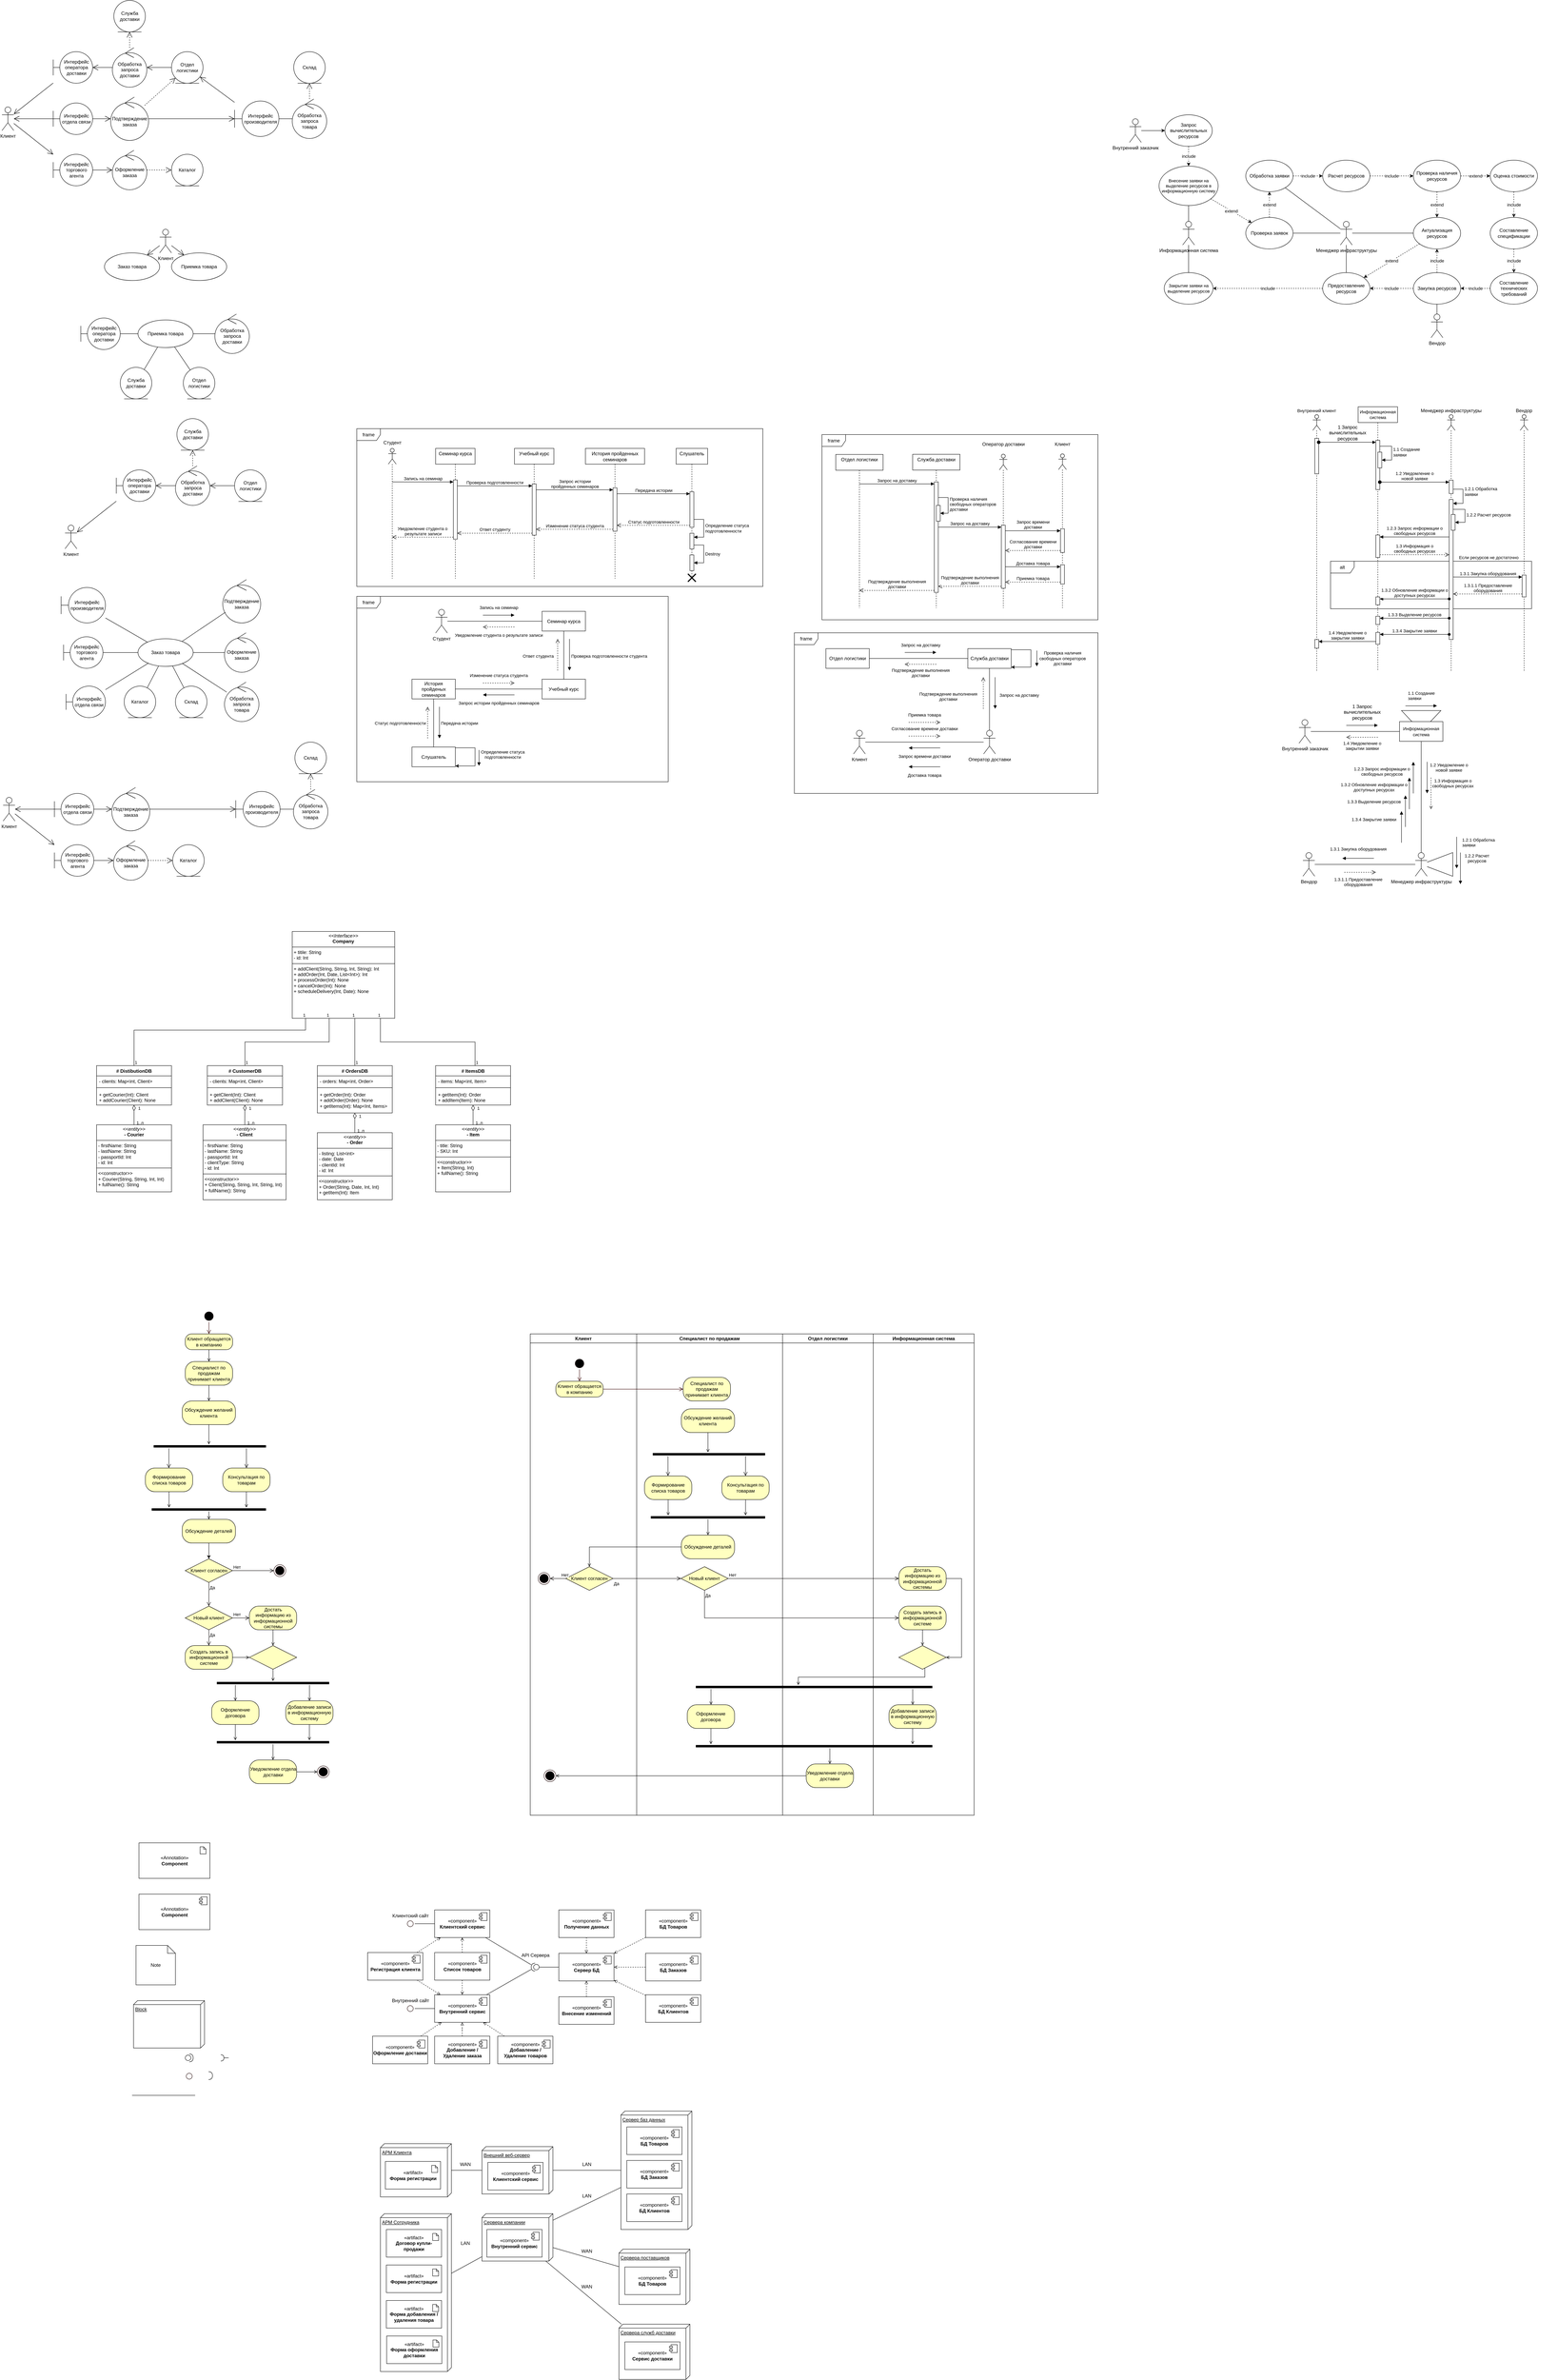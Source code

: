 <mxfile version="24.3.1" type="github">
  <diagram name="Page-1" id="CcjjviD7n0SHSWbUQ4M4">
    <mxGraphModel dx="2420" dy="1465" grid="1" gridSize="10" guides="1" tooltips="1" connect="1" arrows="1" fold="1" page="1" pageScale="1" pageWidth="850" pageHeight="1100" math="0" shadow="0">
      <root>
        <mxCell id="0" />
        <mxCell id="1" parent="0" />
        <mxCell id="SolspKhvzFaGAcxTTi5h-106" value="alt" style="shape=umlFrame;whiteSpace=wrap;html=1;pointerEvents=0;" vertex="1" parent="1">
          <mxGeometry x="3380" y="1421.5" width="510" height="120.5" as="geometry" />
        </mxCell>
        <mxCell id="o7Sh_ZkmPcDzMAhBmwNY-1" value="Клиент" style="shape=umlActor;verticalLabelPosition=bottom;verticalAlign=top;html=1;outlineConnect=0;" parent="1" vertex="1">
          <mxGeometry x="10" y="270" width="30" height="60" as="geometry" />
        </mxCell>
        <mxCell id="o7Sh_ZkmPcDzMAhBmwNY-2" value="Интерфейс производителя" style="shape=umlBoundary;whiteSpace=wrap;html=1;" parent="1" vertex="1">
          <mxGeometry x="600" y="255" width="112.5" height="90" as="geometry" />
        </mxCell>
        <mxCell id="o7Sh_ZkmPcDzMAhBmwNY-3" value="Интерфейс торгового агента" style="shape=umlBoundary;whiteSpace=wrap;html=1;" parent="1" vertex="1">
          <mxGeometry x="140" y="390" width="100" height="80" as="geometry" />
        </mxCell>
        <mxCell id="o7Sh_ZkmPcDzMAhBmwNY-4" value="Интерфейс отдела связи" style="shape=umlBoundary;whiteSpace=wrap;html=1;" parent="1" vertex="1">
          <mxGeometry x="140" y="260" width="100" height="80" as="geometry" />
        </mxCell>
        <mxCell id="o7Sh_ZkmPcDzMAhBmwNY-5" value="Интерфейс оператора доставки" style="shape=umlBoundary;whiteSpace=wrap;html=1;" parent="1" vertex="1">
          <mxGeometry x="140" y="130" width="100" height="80" as="geometry" />
        </mxCell>
        <mxCell id="o7Sh_ZkmPcDzMAhBmwNY-6" value="" style="endArrow=open;endFill=1;endSize=12;html=1;rounded=0;" parent="1" source="o7Sh_ZkmPcDzMAhBmwNY-5" target="o7Sh_ZkmPcDzMAhBmwNY-1" edge="1">
          <mxGeometry width="160" relative="1" as="geometry">
            <mxPoint x="300" y="50" as="sourcePoint" />
            <mxPoint x="460" y="50" as="targetPoint" />
          </mxGeometry>
        </mxCell>
        <mxCell id="o7Sh_ZkmPcDzMAhBmwNY-7" value="" style="endArrow=open;endFill=1;endSize=12;html=1;rounded=0;" parent="1" source="o7Sh_ZkmPcDzMAhBmwNY-1" target="o7Sh_ZkmPcDzMAhBmwNY-3" edge="1">
          <mxGeometry width="160" relative="1" as="geometry">
            <mxPoint x="320" y="103" as="sourcePoint" />
            <mxPoint x="420" y="30" as="targetPoint" />
          </mxGeometry>
        </mxCell>
        <mxCell id="o7Sh_ZkmPcDzMAhBmwNY-8" value="" style="endArrow=open;endFill=1;endSize=12;html=1;rounded=0;" parent="1" source="o7Sh_ZkmPcDzMAhBmwNY-4" target="o7Sh_ZkmPcDzMAhBmwNY-1" edge="1">
          <mxGeometry width="160" relative="1" as="geometry">
            <mxPoint x="160" y="236" as="sourcePoint" />
            <mxPoint x="60" y="309" as="targetPoint" />
          </mxGeometry>
        </mxCell>
        <mxCell id="o7Sh_ZkmPcDzMAhBmwNY-9" value="Обработка запроса товара" style="ellipse;shape=umlControl;whiteSpace=wrap;html=1;" parent="1" vertex="1">
          <mxGeometry x="746.25" y="250" width="87.5" height="100" as="geometry" />
        </mxCell>
        <mxCell id="o7Sh_ZkmPcDzMAhBmwNY-13" value="Каталог" style="ellipse;shape=umlEntity;whiteSpace=wrap;html=1;" parent="1" vertex="1">
          <mxGeometry x="440" y="390" width="80" height="80" as="geometry" />
        </mxCell>
        <mxCell id="o7Sh_ZkmPcDzMAhBmwNY-14" value="Склад" style="ellipse;shape=umlEntity;whiteSpace=wrap;html=1;" parent="1" vertex="1">
          <mxGeometry x="750" y="130" width="80" height="80" as="geometry" />
        </mxCell>
        <mxCell id="o7Sh_ZkmPcDzMAhBmwNY-15" value="Отдел логистики" style="ellipse;shape=umlEntity;whiteSpace=wrap;html=1;" parent="1" vertex="1">
          <mxGeometry x="440" y="130" width="80" height="80" as="geometry" />
        </mxCell>
        <mxCell id="o7Sh_ZkmPcDzMAhBmwNY-16" value="Служба доставки" style="ellipse;shape=umlEntity;whiteSpace=wrap;html=1;" parent="1" vertex="1">
          <mxGeometry x="293.75" width="80" height="80" as="geometry" />
        </mxCell>
        <mxCell id="o7Sh_ZkmPcDzMAhBmwNY-18" value="Обработка запроса доставки" style="ellipse;shape=umlControl;whiteSpace=wrap;html=1;" parent="1" vertex="1">
          <mxGeometry x="290" y="120" width="87.5" height="100" as="geometry" />
        </mxCell>
        <mxCell id="o7Sh_ZkmPcDzMAhBmwNY-19" value="Подтверждение заказа" style="ellipse;shape=umlControl;whiteSpace=wrap;html=1;" parent="1" vertex="1">
          <mxGeometry x="285.63" y="245" width="96.25" height="110" as="geometry" />
        </mxCell>
        <mxCell id="o7Sh_ZkmPcDzMAhBmwNY-20" value="Оформление заказа" style="ellipse;shape=umlControl;whiteSpace=wrap;html=1;" parent="1" vertex="1">
          <mxGeometry x="290" y="380" width="87.5" height="100" as="geometry" />
        </mxCell>
        <mxCell id="o7Sh_ZkmPcDzMAhBmwNY-21" value="" style="endArrow=open;endFill=1;endSize=12;html=1;rounded=0;dashed=1;" parent="1" source="o7Sh_ZkmPcDzMAhBmwNY-9" target="o7Sh_ZkmPcDzMAhBmwNY-14" edge="1">
          <mxGeometry width="160" relative="1" as="geometry">
            <mxPoint x="810" y="355" as="sourcePoint" />
            <mxPoint x="710" y="434" as="targetPoint" />
          </mxGeometry>
        </mxCell>
        <mxCell id="o7Sh_ZkmPcDzMAhBmwNY-22" value="" style="endArrow=open;endFill=1;endSize=12;html=1;rounded=0;dashed=1;" parent="1" source="o7Sh_ZkmPcDzMAhBmwNY-18" target="o7Sh_ZkmPcDzMAhBmwNY-16" edge="1">
          <mxGeometry width="160" relative="1" as="geometry">
            <mxPoint x="560" y="39.5" as="sourcePoint" />
            <mxPoint x="610" y="39.5" as="targetPoint" />
          </mxGeometry>
        </mxCell>
        <mxCell id="o7Sh_ZkmPcDzMAhBmwNY-23" value="" style="endArrow=open;endFill=1;endSize=12;html=1;rounded=0;dashed=1;" parent="1" source="o7Sh_ZkmPcDzMAhBmwNY-20" target="o7Sh_ZkmPcDzMAhBmwNY-13" edge="1">
          <mxGeometry width="160" relative="1" as="geometry">
            <mxPoint x="572.5" y="550" as="sourcePoint" />
            <mxPoint x="672.5" y="380" as="targetPoint" />
          </mxGeometry>
        </mxCell>
        <mxCell id="o7Sh_ZkmPcDzMAhBmwNY-24" value="" style="endArrow=open;endFill=1;endSize=12;html=1;rounded=0;dashed=1;" parent="1" source="o7Sh_ZkmPcDzMAhBmwNY-19" target="o7Sh_ZkmPcDzMAhBmwNY-15" edge="1">
          <mxGeometry width="160" relative="1" as="geometry">
            <mxPoint x="430" y="310" as="sourcePoint" />
            <mxPoint x="492" y="310" as="targetPoint" />
          </mxGeometry>
        </mxCell>
        <mxCell id="o7Sh_ZkmPcDzMAhBmwNY-25" value="" style="endArrow=open;endFill=1;endSize=12;html=1;rounded=0;" parent="1" source="o7Sh_ZkmPcDzMAhBmwNY-3" target="o7Sh_ZkmPcDzMAhBmwNY-20" edge="1">
          <mxGeometry width="160" relative="1" as="geometry">
            <mxPoint x="340" y="530" as="sourcePoint" />
            <mxPoint x="240" y="530" as="targetPoint" />
          </mxGeometry>
        </mxCell>
        <mxCell id="o7Sh_ZkmPcDzMAhBmwNY-26" value="" style="endArrow=open;endFill=1;endSize=12;html=1;rounded=0;" parent="1" source="o7Sh_ZkmPcDzMAhBmwNY-4" target="o7Sh_ZkmPcDzMAhBmwNY-19" edge="1">
          <mxGeometry width="160" relative="1" as="geometry">
            <mxPoint x="240" y="355" as="sourcePoint" />
            <mxPoint x="290" y="355" as="targetPoint" />
          </mxGeometry>
        </mxCell>
        <mxCell id="o7Sh_ZkmPcDzMAhBmwNY-27" value="" style="endArrow=open;endFill=1;endSize=12;html=1;rounded=0;" parent="1" source="o7Sh_ZkmPcDzMAhBmwNY-18" target="o7Sh_ZkmPcDzMAhBmwNY-5" edge="1">
          <mxGeometry width="160" relative="1" as="geometry">
            <mxPoint x="167" y="60" as="sourcePoint" />
            <mxPoint x="213" y="60" as="targetPoint" />
          </mxGeometry>
        </mxCell>
        <mxCell id="o7Sh_ZkmPcDzMAhBmwNY-28" value="" style="endArrow=open;endFill=1;endSize=12;html=1;rounded=0;" parent="1" source="o7Sh_ZkmPcDzMAhBmwNY-19" target="o7Sh_ZkmPcDzMAhBmwNY-2" edge="1">
          <mxGeometry width="160" relative="1" as="geometry">
            <mxPoint x="530" y="299.5" as="sourcePoint" />
            <mxPoint x="560" y="300" as="targetPoint" />
          </mxGeometry>
        </mxCell>
        <mxCell id="o7Sh_ZkmPcDzMAhBmwNY-29" value="" style="endArrow=none;endFill=0;endSize=12;html=1;rounded=0;" parent="1" source="o7Sh_ZkmPcDzMAhBmwNY-2" target="o7Sh_ZkmPcDzMAhBmwNY-9" edge="1">
          <mxGeometry width="160" relative="1" as="geometry">
            <mxPoint x="572" y="360" as="sourcePoint" />
            <mxPoint x="750" y="360" as="targetPoint" />
          </mxGeometry>
        </mxCell>
        <mxCell id="o7Sh_ZkmPcDzMAhBmwNY-30" value="" style="endArrow=open;endFill=1;endSize=12;html=1;rounded=0;" parent="1" source="o7Sh_ZkmPcDzMAhBmwNY-2" target="o7Sh_ZkmPcDzMAhBmwNY-15" edge="1">
          <mxGeometry width="160" relative="1" as="geometry">
            <mxPoint x="572.5" y="170" as="sourcePoint" />
            <mxPoint x="626" y="230" as="targetPoint" />
          </mxGeometry>
        </mxCell>
        <mxCell id="o7Sh_ZkmPcDzMAhBmwNY-31" value="" style="endArrow=open;endFill=1;endSize=12;html=1;rounded=0;" parent="1" source="o7Sh_ZkmPcDzMAhBmwNY-15" target="o7Sh_ZkmPcDzMAhBmwNY-18" edge="1">
          <mxGeometry width="160" relative="1" as="geometry">
            <mxPoint x="583" y="180" as="sourcePoint" />
            <mxPoint x="410" y="180" as="targetPoint" />
          </mxGeometry>
        </mxCell>
        <mxCell id="o7Sh_ZkmPcDzMAhBmwNY-34" value="Клиент" style="shape=umlActor;verticalLabelPosition=bottom;verticalAlign=top;html=1;outlineConnect=0;" parent="1" vertex="1">
          <mxGeometry x="410" y="580" width="30" height="60" as="geometry" />
        </mxCell>
        <mxCell id="o7Sh_ZkmPcDzMAhBmwNY-35" value="Приемка товара" style="ellipse;whiteSpace=wrap;html=1;" parent="1" vertex="1">
          <mxGeometry x="440" y="640" width="140" height="70" as="geometry" />
        </mxCell>
        <mxCell id="o7Sh_ZkmPcDzMAhBmwNY-36" value="Заказ товара" style="ellipse;whiteSpace=wrap;html=1;" parent="1" vertex="1">
          <mxGeometry x="270" y="640" width="140" height="70" as="geometry" />
        </mxCell>
        <mxCell id="o7Sh_ZkmPcDzMAhBmwNY-37" value="" style="endArrow=open;endFill=1;endSize=12;html=1;rounded=0;" parent="1" source="o7Sh_ZkmPcDzMAhBmwNY-34" target="o7Sh_ZkmPcDzMAhBmwNY-35" edge="1">
          <mxGeometry width="160" relative="1" as="geometry">
            <mxPoint x="390" y="650" as="sourcePoint" />
            <mxPoint x="665" y="679" as="targetPoint" />
          </mxGeometry>
        </mxCell>
        <mxCell id="o7Sh_ZkmPcDzMAhBmwNY-38" value="" style="endArrow=open;endFill=1;endSize=12;html=1;rounded=0;" parent="1" source="o7Sh_ZkmPcDzMAhBmwNY-34" target="o7Sh_ZkmPcDzMAhBmwNY-36" edge="1">
          <mxGeometry width="160" relative="1" as="geometry">
            <mxPoint x="390" y="630" as="sourcePoint" />
            <mxPoint x="482" y="584" as="targetPoint" />
          </mxGeometry>
        </mxCell>
        <mxCell id="o7Sh_ZkmPcDzMAhBmwNY-39" value="Заказ товара" style="ellipse;whiteSpace=wrap;html=1;" parent="1" vertex="1">
          <mxGeometry x="355" y="1618" width="140" height="70" as="geometry" />
        </mxCell>
        <mxCell id="o7Sh_ZkmPcDzMAhBmwNY-40" value="Приемка товара" style="ellipse;whiteSpace=wrap;html=1;" parent="1" vertex="1">
          <mxGeometry x="355" y="810" width="140" height="70" as="geometry" />
        </mxCell>
        <mxCell id="o7Sh_ZkmPcDzMAhBmwNY-41" value="Интерфейс оператора доставки" style="shape=umlBoundary;whiteSpace=wrap;html=1;" parent="1" vertex="1">
          <mxGeometry x="210" y="805" width="100" height="80" as="geometry" />
        </mxCell>
        <mxCell id="o7Sh_ZkmPcDzMAhBmwNY-42" value="Отдел логистики" style="ellipse;shape=umlEntity;whiteSpace=wrap;html=1;" parent="1" vertex="1">
          <mxGeometry x="470" y="930" width="80" height="80" as="geometry" />
        </mxCell>
        <mxCell id="o7Sh_ZkmPcDzMAhBmwNY-43" value="Служба доставки" style="ellipse;shape=umlEntity;whiteSpace=wrap;html=1;" parent="1" vertex="1">
          <mxGeometry x="310" y="930" width="80" height="80" as="geometry" />
        </mxCell>
        <mxCell id="o7Sh_ZkmPcDzMAhBmwNY-44" value="Обработка запроса доставки" style="ellipse;shape=umlControl;whiteSpace=wrap;html=1;" parent="1" vertex="1">
          <mxGeometry x="550" y="795" width="87.5" height="100" as="geometry" />
        </mxCell>
        <mxCell id="o7Sh_ZkmPcDzMAhBmwNY-45" value="" style="endArrow=none;endFill=0;endSize=12;html=1;rounded=0;" parent="1" source="o7Sh_ZkmPcDzMAhBmwNY-44" target="o7Sh_ZkmPcDzMAhBmwNY-40" edge="1">
          <mxGeometry width="160" relative="1" as="geometry">
            <mxPoint x="630" y="1060" as="sourcePoint" />
            <mxPoint x="776" y="800" as="targetPoint" />
          </mxGeometry>
        </mxCell>
        <mxCell id="o7Sh_ZkmPcDzMAhBmwNY-46" value="" style="endArrow=none;endFill=0;endSize=12;html=1;rounded=0;" parent="1" source="o7Sh_ZkmPcDzMAhBmwNY-41" target="o7Sh_ZkmPcDzMAhBmwNY-40" edge="1">
          <mxGeometry width="160" relative="1" as="geometry">
            <mxPoint x="560" y="855" as="sourcePoint" />
            <mxPoint x="505" y="855" as="targetPoint" />
            <Array as="points" />
          </mxGeometry>
        </mxCell>
        <mxCell id="o7Sh_ZkmPcDzMAhBmwNY-48" value="" style="endArrow=none;endFill=0;endSize=12;html=1;rounded=0;" parent="1" source="o7Sh_ZkmPcDzMAhBmwNY-40" target="o7Sh_ZkmPcDzMAhBmwNY-42" edge="1">
          <mxGeometry width="160" relative="1" as="geometry">
            <mxPoint x="665" y="969.5" as="sourcePoint" />
            <mxPoint x="610" y="969.5" as="targetPoint" />
          </mxGeometry>
        </mxCell>
        <mxCell id="o7Sh_ZkmPcDzMAhBmwNY-49" value="" style="endArrow=none;endFill=0;endSize=12;html=1;rounded=0;" parent="1" source="o7Sh_ZkmPcDzMAhBmwNY-40" target="o7Sh_ZkmPcDzMAhBmwNY-43" edge="1">
          <mxGeometry width="160" relative="1" as="geometry">
            <mxPoint x="400" y="910" as="sourcePoint" />
            <mxPoint x="440" y="969" as="targetPoint" />
          </mxGeometry>
        </mxCell>
        <mxCell id="o7Sh_ZkmPcDzMAhBmwNY-50" value="Интерфейс производителя" style="shape=umlBoundary;whiteSpace=wrap;html=1;" parent="1" vertex="1">
          <mxGeometry x="160" y="1488" width="112.5" height="90" as="geometry" />
        </mxCell>
        <mxCell id="o7Sh_ZkmPcDzMAhBmwNY-51" value="Интерфейс торгового агента" style="shape=umlBoundary;whiteSpace=wrap;html=1;" parent="1" vertex="1">
          <mxGeometry x="166.25" y="1613" width="100" height="80" as="geometry" />
        </mxCell>
        <mxCell id="o7Sh_ZkmPcDzMAhBmwNY-52" value="Интерфейс отдела связи" style="shape=umlBoundary;whiteSpace=wrap;html=1;" parent="1" vertex="1">
          <mxGeometry x="172.5" y="1738" width="100" height="80" as="geometry" />
        </mxCell>
        <mxCell id="o7Sh_ZkmPcDzMAhBmwNY-53" value="Обработка запроса товара" style="ellipse;shape=umlControl;whiteSpace=wrap;html=1;" parent="1" vertex="1">
          <mxGeometry x="574.38" y="1728" width="87.5" height="100" as="geometry" />
        </mxCell>
        <mxCell id="o7Sh_ZkmPcDzMAhBmwNY-54" value="Каталог" style="ellipse;shape=umlEntity;whiteSpace=wrap;html=1;" parent="1" vertex="1">
          <mxGeometry x="320" y="1738" width="80" height="80" as="geometry" />
        </mxCell>
        <mxCell id="o7Sh_ZkmPcDzMAhBmwNY-55" value="Склад" style="ellipse;shape=umlEntity;whiteSpace=wrap;html=1;" parent="1" vertex="1">
          <mxGeometry x="450" y="1738" width="80" height="80" as="geometry" />
        </mxCell>
        <mxCell id="o7Sh_ZkmPcDzMAhBmwNY-56" value="Подтверждение заказа" style="ellipse;shape=umlControl;whiteSpace=wrap;html=1;" parent="1" vertex="1">
          <mxGeometry x="570.01" y="1468" width="96.25" height="110" as="geometry" />
        </mxCell>
        <mxCell id="o7Sh_ZkmPcDzMAhBmwNY-57" value="Оформление заказа" style="ellipse;shape=umlControl;whiteSpace=wrap;html=1;" parent="1" vertex="1">
          <mxGeometry x="574.38" y="1603" width="87.5" height="100" as="geometry" />
        </mxCell>
        <mxCell id="o7Sh_ZkmPcDzMAhBmwNY-58" value="" style="endArrow=none;endFill=0;endSize=12;html=1;rounded=0;" parent="1" source="o7Sh_ZkmPcDzMAhBmwNY-50" target="o7Sh_ZkmPcDzMAhBmwNY-39" edge="1">
          <mxGeometry width="160" relative="1" as="geometry">
            <mxPoint x="450" y="1448" as="sourcePoint" />
            <mxPoint x="416" y="1505" as="targetPoint" />
          </mxGeometry>
        </mxCell>
        <mxCell id="o7Sh_ZkmPcDzMAhBmwNY-59" value="" style="endArrow=none;endFill=0;endSize=12;html=1;rounded=0;" parent="1" source="o7Sh_ZkmPcDzMAhBmwNY-51" target="o7Sh_ZkmPcDzMAhBmwNY-39" edge="1">
          <mxGeometry width="160" relative="1" as="geometry">
            <mxPoint x="260" y="1648" as="sourcePoint" />
            <mxPoint x="366" y="1710" as="targetPoint" />
          </mxGeometry>
        </mxCell>
        <mxCell id="o7Sh_ZkmPcDzMAhBmwNY-60" value="" style="endArrow=none;endFill=0;endSize=12;html=1;rounded=0;" parent="1" source="o7Sh_ZkmPcDzMAhBmwNY-52" target="o7Sh_ZkmPcDzMAhBmwNY-39" edge="1">
          <mxGeometry width="160" relative="1" as="geometry">
            <mxPoint x="284.75" y="1688" as="sourcePoint" />
            <mxPoint x="373.75" y="1688" as="targetPoint" />
          </mxGeometry>
        </mxCell>
        <mxCell id="o7Sh_ZkmPcDzMAhBmwNY-61" value="" style="endArrow=none;endFill=0;endSize=12;html=1;rounded=0;" parent="1" source="o7Sh_ZkmPcDzMAhBmwNY-54" target="o7Sh_ZkmPcDzMAhBmwNY-39" edge="1">
          <mxGeometry width="160" relative="1" as="geometry">
            <mxPoint x="283" y="1757" as="sourcePoint" />
            <mxPoint x="391" y="1690" as="targetPoint" />
          </mxGeometry>
        </mxCell>
        <mxCell id="o7Sh_ZkmPcDzMAhBmwNY-62" value="" style="endArrow=none;endFill=0;endSize=12;html=1;rounded=0;" parent="1" source="o7Sh_ZkmPcDzMAhBmwNY-55" target="o7Sh_ZkmPcDzMAhBmwNY-39" edge="1">
          <mxGeometry width="160" relative="1" as="geometry">
            <mxPoint x="388" y="1752" as="sourcePoint" />
            <mxPoint x="417" y="1697" as="targetPoint" />
          </mxGeometry>
        </mxCell>
        <mxCell id="o7Sh_ZkmPcDzMAhBmwNY-63" value="" style="endArrow=none;endFill=0;endSize=12;html=1;rounded=0;" parent="1" source="o7Sh_ZkmPcDzMAhBmwNY-53" target="o7Sh_ZkmPcDzMAhBmwNY-39" edge="1">
          <mxGeometry width="160" relative="1" as="geometry">
            <mxPoint x="549" y="1723" as="sourcePoint" />
            <mxPoint x="520" y="1668" as="targetPoint" />
          </mxGeometry>
        </mxCell>
        <mxCell id="o7Sh_ZkmPcDzMAhBmwNY-64" value="" style="endArrow=none;endFill=0;endSize=12;html=1;rounded=0;" parent="1" source="o7Sh_ZkmPcDzMAhBmwNY-57" target="o7Sh_ZkmPcDzMAhBmwNY-39" edge="1">
          <mxGeometry width="160" relative="1" as="geometry">
            <mxPoint x="562" y="1630" as="sourcePoint" />
            <mxPoint x="450" y="1558" as="targetPoint" />
          </mxGeometry>
        </mxCell>
        <mxCell id="o7Sh_ZkmPcDzMAhBmwNY-65" value="" style="endArrow=none;endFill=0;endSize=12;html=1;rounded=0;" parent="1" source="o7Sh_ZkmPcDzMAhBmwNY-56" target="o7Sh_ZkmPcDzMAhBmwNY-39" edge="1">
          <mxGeometry width="160" relative="1" as="geometry">
            <mxPoint x="690" y="1598" as="sourcePoint" />
            <mxPoint x="521" y="1568" as="targetPoint" />
          </mxGeometry>
        </mxCell>
        <mxCell id="o7Sh_ZkmPcDzMAhBmwNY-66" value="Клиент" style="shape=umlActor;verticalLabelPosition=bottom;verticalAlign=top;html=1;outlineConnect=0;" parent="1" vertex="1">
          <mxGeometry x="170" y="1330" width="30" height="60" as="geometry" />
        </mxCell>
        <mxCell id="o7Sh_ZkmPcDzMAhBmwNY-67" value="Интерфейс оператора доставки" style="shape=umlBoundary;whiteSpace=wrap;html=1;" parent="1" vertex="1">
          <mxGeometry x="300" y="1190" width="100" height="80" as="geometry" />
        </mxCell>
        <mxCell id="o7Sh_ZkmPcDzMAhBmwNY-68" value="" style="endArrow=open;endFill=1;endSize=12;html=1;rounded=0;" parent="1" source="o7Sh_ZkmPcDzMAhBmwNY-67" target="o7Sh_ZkmPcDzMAhBmwNY-66" edge="1">
          <mxGeometry width="160" relative="1" as="geometry">
            <mxPoint x="460" y="1110" as="sourcePoint" />
            <mxPoint x="620" y="1110" as="targetPoint" />
          </mxGeometry>
        </mxCell>
        <mxCell id="o7Sh_ZkmPcDzMAhBmwNY-69" value="Отдел логистики" style="ellipse;shape=umlEntity;whiteSpace=wrap;html=1;" parent="1" vertex="1">
          <mxGeometry x="600" y="1190" width="80" height="80" as="geometry" />
        </mxCell>
        <mxCell id="o7Sh_ZkmPcDzMAhBmwNY-70" value="Служба доставки" style="ellipse;shape=umlEntity;whiteSpace=wrap;html=1;" parent="1" vertex="1">
          <mxGeometry x="453.75" y="1060" width="80" height="80" as="geometry" />
        </mxCell>
        <mxCell id="o7Sh_ZkmPcDzMAhBmwNY-71" value="Обработка запроса доставки" style="ellipse;shape=umlControl;whiteSpace=wrap;html=1;" parent="1" vertex="1">
          <mxGeometry x="450" y="1180" width="87.5" height="100" as="geometry" />
        </mxCell>
        <mxCell id="o7Sh_ZkmPcDzMAhBmwNY-72" value="" style="endArrow=open;endFill=1;endSize=12;html=1;rounded=0;dashed=1;" parent="1" source="o7Sh_ZkmPcDzMAhBmwNY-71" target="o7Sh_ZkmPcDzMAhBmwNY-70" edge="1">
          <mxGeometry width="160" relative="1" as="geometry">
            <mxPoint x="720" y="1099.5" as="sourcePoint" />
            <mxPoint x="770" y="1099.5" as="targetPoint" />
          </mxGeometry>
        </mxCell>
        <mxCell id="o7Sh_ZkmPcDzMAhBmwNY-73" value="" style="endArrow=open;endFill=1;endSize=12;html=1;rounded=0;" parent="1" source="o7Sh_ZkmPcDzMAhBmwNY-71" target="o7Sh_ZkmPcDzMAhBmwNY-67" edge="1">
          <mxGeometry width="160" relative="1" as="geometry">
            <mxPoint x="327" y="1120" as="sourcePoint" />
            <mxPoint x="373" y="1120" as="targetPoint" />
          </mxGeometry>
        </mxCell>
        <mxCell id="o7Sh_ZkmPcDzMAhBmwNY-74" value="" style="endArrow=open;endFill=1;endSize=12;html=1;rounded=0;" parent="1" source="o7Sh_ZkmPcDzMAhBmwNY-69" target="o7Sh_ZkmPcDzMAhBmwNY-71" edge="1">
          <mxGeometry width="160" relative="1" as="geometry">
            <mxPoint x="743" y="1240" as="sourcePoint" />
            <mxPoint x="570" y="1240" as="targetPoint" />
          </mxGeometry>
        </mxCell>
        <mxCell id="o7Sh_ZkmPcDzMAhBmwNY-76" value="Клиент" style="shape=umlActor;verticalLabelPosition=bottom;verticalAlign=top;html=1;outlineConnect=0;" parent="1" vertex="1">
          <mxGeometry x="13" y="2020" width="30" height="60" as="geometry" />
        </mxCell>
        <mxCell id="o7Sh_ZkmPcDzMAhBmwNY-77" value="Интерфейс производителя" style="shape=umlBoundary;whiteSpace=wrap;html=1;" parent="1" vertex="1">
          <mxGeometry x="603" y="2005" width="112.5" height="90" as="geometry" />
        </mxCell>
        <mxCell id="o7Sh_ZkmPcDzMAhBmwNY-78" value="Интерфейс торгового агента" style="shape=umlBoundary;whiteSpace=wrap;html=1;" parent="1" vertex="1">
          <mxGeometry x="143" y="2140" width="100" height="80" as="geometry" />
        </mxCell>
        <mxCell id="o7Sh_ZkmPcDzMAhBmwNY-79" value="Интерфейс отдела связи" style="shape=umlBoundary;whiteSpace=wrap;html=1;" parent="1" vertex="1">
          <mxGeometry x="143" y="2010" width="100" height="80" as="geometry" />
        </mxCell>
        <mxCell id="o7Sh_ZkmPcDzMAhBmwNY-80" value="" style="endArrow=open;endFill=1;endSize=12;html=1;rounded=0;" parent="1" source="o7Sh_ZkmPcDzMAhBmwNY-76" target="o7Sh_ZkmPcDzMAhBmwNY-78" edge="1">
          <mxGeometry width="160" relative="1" as="geometry">
            <mxPoint x="323" y="1853" as="sourcePoint" />
            <mxPoint x="423" y="1780" as="targetPoint" />
          </mxGeometry>
        </mxCell>
        <mxCell id="o7Sh_ZkmPcDzMAhBmwNY-81" value="" style="endArrow=open;endFill=1;endSize=12;html=1;rounded=0;" parent="1" source="o7Sh_ZkmPcDzMAhBmwNY-79" target="o7Sh_ZkmPcDzMAhBmwNY-76" edge="1">
          <mxGeometry width="160" relative="1" as="geometry">
            <mxPoint x="163" y="1986" as="sourcePoint" />
            <mxPoint x="63" y="2059" as="targetPoint" />
          </mxGeometry>
        </mxCell>
        <mxCell id="o7Sh_ZkmPcDzMAhBmwNY-82" value="Обработка запроса товара" style="ellipse;shape=umlControl;whiteSpace=wrap;html=1;" parent="1" vertex="1">
          <mxGeometry x="749.25" y="2000" width="87.5" height="100" as="geometry" />
        </mxCell>
        <mxCell id="o7Sh_ZkmPcDzMAhBmwNY-83" value="Каталог" style="ellipse;shape=umlEntity;whiteSpace=wrap;html=1;" parent="1" vertex="1">
          <mxGeometry x="443" y="2140" width="80" height="80" as="geometry" />
        </mxCell>
        <mxCell id="o7Sh_ZkmPcDzMAhBmwNY-84" value="Склад" style="ellipse;shape=umlEntity;whiteSpace=wrap;html=1;" parent="1" vertex="1">
          <mxGeometry x="753" y="1880" width="80" height="80" as="geometry" />
        </mxCell>
        <mxCell id="o7Sh_ZkmPcDzMAhBmwNY-85" value="Подтверждение заказа" style="ellipse;shape=umlControl;whiteSpace=wrap;html=1;" parent="1" vertex="1">
          <mxGeometry x="288.63" y="1995" width="96.25" height="110" as="geometry" />
        </mxCell>
        <mxCell id="o7Sh_ZkmPcDzMAhBmwNY-86" value="Оформление заказа" style="ellipse;shape=umlControl;whiteSpace=wrap;html=1;" parent="1" vertex="1">
          <mxGeometry x="293" y="2130" width="87.5" height="100" as="geometry" />
        </mxCell>
        <mxCell id="o7Sh_ZkmPcDzMAhBmwNY-87" value="" style="endArrow=open;endFill=1;endSize=12;html=1;rounded=0;dashed=1;" parent="1" source="o7Sh_ZkmPcDzMAhBmwNY-82" target="o7Sh_ZkmPcDzMAhBmwNY-84" edge="1">
          <mxGeometry width="160" relative="1" as="geometry">
            <mxPoint x="813" y="2105" as="sourcePoint" />
            <mxPoint x="713" y="2184" as="targetPoint" />
          </mxGeometry>
        </mxCell>
        <mxCell id="o7Sh_ZkmPcDzMAhBmwNY-88" value="" style="endArrow=open;endFill=1;endSize=12;html=1;rounded=0;dashed=1;" parent="1" source="o7Sh_ZkmPcDzMAhBmwNY-86" target="o7Sh_ZkmPcDzMAhBmwNY-83" edge="1">
          <mxGeometry width="160" relative="1" as="geometry">
            <mxPoint x="575.5" y="2300" as="sourcePoint" />
            <mxPoint x="675.5" y="2130" as="targetPoint" />
          </mxGeometry>
        </mxCell>
        <mxCell id="o7Sh_ZkmPcDzMAhBmwNY-89" value="" style="endArrow=open;endFill=1;endSize=12;html=1;rounded=0;" parent="1" source="o7Sh_ZkmPcDzMAhBmwNY-78" target="o7Sh_ZkmPcDzMAhBmwNY-86" edge="1">
          <mxGeometry width="160" relative="1" as="geometry">
            <mxPoint x="343" y="2280" as="sourcePoint" />
            <mxPoint x="243" y="2280" as="targetPoint" />
          </mxGeometry>
        </mxCell>
        <mxCell id="o7Sh_ZkmPcDzMAhBmwNY-90" value="" style="endArrow=open;endFill=1;endSize=12;html=1;rounded=0;" parent="1" source="o7Sh_ZkmPcDzMAhBmwNY-79" target="o7Sh_ZkmPcDzMAhBmwNY-85" edge="1">
          <mxGeometry width="160" relative="1" as="geometry">
            <mxPoint x="243" y="2105" as="sourcePoint" />
            <mxPoint x="293" y="2105" as="targetPoint" />
          </mxGeometry>
        </mxCell>
        <mxCell id="o7Sh_ZkmPcDzMAhBmwNY-91" value="" style="endArrow=open;endFill=1;endSize=12;html=1;rounded=0;" parent="1" source="o7Sh_ZkmPcDzMAhBmwNY-85" target="o7Sh_ZkmPcDzMAhBmwNY-77" edge="1">
          <mxGeometry width="160" relative="1" as="geometry">
            <mxPoint x="533" y="2049.5" as="sourcePoint" />
            <mxPoint x="563" y="2050" as="targetPoint" />
          </mxGeometry>
        </mxCell>
        <mxCell id="o7Sh_ZkmPcDzMAhBmwNY-92" value="" style="endArrow=none;endFill=0;endSize=12;html=1;rounded=0;" parent="1" source="o7Sh_ZkmPcDzMAhBmwNY-77" target="o7Sh_ZkmPcDzMAhBmwNY-82" edge="1">
          <mxGeometry width="160" relative="1" as="geometry">
            <mxPoint x="575" y="2110" as="sourcePoint" />
            <mxPoint x="753" y="2110" as="targetPoint" />
          </mxGeometry>
        </mxCell>
        <mxCell id="dkUESHu5_6093E1BnwJH-1" value="" style="shape=umlLifeline;perimeter=lifelinePerimeter;whiteSpace=wrap;html=1;container=1;dropTarget=0;collapsible=0;recursiveResize=0;outlineConnect=0;portConstraint=eastwest;newEdgeStyle={&quot;curved&quot;:0,&quot;rounded&quot;:0};participant=umlActor;" parent="1" vertex="1">
          <mxGeometry x="990" y="1135.5" width="20" height="330" as="geometry" />
        </mxCell>
        <mxCell id="dkUESHu5_6093E1BnwJH-3" value="&#xa;&lt;span style=&quot;color: rgb(0, 0, 0); font-family: Helvetica; font-size: 12px; font-style: normal; font-variant-ligatures: normal; font-variant-caps: normal; font-weight: 400; letter-spacing: normal; orphans: 2; text-align: center; text-indent: 0px; text-transform: none; widows: 2; word-spacing: 0px; -webkit-text-stroke-width: 0px; white-space: nowrap; background-color: rgb(251, 251, 251); text-decoration-thickness: initial; text-decoration-style: initial; text-decoration-color: initial; display: inline !important; float: none;&quot;&gt;Слушатель&lt;/span&gt;&#xa;&#xa;" style="shape=umlLifeline;perimeter=lifelinePerimeter;whiteSpace=wrap;html=1;container=1;dropTarget=0;collapsible=0;recursiveResize=0;outlineConnect=0;portConstraint=eastwest;newEdgeStyle={&quot;curved&quot;:0,&quot;rounded&quot;:0};" parent="1" vertex="1">
          <mxGeometry x="1720" y="1135.5" width="80" height="330" as="geometry" />
        </mxCell>
        <mxCell id="dkUESHu5_6093E1BnwJH-29" value="" style="html=1;points=[[0,0,0,0,5],[0,1,0,0,-5],[1,0,0,0,5],[1,1,0,0,-5]];perimeter=orthogonalPerimeter;outlineConnect=0;targetShapes=umlLifeline;portConstraint=eastwest;newEdgeStyle={&quot;curved&quot;:0,&quot;rounded&quot;:0};" parent="dkUESHu5_6093E1BnwJH-3" vertex="1">
          <mxGeometry x="35" y="215" width="10" height="40" as="geometry" />
        </mxCell>
        <mxCell id="dkUESHu5_6093E1BnwJH-30" value="Определение статуса&lt;br&gt;подготовленности" style="html=1;align=left;spacingLeft=2;endArrow=block;rounded=0;edgeStyle=orthogonalEdgeStyle;curved=0;rounded=0;" parent="dkUESHu5_6093E1BnwJH-3" source="dkUESHu5_6093E1BnwJH-26" target="dkUESHu5_6093E1BnwJH-29" edge="1">
          <mxGeometry relative="1" as="geometry">
            <mxPoint x="20" y="168.5" as="sourcePoint" />
            <Array as="points">
              <mxPoint x="70" y="180" />
              <mxPoint x="70" y="225" />
            </Array>
          </mxGeometry>
        </mxCell>
        <mxCell id="dkUESHu5_6093E1BnwJH-37" value="" style="html=1;points=[[0,0,0,0,5],[0,1,0,0,-5],[1,0,0,0,5],[1,1,0,0,-5]];perimeter=orthogonalPerimeter;outlineConnect=0;targetShapes=umlLifeline;portConstraint=eastwest;newEdgeStyle={&quot;curved&quot;:0,&quot;rounded&quot;:0};" parent="dkUESHu5_6093E1BnwJH-3" vertex="1">
          <mxGeometry x="35" y="270" width="10" height="40" as="geometry" />
        </mxCell>
        <mxCell id="dkUESHu5_6093E1BnwJH-38" value="Destroy" style="html=1;align=left;spacingLeft=2;endArrow=block;rounded=0;edgeStyle=orthogonalEdgeStyle;curved=0;rounded=0;" parent="dkUESHu5_6093E1BnwJH-3" source="dkUESHu5_6093E1BnwJH-29" target="dkUESHu5_6093E1BnwJH-37" edge="1">
          <mxGeometry relative="1" as="geometry">
            <mxPoint x="25" y="230" as="sourcePoint" />
            <Array as="points">
              <mxPoint x="70" y="245" />
              <mxPoint x="70" y="290" />
            </Array>
          </mxGeometry>
        </mxCell>
        <mxCell id="dkUESHu5_6093E1BnwJH-26" value="" style="html=1;points=[[0,0,0,0,5],[0,1,0,0,-5],[1,0,0,0,5],[1,1,0,0,-5]];perimeter=orthogonalPerimeter;outlineConnect=0;targetShapes=umlLifeline;portConstraint=eastwest;newEdgeStyle={&quot;curved&quot;:0,&quot;rounded&quot;:0};" parent="dkUESHu5_6093E1BnwJH-3" vertex="1">
          <mxGeometry x="35" y="110" width="10" height="90" as="geometry" />
        </mxCell>
        <mxCell id="dkUESHu5_6093E1BnwJH-4" value="&#xa;&lt;span style=&quot;color: rgb(0, 0, 0); font-family: Helvetica; font-size: 12px; font-style: normal; font-variant-ligatures: normal; font-variant-caps: normal; font-weight: 400; letter-spacing: normal; orphans: 2; text-align: center; text-indent: 0px; text-transform: none; widows: 2; word-spacing: 0px; -webkit-text-stroke-width: 0px; white-space: nowrap; background-color: rgb(251, 251, 251); text-decoration-thickness: initial; text-decoration-style: initial; text-decoration-color: initial; display: inline !important; float: none;&quot;&gt;Учебный курс&lt;/span&gt;&#xa;&#xa;" style="shape=umlLifeline;perimeter=lifelinePerimeter;whiteSpace=wrap;html=1;container=1;dropTarget=0;collapsible=0;recursiveResize=0;outlineConnect=0;portConstraint=eastwest;newEdgeStyle={&quot;curved&quot;:0,&quot;rounded&quot;:0};" parent="1" vertex="1">
          <mxGeometry x="1310" y="1135.5" width="100" height="330" as="geometry" />
        </mxCell>
        <mxCell id="dkUESHu5_6093E1BnwJH-20" value="" style="html=1;points=[[0,0,0,0,5],[0,1,0,0,-5],[1,0,0,0,5],[1,1,0,0,-5]];perimeter=orthogonalPerimeter;outlineConnect=0;targetShapes=umlLifeline;portConstraint=eastwest;newEdgeStyle={&quot;curved&quot;:0,&quot;rounded&quot;:0};" parent="dkUESHu5_6093E1BnwJH-4" vertex="1">
          <mxGeometry x="45" y="90" width="10" height="130" as="geometry" />
        </mxCell>
        <mxCell id="dkUESHu5_6093E1BnwJH-7" value="&#xa;&lt;span style=&quot;color: rgb(0, 0, 0); font-family: Helvetica; font-size: 12px; font-style: normal; font-variant-ligatures: normal; font-variant-caps: normal; font-weight: 400; letter-spacing: normal; orphans: 2; text-align: center; text-indent: 0px; text-transform: none; widows: 2; word-spacing: 0px; -webkit-text-stroke-width: 0px; white-space: nowrap; background-color: rgb(251, 251, 251); text-decoration-thickness: initial; text-decoration-style: initial; text-decoration-color: initial; display: inline !important; float: none;&quot;&gt;Семинар курса&lt;/span&gt;&#xa;&#xa;" style="shape=umlLifeline;perimeter=lifelinePerimeter;whiteSpace=wrap;html=1;container=1;dropTarget=0;collapsible=0;recursiveResize=0;outlineConnect=0;portConstraint=eastwest;newEdgeStyle={&quot;curved&quot;:0,&quot;rounded&quot;:0};" parent="1" vertex="1">
          <mxGeometry x="1110" y="1135.5" width="100" height="330" as="geometry" />
        </mxCell>
        <mxCell id="dkUESHu5_6093E1BnwJH-17" value="" style="html=1;points=[[0,0,0,0,5],[0,1,0,0,-5],[1,0,0,0,5],[1,1,0,0,-5]];perimeter=orthogonalPerimeter;outlineConnect=0;targetShapes=umlLifeline;portConstraint=eastwest;newEdgeStyle={&quot;curved&quot;:0,&quot;rounded&quot;:0};" parent="dkUESHu5_6093E1BnwJH-7" vertex="1">
          <mxGeometry x="45" y="80" width="10" height="150" as="geometry" />
        </mxCell>
        <mxCell id="dkUESHu5_6093E1BnwJH-9" value="&lt;br&gt;&lt;span style=&quot;color: rgb(0, 0, 0); font-family: Helvetica; font-size: 12px; font-style: normal; font-variant-ligatures: normal; font-variant-caps: normal; font-weight: 400; letter-spacing: normal; orphans: 2; text-align: center; text-indent: 0px; text-transform: none; widows: 2; word-spacing: 0px; -webkit-text-stroke-width: 0px; white-space: nowrap; background-color: rgb(251, 251, 251); text-decoration-thickness: initial; text-decoration-style: initial; text-decoration-color: initial; display: inline !important; float: none;&quot;&gt;История пройденных&lt;/span&gt;&lt;div&gt;&lt;span style=&quot;color: rgb(0, 0, 0); font-family: Helvetica; font-size: 12px; font-style: normal; font-variant-ligatures: normal; font-variant-caps: normal; font-weight: 400; letter-spacing: normal; orphans: 2; text-align: center; text-indent: 0px; text-transform: none; widows: 2; word-spacing: 0px; -webkit-text-stroke-width: 0px; white-space: nowrap; background-color: rgb(251, 251, 251); text-decoration-thickness: initial; text-decoration-style: initial; text-decoration-color: initial; display: inline !important; float: none;&quot;&gt;семинаров&lt;/span&gt;&lt;br&gt;&lt;br&gt;&lt;/div&gt;" style="shape=umlLifeline;perimeter=lifelinePerimeter;whiteSpace=wrap;html=1;container=1;dropTarget=0;collapsible=0;recursiveResize=0;outlineConnect=0;portConstraint=eastwest;newEdgeStyle={&quot;curved&quot;:0,&quot;rounded&quot;:0};" parent="1" vertex="1">
          <mxGeometry x="1490" y="1135.5" width="150" height="330" as="geometry" />
        </mxCell>
        <mxCell id="dkUESHu5_6093E1BnwJH-23" value="" style="html=1;points=[[0,0,0,0,5],[0,1,0,0,-5],[1,0,0,0,5],[1,1,0,0,-5]];perimeter=orthogonalPerimeter;outlineConnect=0;targetShapes=umlLifeline;portConstraint=eastwest;newEdgeStyle={&quot;curved&quot;:0,&quot;rounded&quot;:0};" parent="dkUESHu5_6093E1BnwJH-9" vertex="1">
          <mxGeometry x="70" y="100" width="10" height="110" as="geometry" />
        </mxCell>
        <mxCell id="dkUESHu5_6093E1BnwJH-13" value="frame" style="shape=umlFrame;whiteSpace=wrap;html=1;pointerEvents=0;" parent="1" vertex="1">
          <mxGeometry x="910" y="1085.5" width="1030" height="400" as="geometry" />
        </mxCell>
        <mxCell id="dkUESHu5_6093E1BnwJH-18" value="Запись на семинар" style="html=1;verticalAlign=bottom;endArrow=block;curved=0;rounded=0;entryX=0;entryY=0;entryDx=0;entryDy=5;" parent="1" source="dkUESHu5_6093E1BnwJH-1" target="dkUESHu5_6093E1BnwJH-17" edge="1">
          <mxGeometry x="-0.002" relative="1" as="geometry">
            <mxPoint x="1040" y="1320.5" as="sourcePoint" />
            <mxPoint as="offset" />
          </mxGeometry>
        </mxCell>
        <mxCell id="dkUESHu5_6093E1BnwJH-19" value="Уведомление студента о&amp;nbsp;&lt;br&gt;результате записи" style="html=1;verticalAlign=bottom;endArrow=open;dashed=1;endSize=8;curved=0;rounded=0;exitX=0;exitY=1;exitDx=0;exitDy=-5;" parent="1" source="dkUESHu5_6093E1BnwJH-17" target="dkUESHu5_6093E1BnwJH-1" edge="1">
          <mxGeometry relative="1" as="geometry">
            <mxPoint x="1040" y="1390.5" as="targetPoint" />
          </mxGeometry>
        </mxCell>
        <mxCell id="dkUESHu5_6093E1BnwJH-21" value="Проверка подготовленности" style="html=1;verticalAlign=bottom;endArrow=block;curved=0;rounded=0;entryX=0;entryY=0;entryDx=0;entryDy=5;" parent="1" source="dkUESHu5_6093E1BnwJH-17" target="dkUESHu5_6093E1BnwJH-20" edge="1">
          <mxGeometry relative="1" as="geometry">
            <mxPoint x="1170" y="1345.5" as="sourcePoint" />
            <mxPoint as="offset" />
          </mxGeometry>
        </mxCell>
        <mxCell id="dkUESHu5_6093E1BnwJH-22" value="Ответ студенту" style="html=1;verticalAlign=bottom;endArrow=open;dashed=1;endSize=8;curved=0;rounded=0;exitX=0;exitY=1;exitDx=0;exitDy=-5;" parent="1" source="dkUESHu5_6093E1BnwJH-20" target="dkUESHu5_6093E1BnwJH-17" edge="1">
          <mxGeometry relative="1" as="geometry">
            <mxPoint x="1235" y="1410.5" as="targetPoint" />
          </mxGeometry>
        </mxCell>
        <mxCell id="dkUESHu5_6093E1BnwJH-24" value="Запрос истории&lt;br&gt;пройденных семинаров" style="html=1;verticalAlign=bottom;endArrow=block;curved=0;rounded=0;entryX=0;entryY=0;entryDx=0;entryDy=5;" parent="1" source="dkUESHu5_6093E1BnwJH-20" target="dkUESHu5_6093E1BnwJH-23" edge="1">
          <mxGeometry relative="1" as="geometry">
            <mxPoint x="1525" y="1365.5" as="sourcePoint" />
          </mxGeometry>
        </mxCell>
        <mxCell id="dkUESHu5_6093E1BnwJH-25" value="Изменение статуса студента" style="html=1;verticalAlign=bottom;endArrow=open;dashed=1;endSize=8;curved=0;rounded=0;exitX=0;exitY=1;exitDx=0;exitDy=-5;" parent="1" source="dkUESHu5_6093E1BnwJH-23" target="dkUESHu5_6093E1BnwJH-20" edge="1">
          <mxGeometry relative="1" as="geometry">
            <mxPoint x="1525" y="1435.5" as="targetPoint" />
          </mxGeometry>
        </mxCell>
        <mxCell id="dkUESHu5_6093E1BnwJH-27" value="Передача истории" style="html=1;verticalAlign=bottom;endArrow=block;curved=0;rounded=0;entryX=0;entryY=0;entryDx=0;entryDy=5;" parent="1" source="dkUESHu5_6093E1BnwJH-23" target="dkUESHu5_6093E1BnwJH-26" edge="1">
          <mxGeometry relative="1" as="geometry">
            <mxPoint x="1670" y="1359.5" as="sourcePoint" />
          </mxGeometry>
        </mxCell>
        <mxCell id="dkUESHu5_6093E1BnwJH-28" value="Статус подготовленности" style="html=1;verticalAlign=bottom;endArrow=open;dashed=1;endSize=8;curved=0;rounded=0;exitX=0;exitY=1;exitDx=0;exitDy=-5;" parent="1" source="dkUESHu5_6093E1BnwJH-26" target="dkUESHu5_6093E1BnwJH-23" edge="1">
          <mxGeometry relative="1" as="geometry">
            <mxPoint x="1670" y="1429.5" as="targetPoint" />
          </mxGeometry>
        </mxCell>
        <mxCell id="dkUESHu5_6093E1BnwJH-36" value="Студент" style="text;html=1;align=center;verticalAlign=middle;resizable=0;points=[];autosize=1;strokeColor=none;fillColor=none;" parent="1" vertex="1">
          <mxGeometry x="965" y="1105.5" width="70" height="30" as="geometry" />
        </mxCell>
        <mxCell id="dkUESHu5_6093E1BnwJH-41" value="frame" style="shape=umlFrame;whiteSpace=wrap;html=1;pointerEvents=0;" parent="1" vertex="1">
          <mxGeometry x="910" y="1510.5" width="790" height="470" as="geometry" />
        </mxCell>
        <mxCell id="dkUESHu5_6093E1BnwJH-40" value="" style="shape=umlDestroy;whiteSpace=wrap;html=1;strokeWidth=3;targetShapes=umlLifeline;" parent="1" vertex="1">
          <mxGeometry x="1750" y="1453.5" width="20" height="20" as="geometry" />
        </mxCell>
        <mxCell id="dkUESHu5_6093E1BnwJH-42" value="Студент" style="shape=umlActor;verticalLabelPosition=bottom;verticalAlign=top;html=1;" parent="1" vertex="1">
          <mxGeometry x="1110" y="1543.5" width="30" height="60" as="geometry" />
        </mxCell>
        <mxCell id="dkUESHu5_6093E1BnwJH-44" value="Семинар курса" style="html=1;whiteSpace=wrap;" parent="1" vertex="1">
          <mxGeometry x="1380" y="1548.5" width="110" height="50" as="geometry" />
        </mxCell>
        <mxCell id="dkUESHu5_6093E1BnwJH-65" value="" style="endArrow=none;endFill=0;endSize=24;html=1;rounded=0;" parent="1" source="dkUESHu5_6093E1BnwJH-42" target="dkUESHu5_6093E1BnwJH-44" edge="1">
          <mxGeometry width="160" relative="1" as="geometry">
            <mxPoint x="1160" y="1580.5" as="sourcePoint" />
            <mxPoint x="1320" y="1610.5" as="targetPoint" />
          </mxGeometry>
        </mxCell>
        <mxCell id="dkUESHu5_6093E1BnwJH-66" value="Запись на семинар" style="html=1;verticalAlign=bottom;endArrow=block;curved=0;rounded=0;" parent="1" edge="1">
          <mxGeometry y="10" width="80" relative="1" as="geometry">
            <mxPoint x="1230" y="1558.2" as="sourcePoint" />
            <mxPoint x="1310" y="1558.2" as="targetPoint" />
            <mxPoint as="offset" />
          </mxGeometry>
        </mxCell>
        <mxCell id="dkUESHu5_6093E1BnwJH-67" value="Уведомление студента о результате записи" style="html=1;verticalAlign=bottom;endArrow=open;dashed=1;endSize=8;curved=0;rounded=0;" parent="1" edge="1">
          <mxGeometry y="30" relative="1" as="geometry">
            <mxPoint x="1310" y="1588.2" as="sourcePoint" />
            <mxPoint x="1230" y="1588.2" as="targetPoint" />
            <mxPoint as="offset" />
          </mxGeometry>
        </mxCell>
        <mxCell id="dkUESHu5_6093E1BnwJH-68" value="Учебный курс" style="html=1;whiteSpace=wrap;" parent="1" vertex="1">
          <mxGeometry x="1380" y="1720.5" width="110" height="50" as="geometry" />
        </mxCell>
        <mxCell id="dkUESHu5_6093E1BnwJH-69" value="" style="endArrow=none;endFill=0;endSize=24;html=1;rounded=0;" parent="1" source="dkUESHu5_6093E1BnwJH-44" target="dkUESHu5_6093E1BnwJH-68" edge="1">
          <mxGeometry width="160" relative="1" as="geometry">
            <mxPoint x="1370" y="1740.16" as="sourcePoint" />
            <mxPoint x="1600" y="1740.16" as="targetPoint" />
          </mxGeometry>
        </mxCell>
        <mxCell id="dkUESHu5_6093E1BnwJH-70" value="Ответ студента" style="html=1;verticalAlign=bottom;endArrow=open;dashed=1;endSize=8;curved=0;rounded=0;" parent="1" edge="1">
          <mxGeometry x="-0.3" y="50" relative="1" as="geometry">
            <mxPoint x="1419.57" y="1698.5" as="sourcePoint" />
            <mxPoint x="1419.57" y="1618.5" as="targetPoint" />
            <mxPoint as="offset" />
          </mxGeometry>
        </mxCell>
        <mxCell id="dkUESHu5_6093E1BnwJH-71" value="Проверка подготовленности студента" style="html=1;verticalAlign=bottom;endArrow=block;curved=0;rounded=0;" parent="1" edge="1">
          <mxGeometry x="0.3" y="100" width="80" relative="1" as="geometry">
            <mxPoint x="1449.57" y="1618.5" as="sourcePoint" />
            <mxPoint x="1449.57" y="1698.5" as="targetPoint" />
            <mxPoint as="offset" />
          </mxGeometry>
        </mxCell>
        <mxCell id="dkUESHu5_6093E1BnwJH-72" value="История пройденых семинаров" style="html=1;whiteSpace=wrap;" parent="1" vertex="1">
          <mxGeometry x="1050" y="1720.5" width="110" height="50" as="geometry" />
        </mxCell>
        <mxCell id="dkUESHu5_6093E1BnwJH-73" value="" style="endArrow=none;endFill=0;endSize=24;html=1;rounded=0;" parent="1" source="dkUESHu5_6093E1BnwJH-72" target="dkUESHu5_6093E1BnwJH-68" edge="1">
          <mxGeometry width="160" relative="1" as="geometry">
            <mxPoint x="1140" y="1745.5" as="sourcePoint" />
            <mxPoint x="1380" y="1745.5" as="targetPoint" />
          </mxGeometry>
        </mxCell>
        <mxCell id="dkUESHu5_6093E1BnwJH-74" value="Изменение статуса студента" style="html=1;verticalAlign=bottom;endArrow=open;curved=0;rounded=0;dashed=1;endFill=0;endSize=8;" parent="1" edge="1">
          <mxGeometry y="10" width="80" relative="1" as="geometry">
            <mxPoint x="1230" y="1730.2" as="sourcePoint" />
            <mxPoint x="1310" y="1730.2" as="targetPoint" />
            <mxPoint as="offset" />
          </mxGeometry>
        </mxCell>
        <mxCell id="dkUESHu5_6093E1BnwJH-75" value="Запрос истории пройденных семинаров" style="html=1;verticalAlign=bottom;endArrow=block;endSize=6;curved=0;rounded=0;endFill=1;" parent="1" edge="1">
          <mxGeometry y="30" relative="1" as="geometry">
            <mxPoint x="1310" y="1760.2" as="sourcePoint" />
            <mxPoint x="1230" y="1760.2" as="targetPoint" />
            <mxPoint as="offset" />
          </mxGeometry>
        </mxCell>
        <mxCell id="dkUESHu5_6093E1BnwJH-76" value="" style="endArrow=none;endFill=0;endSize=24;html=1;rounded=0;" parent="1" source="dkUESHu5_6093E1BnwJH-72" target="dkUESHu5_6093E1BnwJH-79" edge="1">
          <mxGeometry width="160" relative="1" as="geometry">
            <mxPoint x="1105.13" y="1770.5" as="sourcePoint" />
            <mxPoint x="1105.13" y="1892.5" as="targetPoint" />
          </mxGeometry>
        </mxCell>
        <mxCell id="dkUESHu5_6093E1BnwJH-77" value="Статус подготовленности" style="html=1;verticalAlign=bottom;endArrow=open;dashed=1;endSize=8;curved=0;rounded=0;" parent="1" edge="1">
          <mxGeometry x="-0.25" y="70" relative="1" as="geometry">
            <mxPoint x="1089.7" y="1870.5" as="sourcePoint" />
            <mxPoint x="1089.7" y="1790.5" as="targetPoint" />
            <mxPoint as="offset" />
          </mxGeometry>
        </mxCell>
        <mxCell id="dkUESHu5_6093E1BnwJH-78" value="Передача истории" style="html=1;verticalAlign=bottom;endArrow=block;curved=0;rounded=0;" parent="1" edge="1">
          <mxGeometry x="0.25" y="50" width="80" relative="1" as="geometry">
            <mxPoint x="1119.7" y="1790.5" as="sourcePoint" />
            <mxPoint x="1119.7" y="1870.5" as="targetPoint" />
            <mxPoint as="offset" />
          </mxGeometry>
        </mxCell>
        <mxCell id="dkUESHu5_6093E1BnwJH-81" style="edgeStyle=orthogonalEdgeStyle;rounded=0;orthogonalLoop=1;jettySize=auto;html=1;" parent="1" source="dkUESHu5_6093E1BnwJH-79" target="dkUESHu5_6093E1BnwJH-79" edge="1">
          <mxGeometry relative="1" as="geometry">
            <mxPoint x="1210" y="2000.5" as="targetPoint" />
            <Array as="points">
              <mxPoint x="1210" y="1940.5" />
            </Array>
          </mxGeometry>
        </mxCell>
        <mxCell id="dkUESHu5_6093E1BnwJH-79" value="Слушатель" style="html=1;whiteSpace=wrap;" parent="1" vertex="1">
          <mxGeometry x="1050" y="1892.5" width="110" height="50" as="geometry" />
        </mxCell>
        <mxCell id="dkUESHu5_6093E1BnwJH-82" value="Определение статуса&lt;br&gt;подготовленности" style="html=1;verticalAlign=bottom;endArrow=block;curved=0;rounded=0;" parent="1" edge="1">
          <mxGeometry x="0.325" y="60" width="80" relative="1" as="geometry">
            <mxPoint x="1220" y="1900" as="sourcePoint" />
            <mxPoint x="1220" y="1940" as="targetPoint" />
            <mxPoint as="offset" />
          </mxGeometry>
        </mxCell>
        <mxCell id="dkUESHu5_6093E1BnwJH-83" value="frame" style="shape=umlFrame;whiteSpace=wrap;html=1;pointerEvents=0;" parent="1" vertex="1">
          <mxGeometry x="2090" y="1100.5" width="700" height="469.5" as="geometry" />
        </mxCell>
        <mxCell id="dkUESHu5_6093E1BnwJH-102" value="&#xa;&lt;span style=&quot;color: rgb(0, 0, 0); font-family: Helvetica; font-size: 12px; font-style: normal; font-variant-ligatures: normal; font-variant-caps: normal; font-weight: 400; letter-spacing: normal; orphans: 2; text-align: center; text-indent: 0px; text-transform: none; widows: 2; word-spacing: 0px; -webkit-text-stroke-width: 0px; white-space: nowrap; background-color: rgb(251, 251, 251); text-decoration-thickness: initial; text-decoration-style: initial; text-decoration-color: initial; display: inline !important; float: none;&quot;&gt;Отдел логистики&lt;/span&gt;&#xa;&#xa;" style="shape=umlLifeline;perimeter=lifelinePerimeter;whiteSpace=wrap;html=1;container=1;dropTarget=0;collapsible=0;recursiveResize=0;outlineConnect=0;portConstraint=eastwest;newEdgeStyle={&quot;curved&quot;:0,&quot;rounded&quot;:0};" parent="1" vertex="1">
          <mxGeometry x="2125" y="1150.88" width="120" height="389.12" as="geometry" />
        </mxCell>
        <mxCell id="dkUESHu5_6093E1BnwJH-105" value="&#xa;&lt;span style=&quot;color: rgb(0, 0, 0); font-family: Helvetica; font-size: 12px; font-style: normal; font-variant-ligatures: normal; font-variant-caps: normal; font-weight: 400; letter-spacing: normal; orphans: 2; text-align: center; text-indent: 0px; text-transform: none; widows: 2; word-spacing: 0px; -webkit-text-stroke-width: 0px; white-space: nowrap; background-color: rgb(251, 251, 251); text-decoration-thickness: initial; text-decoration-style: initial; text-decoration-color: initial; display: inline !important; float: none;&quot;&gt;Служба доставки&lt;/span&gt;&#xa;&#xa;" style="shape=umlLifeline;perimeter=lifelinePerimeter;whiteSpace=wrap;html=1;container=1;dropTarget=0;collapsible=0;recursiveResize=0;outlineConnect=0;portConstraint=eastwest;newEdgeStyle={&quot;curved&quot;:0,&quot;rounded&quot;:0};" parent="1" vertex="1">
          <mxGeometry x="2320" y="1150.5" width="120" height="389.5" as="geometry" />
        </mxCell>
        <mxCell id="dkUESHu5_6093E1BnwJH-121" value="" style="html=1;points=[[0,0,0,0,5],[0,1,0,0,-5],[1,0,0,0,5],[1,1,0,0,-5]];perimeter=orthogonalPerimeter;outlineConnect=0;targetShapes=umlLifeline;portConstraint=eastwest;newEdgeStyle={&quot;curved&quot;:0,&quot;rounded&quot;:0};" parent="dkUESHu5_6093E1BnwJH-105" vertex="1">
          <mxGeometry x="55" y="70" width="10" height="280" as="geometry" />
        </mxCell>
        <mxCell id="dkUESHu5_6093E1BnwJH-108" value="" style="shape=umlLifeline;perimeter=lifelinePerimeter;whiteSpace=wrap;html=1;container=1;dropTarget=0;collapsible=0;recursiveResize=0;outlineConnect=0;portConstraint=eastwest;newEdgeStyle={&quot;curved&quot;:0,&quot;rounded&quot;:0};participant=umlActor;" parent="1" vertex="1">
          <mxGeometry x="2690" y="1149.38" width="20" height="390.62" as="geometry" />
        </mxCell>
        <mxCell id="dkUESHu5_6093E1BnwJH-129" value="" style="html=1;points=[[0,0,0,0,5],[0,1,0,0,-5],[1,0,0,0,5],[1,1,0,0,-5]];perimeter=orthogonalPerimeter;outlineConnect=0;targetShapes=umlLifeline;portConstraint=eastwest;newEdgeStyle={&quot;curved&quot;:0,&quot;rounded&quot;:0};" parent="dkUESHu5_6093E1BnwJH-108" vertex="1">
          <mxGeometry x="5" y="190" width="10" height="60" as="geometry" />
        </mxCell>
        <mxCell id="dkUESHu5_6093E1BnwJH-132" value="" style="html=1;points=[[0,0,0,0,5],[0,1,0,0,-5],[1,0,0,0,5],[1,1,0,0,-5]];perimeter=orthogonalPerimeter;outlineConnect=0;targetShapes=umlLifeline;portConstraint=eastwest;newEdgeStyle={&quot;curved&quot;:0,&quot;rounded&quot;:0};" parent="dkUESHu5_6093E1BnwJH-108" vertex="1">
          <mxGeometry x="5" y="281.12" width="10" height="48.88" as="geometry" />
        </mxCell>
        <mxCell id="dkUESHu5_6093E1BnwJH-112" value="Оператор доставки" style="text;html=1;align=center;verticalAlign=middle;resizable=0;points=[];autosize=1;strokeColor=none;fillColor=none;" parent="1" vertex="1">
          <mxGeometry x="2485" y="1110" width="130" height="30" as="geometry" />
        </mxCell>
        <mxCell id="dkUESHu5_6093E1BnwJH-113" value="Клиент" style="text;html=1;align=center;verticalAlign=middle;resizable=0;points=[];autosize=1;strokeColor=none;fillColor=none;" parent="1" vertex="1">
          <mxGeometry x="2670" y="1110" width="60" height="30" as="geometry" />
        </mxCell>
        <mxCell id="dkUESHu5_6093E1BnwJH-120" value="" style="shape=umlLifeline;perimeter=lifelinePerimeter;whiteSpace=wrap;html=1;container=1;dropTarget=0;collapsible=0;recursiveResize=0;outlineConnect=0;portConstraint=eastwest;newEdgeStyle={&quot;curved&quot;:0,&quot;rounded&quot;:0};participant=umlActor;" parent="1" vertex="1">
          <mxGeometry x="2540" y="1150.13" width="20" height="389.87" as="geometry" />
        </mxCell>
        <mxCell id="dkUESHu5_6093E1BnwJH-126" value="" style="html=1;points=[[0,0,0,0,5],[0,1,0,0,-5],[1,0,0,0,5],[1,1,0,0,-5]];perimeter=orthogonalPerimeter;outlineConnect=0;targetShapes=umlLifeline;portConstraint=eastwest;newEdgeStyle={&quot;curved&quot;:0,&quot;rounded&quot;:0};" parent="dkUESHu5_6093E1BnwJH-120" vertex="1">
          <mxGeometry x="5" y="180" width="10" height="160" as="geometry" />
        </mxCell>
        <mxCell id="dkUESHu5_6093E1BnwJH-122" value="Запрос на доставку" style="html=1;verticalAlign=bottom;endArrow=block;curved=0;rounded=0;entryX=0;entryY=0;entryDx=0;entryDy=5;" parent="1" source="dkUESHu5_6093E1BnwJH-102" target="dkUESHu5_6093E1BnwJH-121" edge="1">
          <mxGeometry relative="1" as="geometry">
            <mxPoint x="2220" y="1265.5" as="sourcePoint" />
          </mxGeometry>
        </mxCell>
        <mxCell id="dkUESHu5_6093E1BnwJH-123" value="Подтверждение выполнения&lt;br&gt;доставки" style="html=1;verticalAlign=bottom;endArrow=open;dashed=1;endSize=8;curved=0;rounded=0;exitX=0;exitY=1;exitDx=0;exitDy=-5;" parent="1" source="dkUESHu5_6093E1BnwJH-121" target="dkUESHu5_6093E1BnwJH-102" edge="1">
          <mxGeometry relative="1" as="geometry">
            <mxPoint x="2220" y="1335.5" as="targetPoint" />
          </mxGeometry>
        </mxCell>
        <mxCell id="dkUESHu5_6093E1BnwJH-124" value="" style="html=1;points=[[0,0,0,0,5],[0,1,0,0,-5],[1,0,0,0,5],[1,1,0,0,-5]];perimeter=orthogonalPerimeter;outlineConnect=0;targetShapes=umlLifeline;portConstraint=eastwest;newEdgeStyle={&quot;curved&quot;:0,&quot;rounded&quot;:0};" parent="1" vertex="1">
          <mxGeometry x="2380" y="1280" width="10" height="40" as="geometry" />
        </mxCell>
        <mxCell id="dkUESHu5_6093E1BnwJH-125" value="Проверка наличия&lt;br&gt;свободных операторов&lt;br&gt;доставки" style="html=1;align=left;spacingLeft=2;endArrow=block;rounded=0;edgeStyle=orthogonalEdgeStyle;curved=0;rounded=0;" parent="1" source="dkUESHu5_6093E1BnwJH-121" target="dkUESHu5_6093E1BnwJH-124" edge="1">
          <mxGeometry x="-0.006" relative="1" as="geometry">
            <mxPoint x="2450" y="1240" as="sourcePoint" />
            <Array as="points">
              <mxPoint x="2410" y="1260" />
              <mxPoint x="2410" y="1300" />
            </Array>
            <mxPoint as="offset" />
          </mxGeometry>
        </mxCell>
        <mxCell id="dkUESHu5_6093E1BnwJH-127" value="Запрос на доставку" style="html=1;verticalAlign=bottom;endArrow=block;curved=0;rounded=0;entryX=0;entryY=0;entryDx=0;entryDy=5;" parent="1" source="dkUESHu5_6093E1BnwJH-121" target="dkUESHu5_6093E1BnwJH-126" edge="1">
          <mxGeometry relative="1" as="geometry">
            <mxPoint x="2460" y="1380" as="sourcePoint" />
          </mxGeometry>
        </mxCell>
        <mxCell id="dkUESHu5_6093E1BnwJH-128" value="Подтверждение выполнения&lt;br&gt;доставки" style="html=1;verticalAlign=bottom;endArrow=open;dashed=1;endSize=8;curved=0;rounded=0;exitX=0;exitY=1;exitDx=0;exitDy=-5;" parent="1" source="dkUESHu5_6093E1BnwJH-126" target="dkUESHu5_6093E1BnwJH-121" edge="1">
          <mxGeometry relative="1" as="geometry">
            <mxPoint x="2405" y="1435" as="targetPoint" />
            <mxPoint as="offset" />
          </mxGeometry>
        </mxCell>
        <mxCell id="dkUESHu5_6093E1BnwJH-130" value="Запрос времени&lt;br&gt;доставки" style="html=1;verticalAlign=bottom;endArrow=block;curved=0;rounded=0;entryX=0;entryY=0;entryDx=0;entryDy=5;" parent="1" source="dkUESHu5_6093E1BnwJH-126" target="dkUESHu5_6093E1BnwJH-129" edge="1">
          <mxGeometry relative="1" as="geometry">
            <mxPoint x="2555" y="1498" as="sourcePoint" />
            <mxPoint as="offset" />
          </mxGeometry>
        </mxCell>
        <mxCell id="dkUESHu5_6093E1BnwJH-131" value="Согласование времени&lt;br&gt;доставки" style="html=1;verticalAlign=bottom;endArrow=open;dashed=1;endSize=8;curved=0;rounded=0;exitX=0;exitY=1;exitDx=0;exitDy=-5;" parent="1" source="dkUESHu5_6093E1BnwJH-129" target="dkUESHu5_6093E1BnwJH-126" edge="1">
          <mxGeometry relative="1" as="geometry">
            <mxPoint x="2555" y="1568" as="targetPoint" />
            <mxPoint as="offset" />
          </mxGeometry>
        </mxCell>
        <mxCell id="dkUESHu5_6093E1BnwJH-133" value="Доставка товара" style="html=1;verticalAlign=bottom;endArrow=block;curved=0;rounded=0;entryX=0;entryY=0;entryDx=0;entryDy=5;" parent="1" source="dkUESHu5_6093E1BnwJH-126" target="dkUESHu5_6093E1BnwJH-132" edge="1">
          <mxGeometry relative="1" as="geometry">
            <mxPoint x="2560" y="1490.5" as="sourcePoint" />
            <mxPoint as="offset" />
          </mxGeometry>
        </mxCell>
        <mxCell id="dkUESHu5_6093E1BnwJH-134" value="Приемка товара" style="html=1;verticalAlign=bottom;endArrow=open;dashed=1;endSize=8;curved=0;rounded=0;exitX=0;exitY=1;exitDx=0;exitDy=-5;" parent="1" source="dkUESHu5_6093E1BnwJH-132" target="dkUESHu5_6093E1BnwJH-126" edge="1">
          <mxGeometry relative="1" as="geometry">
            <mxPoint x="2560" y="1560.5" as="targetPoint" />
            <mxPoint as="offset" />
          </mxGeometry>
        </mxCell>
        <mxCell id="dkUESHu5_6093E1BnwJH-135" value="&lt;span style=&quot;text-wrap: nowrap;&quot;&gt;Отдел логистики&lt;/span&gt;" style="html=1;whiteSpace=wrap;" parent="1" vertex="1">
          <mxGeometry x="2100" y="1643" width="110" height="50" as="geometry" />
        </mxCell>
        <mxCell id="dkUESHu5_6093E1BnwJH-136" value="&lt;span style=&quot;text-wrap: nowrap;&quot;&gt;Служба доставки&lt;/span&gt;" style="html=1;whiteSpace=wrap;" parent="1" vertex="1">
          <mxGeometry x="2460" y="1643" width="110" height="50" as="geometry" />
        </mxCell>
        <mxCell id="dkUESHu5_6093E1BnwJH-139" value="Оператор доставки" style="shape=umlActor;verticalLabelPosition=bottom;verticalAlign=top;html=1;" parent="1" vertex="1">
          <mxGeometry x="2500" y="1850" width="30" height="60" as="geometry" />
        </mxCell>
        <mxCell id="dkUESHu5_6093E1BnwJH-140" value="Клиент" style="shape=umlActor;verticalLabelPosition=bottom;verticalAlign=top;html=1;" parent="1" vertex="1">
          <mxGeometry x="2170" y="1850" width="30" height="60" as="geometry" />
        </mxCell>
        <mxCell id="dkUESHu5_6093E1BnwJH-141" value="" style="endArrow=none;endFill=0;endSize=24;html=1;rounded=0;" parent="1" source="dkUESHu5_6093E1BnwJH-135" target="dkUESHu5_6093E1BnwJH-136" edge="1">
          <mxGeometry width="160" relative="1" as="geometry">
            <mxPoint x="2220" y="1668.54" as="sourcePoint" />
            <mxPoint x="2460" y="1668.54" as="targetPoint" />
          </mxGeometry>
        </mxCell>
        <mxCell id="dkUESHu5_6093E1BnwJH-142" value="Запрос на доставку" style="html=1;verticalAlign=bottom;endArrow=block;curved=0;rounded=0;" parent="1" edge="1">
          <mxGeometry y="10" width="80" relative="1" as="geometry">
            <mxPoint x="2300" y="1652.74" as="sourcePoint" />
            <mxPoint x="2380" y="1652.74" as="targetPoint" />
            <mxPoint as="offset" />
          </mxGeometry>
        </mxCell>
        <mxCell id="dkUESHu5_6093E1BnwJH-143" value="Подтверждение выполнения&lt;br&gt;доставки" style="html=1;verticalAlign=bottom;endArrow=open;dashed=1;endSize=8;curved=0;rounded=0;" parent="1" edge="1">
          <mxGeometry y="37" relative="1" as="geometry">
            <mxPoint x="2380" y="1682.74" as="sourcePoint" />
            <mxPoint x="2300" y="1682.74" as="targetPoint" />
            <mxPoint as="offset" />
          </mxGeometry>
        </mxCell>
        <mxCell id="dkUESHu5_6093E1BnwJH-144" style="edgeStyle=orthogonalEdgeStyle;rounded=0;orthogonalLoop=1;jettySize=auto;html=1;" parent="1" source="dkUESHu5_6093E1BnwJH-136" target="dkUESHu5_6093E1BnwJH-136" edge="1">
          <mxGeometry relative="1" as="geometry">
            <Array as="points">
              <mxPoint x="2620" y="1690" />
            </Array>
          </mxGeometry>
        </mxCell>
        <mxCell id="dkUESHu5_6093E1BnwJH-145" value="&lt;span style=&quot;text-align: left;&quot;&gt;Проверка наличия&lt;/span&gt;&lt;br style=&quot;text-align: left;&quot;&gt;&lt;span style=&quot;text-align: left;&quot;&gt;свободных операторов&lt;/span&gt;&lt;br style=&quot;text-align: left;&quot;&gt;&lt;span style=&quot;text-align: left;&quot;&gt;доставки&lt;/span&gt;" style="html=1;verticalAlign=bottom;endArrow=block;curved=0;rounded=0;" parent="1" edge="1">
          <mxGeometry x="1" y="65" width="80" relative="1" as="geometry">
            <mxPoint x="2635" y="1648" as="sourcePoint" />
            <mxPoint x="2635" y="1688" as="targetPoint" />
            <mxPoint y="2" as="offset" />
          </mxGeometry>
        </mxCell>
        <mxCell id="dkUESHu5_6093E1BnwJH-146" value="" style="endArrow=none;endFill=0;endSize=24;html=1;rounded=0;" parent="1" source="dkUESHu5_6093E1BnwJH-136" target="dkUESHu5_6093E1BnwJH-139" edge="1">
          <mxGeometry width="160" relative="1" as="geometry">
            <mxPoint x="2514.69" y="1696" as="sourcePoint" />
            <mxPoint x="2514.69" y="1818" as="targetPoint" />
          </mxGeometry>
        </mxCell>
        <mxCell id="dkUESHu5_6093E1BnwJH-147" value="Подтверждение выполнения&lt;br&gt;доставки" style="html=1;verticalAlign=bottom;endArrow=open;dashed=1;endSize=8;curved=0;rounded=0;" parent="1" edge="1">
          <mxGeometry x="-0.613" y="89" relative="1" as="geometry">
            <mxPoint x="2499.26" y="1795.5" as="sourcePoint" />
            <mxPoint x="2499.26" y="1715.5" as="targetPoint" />
            <mxPoint as="offset" />
          </mxGeometry>
        </mxCell>
        <mxCell id="dkUESHu5_6093E1BnwJH-148" value="Запрос на доставку" style="html=1;verticalAlign=bottom;endArrow=block;curved=0;rounded=0;" parent="1" edge="1">
          <mxGeometry x="0.362" y="61" width="80" relative="1" as="geometry">
            <mxPoint x="2529.26" y="1715.5" as="sourcePoint" />
            <mxPoint x="2529.26" y="1795.5" as="targetPoint" />
            <mxPoint as="offset" />
          </mxGeometry>
        </mxCell>
        <mxCell id="dkUESHu5_6093E1BnwJH-151" value="" style="endArrow=none;endFill=0;endSize=24;html=1;rounded=0;" parent="1" source="dkUESHu5_6093E1BnwJH-140" target="dkUESHu5_6093E1BnwJH-139" edge="1">
          <mxGeometry width="160" relative="1" as="geometry">
            <mxPoint x="2240" y="1877.35" as="sourcePoint" />
            <mxPoint x="2460" y="1877.35" as="targetPoint" />
          </mxGeometry>
        </mxCell>
        <mxCell id="dkUESHu5_6093E1BnwJH-152" value="Согласование времени доставки" style="html=1;verticalAlign=bottom;endArrow=open;curved=0;rounded=0;dashed=1;endFill=0;endSize=8;" parent="1" edge="1">
          <mxGeometry y="10" width="80" relative="1" as="geometry">
            <mxPoint x="2310" y="1864.81" as="sourcePoint" />
            <mxPoint x="2390" y="1864.81" as="targetPoint" />
            <mxPoint as="offset" />
          </mxGeometry>
        </mxCell>
        <mxCell id="dkUESHu5_6093E1BnwJH-153" value="Запрос времени доставки" style="html=1;verticalAlign=bottom;endArrow=block;endSize=6;curved=0;rounded=0;endFill=1;" parent="1" edge="1">
          <mxGeometry y="30" relative="1" as="geometry">
            <mxPoint x="2390" y="1894.81" as="sourcePoint" />
            <mxPoint x="2310" y="1894.81" as="targetPoint" />
            <mxPoint as="offset" />
          </mxGeometry>
        </mxCell>
        <mxCell id="dkUESHu5_6093E1BnwJH-154" value="Приемка товара" style="html=1;verticalAlign=bottom;endArrow=open;curved=0;rounded=0;dashed=1;endFill=0;endSize=8;" parent="1" edge="1">
          <mxGeometry y="10" width="80" relative="1" as="geometry">
            <mxPoint x="2310" y="1830" as="sourcePoint" />
            <mxPoint x="2390" y="1830" as="targetPoint" />
            <mxPoint as="offset" />
          </mxGeometry>
        </mxCell>
        <mxCell id="dkUESHu5_6093E1BnwJH-155" value="Доставка товара" style="html=1;verticalAlign=bottom;endArrow=block;endSize=6;curved=0;rounded=0;endFill=1;" parent="1" edge="1">
          <mxGeometry y="30" relative="1" as="geometry">
            <mxPoint x="2390" y="1942.5" as="sourcePoint" />
            <mxPoint x="2310" y="1942.5" as="targetPoint" />
            <mxPoint as="offset" />
          </mxGeometry>
        </mxCell>
        <mxCell id="dkUESHu5_6093E1BnwJH-156" value="frame" style="shape=umlFrame;whiteSpace=wrap;html=1;pointerEvents=0;" parent="1" vertex="1">
          <mxGeometry x="2020" y="1603" width="770" height="407" as="geometry" />
        </mxCell>
        <mxCell id="c9RNW8dAA0ok0kCCJU-M-1" value="# OrdersDB" style="swimlane;fontStyle=1;align=center;verticalAlign=top;childLayout=stackLayout;horizontal=1;startSize=26;horizontalStack=0;resizeParent=1;resizeParentMax=0;resizeLast=0;collapsible=1;marginBottom=0;whiteSpace=wrap;html=1;" parent="1" vertex="1">
          <mxGeometry x="810" y="2700" width="190" height="120" as="geometry" />
        </mxCell>
        <mxCell id="c9RNW8dAA0ok0kCCJU-M-2" value="- orders: Map&amp;lt;int, Order&amp;gt;" style="text;strokeColor=none;fillColor=none;align=left;verticalAlign=top;spacingLeft=4;spacingRight=4;overflow=hidden;rotatable=0;points=[[0,0.5],[1,0.5]];portConstraint=eastwest;whiteSpace=wrap;html=1;" parent="c9RNW8dAA0ok0kCCJU-M-1" vertex="1">
          <mxGeometry y="26" width="190" height="26" as="geometry" />
        </mxCell>
        <mxCell id="c9RNW8dAA0ok0kCCJU-M-3" value="" style="line;strokeWidth=1;fillColor=none;align=left;verticalAlign=middle;spacingTop=-1;spacingLeft=3;spacingRight=3;rotatable=0;labelPosition=right;points=[];portConstraint=eastwest;strokeColor=inherit;" parent="c9RNW8dAA0ok0kCCJU-M-1" vertex="1">
          <mxGeometry y="52" width="190" height="8" as="geometry" />
        </mxCell>
        <mxCell id="c9RNW8dAA0ok0kCCJU-M-4" value="+ getOrder(Int): Order&lt;div&gt;+ addOrder(Order): None&lt;/div&gt;&lt;div&gt;+ getItems(Int): Map&amp;lt;Int, Items&amp;gt;&lt;/div&gt;" style="text;strokeColor=none;fillColor=none;align=left;verticalAlign=top;spacingLeft=4;spacingRight=4;overflow=hidden;rotatable=0;points=[[0,0.5],[1,0.5]];portConstraint=eastwest;whiteSpace=wrap;html=1;" parent="c9RNW8dAA0ok0kCCJU-M-1" vertex="1">
          <mxGeometry y="60" width="190" height="60" as="geometry" />
        </mxCell>
        <mxCell id="c9RNW8dAA0ok0kCCJU-M-5" value="&lt;p style=&quot;margin:0px;margin-top:4px;text-align:center;&quot;&gt;&lt;i&gt;&amp;lt;&amp;lt;entity&amp;gt;&amp;gt;&lt;/i&gt;&lt;br&gt;&lt;b&gt;- Client&lt;/b&gt;&lt;/p&gt;&lt;hr size=&quot;1&quot; style=&quot;border-style:solid;&quot;&gt;&lt;p style=&quot;margin:0px;margin-left:4px;&quot;&gt;- firstName: String&lt;br&gt;- lastName: String&lt;/p&gt;&lt;p style=&quot;margin:0px;margin-left:4px;&quot;&gt;- passportId: Int&lt;br&gt;- clientType: String&lt;/p&gt;&lt;p style=&quot;margin:0px;margin-left:4px;&quot;&gt;- id: Int&lt;/p&gt;&lt;hr size=&quot;1&quot; style=&quot;border-style:solid;&quot;&gt;&lt;p style=&quot;margin:0px;margin-left:4px;&quot;&gt;&amp;lt;&amp;lt;constructor&amp;gt;&amp;gt;&lt;/p&gt;&lt;p style=&quot;margin:0px;margin-left:4px;&quot;&gt;+ Client(String, String, Int, String, Int)&lt;br&gt;+ fullName(): String&lt;/p&gt;" style="verticalAlign=top;align=left;overflow=fill;html=1;whiteSpace=wrap;" parent="1" vertex="1">
          <mxGeometry x="520" y="2850" width="210.75" height="190" as="geometry" />
        </mxCell>
        <mxCell id="c9RNW8dAA0ok0kCCJU-M-6" value="# CustomerDB" style="swimlane;fontStyle=1;align=center;verticalAlign=top;childLayout=stackLayout;horizontal=1;startSize=26;horizontalStack=0;resizeParent=1;resizeParentMax=0;resizeLast=0;collapsible=1;marginBottom=0;whiteSpace=wrap;html=1;" parent="1" vertex="1">
          <mxGeometry x="530.87" y="2700" width="190.75" height="100" as="geometry" />
        </mxCell>
        <mxCell id="c9RNW8dAA0ok0kCCJU-M-7" value="- clients: Map&amp;lt;int, Client&amp;gt;" style="text;strokeColor=none;fillColor=none;align=left;verticalAlign=top;spacingLeft=4;spacingRight=4;overflow=hidden;rotatable=0;points=[[0,0.5],[1,0.5]];portConstraint=eastwest;whiteSpace=wrap;html=1;" parent="c9RNW8dAA0ok0kCCJU-M-6" vertex="1">
          <mxGeometry y="26" width="190.75" height="26" as="geometry" />
        </mxCell>
        <mxCell id="c9RNW8dAA0ok0kCCJU-M-8" value="" style="line;strokeWidth=1;fillColor=none;align=left;verticalAlign=middle;spacingTop=-1;spacingLeft=3;spacingRight=3;rotatable=0;labelPosition=right;points=[];portConstraint=eastwest;strokeColor=inherit;" parent="c9RNW8dAA0ok0kCCJU-M-6" vertex="1">
          <mxGeometry y="52" width="190.75" height="8" as="geometry" />
        </mxCell>
        <mxCell id="c9RNW8dAA0ok0kCCJU-M-9" value="+ getClient(Int): Client&lt;div&gt;+ addClient(Client): None&lt;/div&gt;" style="text;strokeColor=none;fillColor=none;align=left;verticalAlign=top;spacingLeft=4;spacingRight=4;overflow=hidden;rotatable=0;points=[[0,0.5],[1,0.5]];portConstraint=eastwest;whiteSpace=wrap;html=1;" parent="c9RNW8dAA0ok0kCCJU-M-6" vertex="1">
          <mxGeometry y="60" width="190.75" height="40" as="geometry" />
        </mxCell>
        <mxCell id="c9RNW8dAA0ok0kCCJU-M-10" value="&lt;p style=&quot;margin:0px;margin-top:4px;text-align:center;&quot;&gt;&lt;i&gt;&amp;lt;&amp;lt;entity&amp;gt;&amp;gt;&lt;/i&gt;&lt;br&gt;&lt;b&gt;-&amp;nbsp;&lt;/b&gt;&lt;span style=&quot;background-color: initial; text-align: left;&quot;&gt;&lt;b&gt;Order&lt;/b&gt;&lt;/span&gt;&lt;/p&gt;&lt;hr size=&quot;1&quot; style=&quot;border-style:solid;&quot;&gt;&lt;p style=&quot;margin:0px;margin-left:4px;&quot;&gt;- listing: List&amp;lt;int&amp;gt;&lt;/p&gt;&lt;p style=&quot;margin:0px;margin-left:4px;&quot;&gt;- date: Date&lt;/p&gt;&lt;p style=&quot;margin:0px;margin-left:4px;&quot;&gt;- clientId: Int&lt;/p&gt;&lt;p style=&quot;margin:0px;margin-left:4px;&quot;&gt;- id: Int&lt;/p&gt;&lt;hr size=&quot;1&quot; style=&quot;border-style:solid;&quot;&gt;&lt;p style=&quot;margin:0px;margin-left:4px;&quot;&gt;&amp;lt;&amp;lt;constructor&amp;gt;&amp;gt;&lt;/p&gt;&lt;p style=&quot;margin:0px;margin-left:4px;&quot;&gt;+ Order(String, Date, Int, Int)&lt;br&gt;+ getItem(Int): Item&lt;/p&gt;" style="verticalAlign=top;align=left;overflow=fill;html=1;whiteSpace=wrap;" parent="1" vertex="1">
          <mxGeometry x="810" y="2870" width="190" height="170" as="geometry" />
        </mxCell>
        <mxCell id="c9RNW8dAA0ok0kCCJU-M-11" value="# ItemsDB" style="swimlane;fontStyle=1;align=center;verticalAlign=top;childLayout=stackLayout;horizontal=1;startSize=26;horizontalStack=0;resizeParent=1;resizeParentMax=0;resizeLast=0;collapsible=1;marginBottom=0;whiteSpace=wrap;html=1;" parent="1" vertex="1">
          <mxGeometry x="1110" y="2700" width="190" height="100" as="geometry" />
        </mxCell>
        <mxCell id="c9RNW8dAA0ok0kCCJU-M-12" value="- items: Map&amp;lt;int, Item&amp;gt;" style="text;strokeColor=none;fillColor=none;align=left;verticalAlign=top;spacingLeft=4;spacingRight=4;overflow=hidden;rotatable=0;points=[[0,0.5],[1,0.5]];portConstraint=eastwest;whiteSpace=wrap;html=1;" parent="c9RNW8dAA0ok0kCCJU-M-11" vertex="1">
          <mxGeometry y="26" width="190" height="26" as="geometry" />
        </mxCell>
        <mxCell id="c9RNW8dAA0ok0kCCJU-M-13" value="" style="line;strokeWidth=1;fillColor=none;align=left;verticalAlign=middle;spacingTop=-1;spacingLeft=3;spacingRight=3;rotatable=0;labelPosition=right;points=[];portConstraint=eastwest;strokeColor=inherit;" parent="c9RNW8dAA0ok0kCCJU-M-11" vertex="1">
          <mxGeometry y="52" width="190" height="8" as="geometry" />
        </mxCell>
        <mxCell id="c9RNW8dAA0ok0kCCJU-M-14" value="+ getItem(Int): Order&lt;div&gt;+ addItem(Item): None&lt;/div&gt;" style="text;strokeColor=none;fillColor=none;align=left;verticalAlign=top;spacingLeft=4;spacingRight=4;overflow=hidden;rotatable=0;points=[[0,0.5],[1,0.5]];portConstraint=eastwest;whiteSpace=wrap;html=1;" parent="c9RNW8dAA0ok0kCCJU-M-11" vertex="1">
          <mxGeometry y="60" width="190" height="40" as="geometry" />
        </mxCell>
        <mxCell id="c9RNW8dAA0ok0kCCJU-M-15" value="&lt;p style=&quot;margin:0px;margin-top:4px;text-align:center;&quot;&gt;&lt;i&gt;&amp;lt;&amp;lt;entity&amp;gt;&amp;gt;&lt;/i&gt;&lt;br&gt;&lt;b&gt;-&amp;nbsp;&lt;/b&gt;&lt;span style=&quot;background-color: initial; text-align: left;&quot;&gt;&lt;b&gt;Item&lt;/b&gt;&lt;/span&gt;&lt;/p&gt;&lt;hr size=&quot;1&quot; style=&quot;border-style:solid;&quot;&gt;&lt;p style=&quot;margin:0px;margin-left:4px;&quot;&gt;- title: String&lt;/p&gt;&lt;p style=&quot;margin:0px;margin-left:4px;&quot;&gt;- SKU: Int&lt;/p&gt;&lt;hr size=&quot;1&quot; style=&quot;border-style:solid;&quot;&gt;&lt;p style=&quot;margin:0px;margin-left:4px;&quot;&gt;&amp;lt;&amp;lt;constructor&amp;gt;&amp;gt;&lt;/p&gt;&lt;p style=&quot;margin:0px;margin-left:4px;&quot;&gt;+ Item(String, Int)&lt;br&gt;+ fullName(): String&lt;/p&gt;" style="verticalAlign=top;align=left;overflow=fill;html=1;whiteSpace=wrap;" parent="1" vertex="1">
          <mxGeometry x="1110" y="2850" width="190" height="170" as="geometry" />
        </mxCell>
        <mxCell id="uCQfVPzWsACYAsvMAkx4-10" value="" style="rounded=0;orthogonalLoop=1;jettySize=auto;html=1;endArrow=diamondThin;endFill=0;startArrow=none;startFill=0;startSize=10;endSize=12;" parent="1" source="uCQfVPzWsACYAsvMAkx4-1" target="uCQfVPzWsACYAsvMAkx4-2" edge="1">
          <mxGeometry relative="1" as="geometry" />
        </mxCell>
        <mxCell id="uCQfVPzWsACYAsvMAkx4-12" value="1" style="edgeLabel;html=1;align=center;verticalAlign=middle;resizable=0;points=[];labelBackgroundColor=none;" parent="uCQfVPzWsACYAsvMAkx4-10" vertex="1" connectable="0">
          <mxGeometry x="0.849" y="1" relative="1" as="geometry">
            <mxPoint x="14" y="4" as="offset" />
          </mxGeometry>
        </mxCell>
        <mxCell id="uCQfVPzWsACYAsvMAkx4-16" value="1..n" style="edgeLabel;html=1;align=center;verticalAlign=middle;resizable=0;points=[];labelBackgroundColor=none;" parent="uCQfVPzWsACYAsvMAkx4-10" vertex="1" connectable="0">
          <mxGeometry x="-0.785" relative="1" as="geometry">
            <mxPoint x="15" as="offset" />
          </mxGeometry>
        </mxCell>
        <mxCell id="uCQfVPzWsACYAsvMAkx4-1" value="&lt;p style=&quot;margin:0px;margin-top:4px;text-align:center;&quot;&gt;&lt;i&gt;&amp;lt;&amp;lt;entity&amp;gt;&amp;gt;&lt;/i&gt;&lt;br&gt;&lt;b&gt;- Courier&lt;/b&gt;&lt;/p&gt;&lt;hr size=&quot;1&quot; style=&quot;border-style:solid;&quot;&gt;&lt;p style=&quot;margin:0px;margin-left:4px;&quot;&gt;- firstName: String&lt;br&gt;- lastName: String&lt;/p&gt;&lt;p style=&quot;margin:0px;margin-left:4px;&quot;&gt;- passportId: Int&lt;br&gt;&lt;/p&gt;&lt;p style=&quot;margin:0px;margin-left:4px;&quot;&gt;- id: Int&lt;/p&gt;&lt;hr size=&quot;1&quot; style=&quot;border-style:solid;&quot;&gt;&lt;p style=&quot;margin:0px;margin-left:4px;&quot;&gt;&amp;lt;&amp;lt;constructor&amp;gt;&amp;gt;&lt;/p&gt;&lt;p style=&quot;margin:0px;margin-left:4px;&quot;&gt;+ Courier(String, String, Int, Int)&lt;br&gt;+ fullName(): String&lt;/p&gt;" style="verticalAlign=top;align=left;overflow=fill;html=1;whiteSpace=wrap;" parent="1" vertex="1">
          <mxGeometry x="250" y="2850" width="190" height="170" as="geometry" />
        </mxCell>
        <mxCell id="uCQfVPzWsACYAsvMAkx4-2" value="# DistibutionDB" style="swimlane;fontStyle=1;align=center;verticalAlign=top;childLayout=stackLayout;horizontal=1;startSize=26;horizontalStack=0;resizeParent=1;resizeParentMax=0;resizeLast=0;collapsible=1;marginBottom=0;whiteSpace=wrap;html=1;" parent="1" vertex="1">
          <mxGeometry x="250" y="2700" width="190" height="100" as="geometry" />
        </mxCell>
        <mxCell id="uCQfVPzWsACYAsvMAkx4-3" value="- clients: Map&amp;lt;int, Client&amp;gt;" style="text;strokeColor=none;fillColor=none;align=left;verticalAlign=top;spacingLeft=4;spacingRight=4;overflow=hidden;rotatable=0;points=[[0,0.5],[1,0.5]];portConstraint=eastwest;whiteSpace=wrap;html=1;" parent="uCQfVPzWsACYAsvMAkx4-2" vertex="1">
          <mxGeometry y="26" width="190" height="26" as="geometry" />
        </mxCell>
        <mxCell id="uCQfVPzWsACYAsvMAkx4-4" value="" style="line;strokeWidth=1;fillColor=none;align=left;verticalAlign=middle;spacingTop=-1;spacingLeft=3;spacingRight=3;rotatable=0;labelPosition=right;points=[];portConstraint=eastwest;strokeColor=inherit;" parent="uCQfVPzWsACYAsvMAkx4-2" vertex="1">
          <mxGeometry y="52" width="190" height="8" as="geometry" />
        </mxCell>
        <mxCell id="uCQfVPzWsACYAsvMAkx4-5" value="+ getCourier(Int): Client&lt;div&gt;+ addCourier(Client): None&lt;/div&gt;" style="text;strokeColor=none;fillColor=none;align=left;verticalAlign=top;spacingLeft=4;spacingRight=4;overflow=hidden;rotatable=0;points=[[0,0.5],[1,0.5]];portConstraint=eastwest;whiteSpace=wrap;html=1;" parent="uCQfVPzWsACYAsvMAkx4-2" vertex="1">
          <mxGeometry y="60" width="190" height="40" as="geometry" />
        </mxCell>
        <mxCell id="uCQfVPzWsACYAsvMAkx4-17" value="" style="rounded=0;orthogonalLoop=1;jettySize=auto;html=1;endArrow=diamondThin;endFill=0;endSize=12;" parent="1" source="c9RNW8dAA0ok0kCCJU-M-5" target="c9RNW8dAA0ok0kCCJU-M-9" edge="1">
          <mxGeometry relative="1" as="geometry">
            <mxPoint x="541.48" y="2840" as="sourcePoint" />
            <mxPoint x="541.48" y="2760" as="targetPoint" />
          </mxGeometry>
        </mxCell>
        <mxCell id="uCQfVPzWsACYAsvMAkx4-18" value="1" style="edgeLabel;html=1;align=center;verticalAlign=middle;resizable=0;points=[];labelBackgroundColor=none;" parent="uCQfVPzWsACYAsvMAkx4-17" vertex="1" connectable="0">
          <mxGeometry x="0.849" y="1" relative="1" as="geometry">
            <mxPoint x="14" y="4" as="offset" />
          </mxGeometry>
        </mxCell>
        <mxCell id="uCQfVPzWsACYAsvMAkx4-19" value="1..n" style="edgeLabel;html=1;align=center;verticalAlign=middle;resizable=0;points=[];labelBackgroundColor=none;" parent="uCQfVPzWsACYAsvMAkx4-17" vertex="1" connectable="0">
          <mxGeometry x="-0.785" relative="1" as="geometry">
            <mxPoint x="15" as="offset" />
          </mxGeometry>
        </mxCell>
        <mxCell id="uCQfVPzWsACYAsvMAkx4-20" value="" style="rounded=0;orthogonalLoop=1;jettySize=auto;html=1;endArrow=diamondThin;endFill=0;endSize=12;" parent="1" source="c9RNW8dAA0ok0kCCJU-M-10" target="c9RNW8dAA0ok0kCCJU-M-1" edge="1">
          <mxGeometry relative="1" as="geometry">
            <mxPoint x="790" y="2860" as="sourcePoint" />
            <mxPoint x="790" y="2780" as="targetPoint" />
          </mxGeometry>
        </mxCell>
        <mxCell id="uCQfVPzWsACYAsvMAkx4-21" value="1" style="edgeLabel;html=1;align=center;verticalAlign=middle;resizable=0;points=[];labelBackgroundColor=none;" parent="uCQfVPzWsACYAsvMAkx4-20" vertex="1" connectable="0">
          <mxGeometry x="0.849" y="1" relative="1" as="geometry">
            <mxPoint x="14" y="4" as="offset" />
          </mxGeometry>
        </mxCell>
        <mxCell id="uCQfVPzWsACYAsvMAkx4-22" value="1..n" style="edgeLabel;html=1;align=center;verticalAlign=middle;resizable=0;points=[];labelBackgroundColor=none;" parent="uCQfVPzWsACYAsvMAkx4-20" vertex="1" connectable="0">
          <mxGeometry x="-0.785" relative="1" as="geometry">
            <mxPoint x="15" as="offset" />
          </mxGeometry>
        </mxCell>
        <mxCell id="uCQfVPzWsACYAsvMAkx4-23" value="" style="rounded=0;orthogonalLoop=1;jettySize=auto;html=1;endArrow=diamondThin;endFill=0;endSize=12;" parent="1" source="c9RNW8dAA0ok0kCCJU-M-15" target="c9RNW8dAA0ok0kCCJU-M-11" edge="1">
          <mxGeometry relative="1" as="geometry">
            <mxPoint x="1160" y="2860" as="sourcePoint" />
            <mxPoint x="1160" y="2800" as="targetPoint" />
          </mxGeometry>
        </mxCell>
        <mxCell id="uCQfVPzWsACYAsvMAkx4-24" value="1" style="edgeLabel;html=1;align=center;verticalAlign=middle;resizable=0;points=[];labelBackgroundColor=none;" parent="uCQfVPzWsACYAsvMAkx4-23" vertex="1" connectable="0">
          <mxGeometry x="0.849" y="1" relative="1" as="geometry">
            <mxPoint x="14" y="4" as="offset" />
          </mxGeometry>
        </mxCell>
        <mxCell id="uCQfVPzWsACYAsvMAkx4-25" value="1..n" style="edgeLabel;html=1;align=center;verticalAlign=middle;resizable=0;points=[];labelBackgroundColor=none;" parent="uCQfVPzWsACYAsvMAkx4-23" vertex="1" connectable="0">
          <mxGeometry x="-0.785" relative="1" as="geometry">
            <mxPoint x="15" as="offset" />
          </mxGeometry>
        </mxCell>
        <mxCell id="uCQfVPzWsACYAsvMAkx4-30" value="&lt;p style=&quot;margin:0px;margin-top:4px;text-align:center;&quot;&gt;&lt;i&gt;&amp;lt;&amp;lt;Interface&amp;gt;&amp;gt;&lt;/i&gt;&lt;br&gt;&lt;b&gt;Company&lt;/b&gt;&lt;/p&gt;&lt;hr size=&quot;1&quot; style=&quot;border-style:solid;&quot;&gt;&lt;p style=&quot;margin:0px;margin-left:4px;&quot;&gt;+ titile: String&lt;br&gt;- id: Int&lt;/p&gt;&lt;hr size=&quot;1&quot; style=&quot;border-style:solid;&quot;&gt;&lt;p style=&quot;margin:0px;margin-left:4px;&quot;&gt;+ addClient(String, String, Int, String): Int&lt;br&gt;+ addOrder(Int, Date, List&amp;lt;Int&amp;gt;): Int&lt;/p&gt;&lt;p style=&quot;margin:0px;margin-left:4px;&quot;&gt;+ processOrder(Int): None&lt;/p&gt;&lt;p style=&quot;margin:0px;margin-left:4px;&quot;&gt;+ cancelOrder(Int): None&lt;/p&gt;&lt;p style=&quot;margin:0px;margin-left:4px;&quot;&gt;+ scheduleDelivery(Int, Date): None&lt;/p&gt;" style="verticalAlign=top;align=left;overflow=fill;html=1;whiteSpace=wrap;" parent="1" vertex="1">
          <mxGeometry x="746.25" y="2360" width="260" height="220" as="geometry" />
        </mxCell>
        <mxCell id="gMi8WTT2I_EBt0GFJMpp-2" value="" style="endArrow=none;html=1;edgeStyle=orthogonalEdgeStyle;rounded=0;" parent="1" source="uCQfVPzWsACYAsvMAkx4-2" target="uCQfVPzWsACYAsvMAkx4-30" edge="1">
          <mxGeometry relative="1" as="geometry">
            <mxPoint x="550" y="2640" as="sourcePoint" />
            <mxPoint x="710" y="2640" as="targetPoint" />
            <Array as="points">
              <mxPoint x="345" y="2610" />
              <mxPoint x="780" y="2610" />
            </Array>
          </mxGeometry>
        </mxCell>
        <mxCell id="gMi8WTT2I_EBt0GFJMpp-3" value="1" style="edgeLabel;resizable=0;html=1;align=left;verticalAlign=bottom;" parent="gMi8WTT2I_EBt0GFJMpp-2" connectable="0" vertex="1">
          <mxGeometry x="-1" relative="1" as="geometry" />
        </mxCell>
        <mxCell id="gMi8WTT2I_EBt0GFJMpp-4" value="1" style="edgeLabel;resizable=0;html=1;align=right;verticalAlign=bottom;" parent="gMi8WTT2I_EBt0GFJMpp-2" connectable="0" vertex="1">
          <mxGeometry x="1" relative="1" as="geometry" />
        </mxCell>
        <mxCell id="gMi8WTT2I_EBt0GFJMpp-5" value="" style="endArrow=none;html=1;edgeStyle=orthogonalEdgeStyle;rounded=0;" parent="1" source="c9RNW8dAA0ok0kCCJU-M-6" target="uCQfVPzWsACYAsvMAkx4-30" edge="1">
          <mxGeometry relative="1" as="geometry">
            <mxPoint x="408.73" y="2710" as="sourcePoint" />
            <mxPoint x="843.73" y="2590" as="targetPoint" />
            <Array as="points">
              <mxPoint x="626" y="2640" />
              <mxPoint x="840" y="2640" />
            </Array>
          </mxGeometry>
        </mxCell>
        <mxCell id="gMi8WTT2I_EBt0GFJMpp-6" value="1" style="edgeLabel;resizable=0;html=1;align=left;verticalAlign=bottom;" parent="gMi8WTT2I_EBt0GFJMpp-5" connectable="0" vertex="1">
          <mxGeometry x="-1" relative="1" as="geometry" />
        </mxCell>
        <mxCell id="gMi8WTT2I_EBt0GFJMpp-7" value="1" style="edgeLabel;resizable=0;html=1;align=right;verticalAlign=bottom;" parent="gMi8WTT2I_EBt0GFJMpp-5" connectable="0" vertex="1">
          <mxGeometry x="1" relative="1" as="geometry" />
        </mxCell>
        <mxCell id="gMi8WTT2I_EBt0GFJMpp-8" value="" style="endArrow=none;html=1;edgeStyle=orthogonalEdgeStyle;rounded=0;" parent="1" source="c9RNW8dAA0ok0kCCJU-M-1" target="uCQfVPzWsACYAsvMAkx4-30" edge="1">
          <mxGeometry relative="1" as="geometry">
            <mxPoint x="636" y="2710" as="sourcePoint" />
            <mxPoint x="854" y="2590" as="targetPoint" />
            <Array as="points">
              <mxPoint x="905" y="2640" />
              <mxPoint x="905" y="2640" />
            </Array>
          </mxGeometry>
        </mxCell>
        <mxCell id="gMi8WTT2I_EBt0GFJMpp-9" value="1" style="edgeLabel;resizable=0;html=1;align=left;verticalAlign=bottom;" parent="gMi8WTT2I_EBt0GFJMpp-8" connectable="0" vertex="1">
          <mxGeometry x="-1" relative="1" as="geometry" />
        </mxCell>
        <mxCell id="gMi8WTT2I_EBt0GFJMpp-10" value="1" style="edgeLabel;resizable=0;html=1;align=right;verticalAlign=bottom;" parent="gMi8WTT2I_EBt0GFJMpp-8" connectable="0" vertex="1">
          <mxGeometry x="1" relative="1" as="geometry" />
        </mxCell>
        <mxCell id="gMi8WTT2I_EBt0GFJMpp-11" value="" style="endArrow=none;html=1;edgeStyle=orthogonalEdgeStyle;rounded=0;" parent="1" source="c9RNW8dAA0ok0kCCJU-M-11" target="uCQfVPzWsACYAsvMAkx4-30" edge="1">
          <mxGeometry relative="1" as="geometry">
            <mxPoint x="970" y="2710" as="sourcePoint" />
            <mxPoint x="920" y="2590" as="targetPoint" />
            <Array as="points">
              <mxPoint x="1210" y="2640" />
              <mxPoint x="970" y="2640" />
            </Array>
          </mxGeometry>
        </mxCell>
        <mxCell id="gMi8WTT2I_EBt0GFJMpp-12" value="1" style="edgeLabel;resizable=0;html=1;align=left;verticalAlign=bottom;" parent="gMi8WTT2I_EBt0GFJMpp-11" connectable="0" vertex="1">
          <mxGeometry x="-1" relative="1" as="geometry" />
        </mxCell>
        <mxCell id="gMi8WTT2I_EBt0GFJMpp-13" value="1" style="edgeLabel;resizable=0;html=1;align=right;verticalAlign=bottom;" parent="gMi8WTT2I_EBt0GFJMpp-11" connectable="0" vertex="1">
          <mxGeometry x="1" relative="1" as="geometry" />
        </mxCell>
        <mxCell id="gMi8WTT2I_EBt0GFJMpp-14" value="" style="ellipse;html=1;shape=startState;fillColor=#000000;strokeColor=#0F0000;" parent="1" vertex="1">
          <mxGeometry x="520" y="3320" width="30" height="30" as="geometry" />
        </mxCell>
        <mxCell id="gMi8WTT2I_EBt0GFJMpp-15" value="" style="edgeStyle=orthogonalEdgeStyle;html=1;verticalAlign=bottom;endArrow=open;endSize=8;strokeColor=#360000;rounded=0;entryX=0.5;entryY=0;entryDx=0;entryDy=0;" parent="1" source="gMi8WTT2I_EBt0GFJMpp-14" target="gMi8WTT2I_EBt0GFJMpp-16" edge="1">
          <mxGeometry relative="1" as="geometry">
            <mxPoint x="538" y="3400" as="targetPoint" />
          </mxGeometry>
        </mxCell>
        <mxCell id="gMi8WTT2I_EBt0GFJMpp-21" value="" style="edgeStyle=orthogonalEdgeStyle;rounded=0;orthogonalLoop=1;jettySize=auto;html=1;endArrow=open;endFill=0;" parent="1" source="gMi8WTT2I_EBt0GFJMpp-16" target="gMi8WTT2I_EBt0GFJMpp-20" edge="1">
          <mxGeometry relative="1" as="geometry" />
        </mxCell>
        <mxCell id="gMi8WTT2I_EBt0GFJMpp-16" value="Клиент обращается в компанию" style="rounded=1;whiteSpace=wrap;html=1;arcSize=40;fontColor=#000000;fillColor=#ffffc0;strokeColor=#000000;" parent="1" vertex="1">
          <mxGeometry x="475" y="3380" width="120" height="40" as="geometry" />
        </mxCell>
        <mxCell id="gMi8WTT2I_EBt0GFJMpp-23" value="" style="edgeStyle=orthogonalEdgeStyle;rounded=0;orthogonalLoop=1;jettySize=auto;html=1;endArrow=open;endFill=0;" parent="1" source="gMi8WTT2I_EBt0GFJMpp-20" target="gMi8WTT2I_EBt0GFJMpp-22" edge="1">
          <mxGeometry relative="1" as="geometry" />
        </mxCell>
        <mxCell id="gMi8WTT2I_EBt0GFJMpp-20" value="Специалист по продажам принимает клиента" style="rounded=1;whiteSpace=wrap;html=1;arcSize=40;fontColor=#000000;fillColor=#ffffc0;strokeColor=#000000;" parent="1" vertex="1">
          <mxGeometry x="475" y="3450" width="120" height="60" as="geometry" />
        </mxCell>
        <mxCell id="gMi8WTT2I_EBt0GFJMpp-29" value="" style="edgeStyle=orthogonalEdgeStyle;rounded=0;orthogonalLoop=1;jettySize=auto;html=1;endArrow=open;endFill=0;" parent="1" source="gMi8WTT2I_EBt0GFJMpp-22" target="gMi8WTT2I_EBt0GFJMpp-24" edge="1">
          <mxGeometry relative="1" as="geometry">
            <Array as="points">
              <mxPoint x="535" y="3650" />
              <mxPoint x="535" y="3650" />
            </Array>
          </mxGeometry>
        </mxCell>
        <mxCell id="gMi8WTT2I_EBt0GFJMpp-22" value="Обсуждение желаний клиента" style="rounded=1;whiteSpace=wrap;html=1;arcSize=40;fontColor=#000000;fillColor=#ffffc0;strokeColor=#000000;" parent="1" vertex="1">
          <mxGeometry x="467.25" y="3550" width="135" height="60" as="geometry" />
        </mxCell>
        <mxCell id="gMi8WTT2I_EBt0GFJMpp-24" value="" style="shape=line;html=1;strokeWidth=6;strokeColor=#000000;" parent="1" vertex="1">
          <mxGeometry x="394.75" y="3660" width="285" height="10" as="geometry" />
        </mxCell>
        <mxCell id="gMi8WTT2I_EBt0GFJMpp-25" value="" style="edgeStyle=orthogonalEdgeStyle;html=1;verticalAlign=bottom;endArrow=open;endSize=8;strokeColor=#000000;rounded=0;" parent="1" target="gMi8WTT2I_EBt0GFJMpp-26" edge="1">
          <mxGeometry relative="1" as="geometry">
            <mxPoint x="528.25" y="3730" as="targetPoint" />
            <mxPoint x="433.3" y="3670" as="sourcePoint" />
            <Array as="points">
              <mxPoint x="433.25" y="3690" />
              <mxPoint x="433.25" y="3690" />
            </Array>
          </mxGeometry>
        </mxCell>
        <mxCell id="gMi8WTT2I_EBt0GFJMpp-26" value="Формирование списка товаров" style="rounded=1;whiteSpace=wrap;html=1;arcSize=40;fontColor=#000000;fillColor=#ffffc0;strokeColor=#000000;" parent="1" vertex="1">
          <mxGeometry x="373.75" y="3720" width="120" height="60" as="geometry" />
        </mxCell>
        <mxCell id="gMi8WTT2I_EBt0GFJMpp-46" value="" style="edgeStyle=orthogonalEdgeStyle;rounded=0;orthogonalLoop=1;jettySize=auto;html=1;endArrow=open;endFill=0;" parent="1" source="gMi8WTT2I_EBt0GFJMpp-38" target="gMi8WTT2I_EBt0GFJMpp-45" edge="1">
          <mxGeometry relative="1" as="geometry" />
        </mxCell>
        <mxCell id="gMi8WTT2I_EBt0GFJMpp-38" value="" style="shape=line;html=1;strokeWidth=6;strokeColor=#000000;" parent="1" vertex="1">
          <mxGeometry x="389.75" y="3820" width="290" height="10" as="geometry" />
        </mxCell>
        <mxCell id="gMi8WTT2I_EBt0GFJMpp-42" value="Консультация по товарам" style="rounded=1;whiteSpace=wrap;html=1;arcSize=40;fontColor=#000000;fillColor=#ffffc0;strokeColor=#000000;" parent="1" vertex="1">
          <mxGeometry x="570.01" y="3720" width="120" height="60" as="geometry" />
        </mxCell>
        <mxCell id="gMi8WTT2I_EBt0GFJMpp-43" value="" style="edgeStyle=orthogonalEdgeStyle;html=1;verticalAlign=bottom;endArrow=open;endSize=8;strokeColor=#000000;rounded=0;" parent="1" target="gMi8WTT2I_EBt0GFJMpp-42" edge="1">
          <mxGeometry relative="1" as="geometry">
            <mxPoint x="769.51" y="3740" as="targetPoint" />
            <mxPoint x="630.06" y="3670" as="sourcePoint" />
            <Array as="points">
              <mxPoint x="630.01" y="3710" />
              <mxPoint x="630.01" y="3710" />
            </Array>
          </mxGeometry>
        </mxCell>
        <mxCell id="gMi8WTT2I_EBt0GFJMpp-53" value="" style="edgeStyle=orthogonalEdgeStyle;rounded=0;orthogonalLoop=1;jettySize=auto;html=1;" parent="1" source="gMi8WTT2I_EBt0GFJMpp-45" target="gMi8WTT2I_EBt0GFJMpp-50" edge="1">
          <mxGeometry relative="1" as="geometry" />
        </mxCell>
        <mxCell id="gMi8WTT2I_EBt0GFJMpp-45" value="Обсуждение деталей" style="rounded=1;whiteSpace=wrap;html=1;arcSize=40;fontColor=#000000;fillColor=#ffffc0;strokeColor=#000000;" parent="1" vertex="1">
          <mxGeometry x="467.25" y="3850" width="135" height="60" as="geometry" />
        </mxCell>
        <mxCell id="gMi8WTT2I_EBt0GFJMpp-50" value="Клиент согласен" style="rhombus;whiteSpace=wrap;html=1;fontColor=#000000;fillColor=#ffffc0;strokeColor=#050000;" parent="1" vertex="1">
          <mxGeometry x="474.75" y="3950" width="120" height="60" as="geometry" />
        </mxCell>
        <mxCell id="gMi8WTT2I_EBt0GFJMpp-51" value="Нет" style="edgeStyle=orthogonalEdgeStyle;html=1;align=left;verticalAlign=bottom;endArrow=open;endSize=8;strokeColor=#050000;rounded=0;" parent="1" source="gMi8WTT2I_EBt0GFJMpp-50" target="gMi8WTT2I_EBt0GFJMpp-55" edge="1">
          <mxGeometry x="-1" relative="1" as="geometry">
            <mxPoint x="684" y="3980" as="targetPoint" />
          </mxGeometry>
        </mxCell>
        <mxCell id="gMi8WTT2I_EBt0GFJMpp-52" value="Да" style="edgeStyle=orthogonalEdgeStyle;html=1;align=left;verticalAlign=top;endArrow=open;endSize=8;strokeColor=#050000;rounded=0;" parent="1" source="gMi8WTT2I_EBt0GFJMpp-50" target="gMi8WTT2I_EBt0GFJMpp-64" edge="1">
          <mxGeometry x="-1" relative="1" as="geometry">
            <mxPoint x="535" y="4100" as="targetPoint" />
            <Array as="points" />
          </mxGeometry>
        </mxCell>
        <mxCell id="gMi8WTT2I_EBt0GFJMpp-55" value="" style="ellipse;html=1;shape=endState;fillColor=#000000;strokeColor=#1C0000;" parent="1" vertex="1">
          <mxGeometry x="699.75" y="3965" width="30" height="30" as="geometry" />
        </mxCell>
        <mxCell id="gMi8WTT2I_EBt0GFJMpp-71" value="" style="edgeStyle=orthogonalEdgeStyle;rounded=0;orthogonalLoop=1;jettySize=auto;html=1;endArrow=open;endFill=0;" parent="1" source="gMi8WTT2I_EBt0GFJMpp-56" target="gMi8WTT2I_EBt0GFJMpp-69" edge="1">
          <mxGeometry relative="1" as="geometry" />
        </mxCell>
        <mxCell id="gMi8WTT2I_EBt0GFJMpp-56" value="Создать запись в информационной системе" style="rounded=1;whiteSpace=wrap;html=1;arcSize=40;fontColor=#000000;fillColor=#ffffc0;strokeColor=#000000;" parent="1" vertex="1">
          <mxGeometry x="474.75" y="4170" width="120" height="60" as="geometry" />
        </mxCell>
        <mxCell id="gMi8WTT2I_EBt0GFJMpp-84" value="" style="edgeStyle=orthogonalEdgeStyle;rounded=0;orthogonalLoop=1;jettySize=auto;html=1;endArrow=open;endFill=0;" parent="1" source="gMi8WTT2I_EBt0GFJMpp-57" target="gMi8WTT2I_EBt0GFJMpp-83" edge="1">
          <mxGeometry relative="1" as="geometry" />
        </mxCell>
        <mxCell id="gMi8WTT2I_EBt0GFJMpp-57" value="Уведомление отдела доставки" style="rounded=1;whiteSpace=wrap;html=1;arcSize=40;fontColor=#000000;fillColor=#ffffc0;strokeColor=#000000;" parent="1" vertex="1">
          <mxGeometry x="637.5" y="4460" width="120" height="60" as="geometry" />
        </mxCell>
        <mxCell id="gMi8WTT2I_EBt0GFJMpp-58" value="" style="edgeStyle=orthogonalEdgeStyle;rounded=0;orthogonalLoop=1;jettySize=auto;html=1;endArrow=open;endFill=0;" parent="1" source="gMi8WTT2I_EBt0GFJMpp-26" edge="1">
          <mxGeometry relative="1" as="geometry">
            <mxPoint x="578.5" y="3820" as="sourcePoint" />
            <mxPoint x="433.8" y="3820" as="targetPoint" />
            <Array as="points">
              <mxPoint x="433.5" y="3810" />
              <mxPoint x="433.5" y="3810" />
            </Array>
          </mxGeometry>
        </mxCell>
        <mxCell id="gMi8WTT2I_EBt0GFJMpp-59" value="" style="edgeStyle=orthogonalEdgeStyle;rounded=0;orthogonalLoop=1;jettySize=auto;html=1;endArrow=open;endFill=0;" parent="1" source="gMi8WTT2I_EBt0GFJMpp-42" edge="1">
          <mxGeometry relative="1" as="geometry">
            <mxPoint x="370.26" y="3790" as="sourcePoint" />
            <mxPoint x="630.01" y="3820" as="targetPoint" />
            <Array as="points">
              <mxPoint x="630.26" y="3820" />
              <mxPoint x="630.26" y="3820" />
            </Array>
          </mxGeometry>
        </mxCell>
        <mxCell id="gMi8WTT2I_EBt0GFJMpp-64" value="Новый клиент" style="rhombus;whiteSpace=wrap;html=1;fontColor=#000000;fillColor=#ffffc0;strokeColor=#050000;" parent="1" vertex="1">
          <mxGeometry x="474.75" y="4070" width="120" height="60" as="geometry" />
        </mxCell>
        <mxCell id="gMi8WTT2I_EBt0GFJMpp-65" value="Нет" style="edgeStyle=orthogonalEdgeStyle;html=1;align=left;verticalAlign=bottom;endArrow=open;endSize=8;strokeColor=#050000;rounded=0;" parent="1" source="gMi8WTT2I_EBt0GFJMpp-64" target="gMi8WTT2I_EBt0GFJMpp-68" edge="1">
          <mxGeometry x="-1" relative="1" as="geometry">
            <mxPoint x="699.75" y="4100" as="targetPoint" />
          </mxGeometry>
        </mxCell>
        <mxCell id="gMi8WTT2I_EBt0GFJMpp-66" value="Да" style="edgeStyle=orthogonalEdgeStyle;html=1;align=left;verticalAlign=top;endArrow=open;endSize=8;strokeColor=#050000;rounded=0;" parent="1" source="gMi8WTT2I_EBt0GFJMpp-64" target="gMi8WTT2I_EBt0GFJMpp-56" edge="1">
          <mxGeometry x="-1" relative="1" as="geometry">
            <mxPoint x="535" y="4220" as="targetPoint" />
            <Array as="points" />
          </mxGeometry>
        </mxCell>
        <mxCell id="gMi8WTT2I_EBt0GFJMpp-70" value="" style="edgeStyle=orthogonalEdgeStyle;rounded=0;orthogonalLoop=1;jettySize=auto;html=1;endArrow=open;endFill=0;" parent="1" source="gMi8WTT2I_EBt0GFJMpp-68" target="gMi8WTT2I_EBt0GFJMpp-69" edge="1">
          <mxGeometry relative="1" as="geometry" />
        </mxCell>
        <mxCell id="gMi8WTT2I_EBt0GFJMpp-68" value="Достать информацию из информационной системы" style="rounded=1;whiteSpace=wrap;html=1;arcSize=40;fontColor=#000000;fillColor=#ffffc0;strokeColor=#000000;" parent="1" vertex="1">
          <mxGeometry x="637.5" y="4070" width="120" height="60" as="geometry" />
        </mxCell>
        <mxCell id="gMi8WTT2I_EBt0GFJMpp-76" value="" style="edgeStyle=orthogonalEdgeStyle;rounded=0;orthogonalLoop=1;jettySize=auto;html=1;endArrow=open;endFill=0;" parent="1" source="gMi8WTT2I_EBt0GFJMpp-69" target="gMi8WTT2I_EBt0GFJMpp-73" edge="1">
          <mxGeometry relative="1" as="geometry" />
        </mxCell>
        <mxCell id="gMi8WTT2I_EBt0GFJMpp-69" value="" style="rhombus;whiteSpace=wrap;html=1;fontColor=#000000;fillColor=#ffffc0;strokeColor=#050000;" parent="1" vertex="1">
          <mxGeometry x="637.5" y="4170" width="120" height="60" as="geometry" />
        </mxCell>
        <mxCell id="gMi8WTT2I_EBt0GFJMpp-72" value="Оформление договора" style="rounded=1;whiteSpace=wrap;html=1;arcSize=40;fontColor=#000000;fillColor=#ffffc0;strokeColor=#000000;" parent="1" vertex="1">
          <mxGeometry x="541.88" y="4310" width="120" height="60" as="geometry" />
        </mxCell>
        <mxCell id="gMi8WTT2I_EBt0GFJMpp-73" value="" style="shape=line;html=1;strokeWidth=6;strokeColor=#000000;" parent="1" vertex="1">
          <mxGeometry x="555" y="4260" width="285" height="10" as="geometry" />
        </mxCell>
        <mxCell id="gMi8WTT2I_EBt0GFJMpp-74" value="Добавление записи в информационную систему" style="rounded=1;whiteSpace=wrap;html=1;arcSize=40;fontColor=#000000;fillColor=#ffffc0;strokeColor=#000000;" parent="1" vertex="1">
          <mxGeometry x="729.75" y="4310" width="120" height="60" as="geometry" />
        </mxCell>
        <mxCell id="gMi8WTT2I_EBt0GFJMpp-82" value="" style="edgeStyle=orthogonalEdgeStyle;rounded=0;orthogonalLoop=1;jettySize=auto;html=1;endArrow=open;endFill=0;" parent="1" source="gMi8WTT2I_EBt0GFJMpp-75" target="gMi8WTT2I_EBt0GFJMpp-57" edge="1">
          <mxGeometry relative="1" as="geometry" />
        </mxCell>
        <mxCell id="gMi8WTT2I_EBt0GFJMpp-75" value="" style="shape=line;html=1;strokeWidth=6;strokeColor=#000000;" parent="1" vertex="1">
          <mxGeometry x="555" y="4410" width="285" height="10" as="geometry" />
        </mxCell>
        <mxCell id="gMi8WTT2I_EBt0GFJMpp-78" value="" style="edgeStyle=orthogonalEdgeStyle;rounded=0;orthogonalLoop=1;jettySize=auto;html=1;endArrow=open;endFill=0;" parent="1" source="gMi8WTT2I_EBt0GFJMpp-73" target="gMi8WTT2I_EBt0GFJMpp-74" edge="1">
          <mxGeometry relative="1" as="geometry">
            <mxPoint x="708" y="4240" as="sourcePoint" />
            <mxPoint x="708" y="4270" as="targetPoint" />
            <Array as="points">
              <mxPoint x="790" y="4280" />
              <mxPoint x="790" y="4280" />
            </Array>
          </mxGeometry>
        </mxCell>
        <mxCell id="gMi8WTT2I_EBt0GFJMpp-79" value="" style="edgeStyle=orthogonalEdgeStyle;rounded=0;orthogonalLoop=1;jettySize=auto;html=1;endArrow=open;endFill=0;" parent="1" source="gMi8WTT2I_EBt0GFJMpp-73" target="gMi8WTT2I_EBt0GFJMpp-72" edge="1">
          <mxGeometry relative="1" as="geometry">
            <mxPoint x="800" y="4280" as="sourcePoint" />
            <mxPoint x="800" y="4310" as="targetPoint" />
            <Array as="points">
              <mxPoint x="602" y="4290" />
              <mxPoint x="602" y="4290" />
            </Array>
          </mxGeometry>
        </mxCell>
        <mxCell id="gMi8WTT2I_EBt0GFJMpp-80" value="" style="edgeStyle=orthogonalEdgeStyle;rounded=0;orthogonalLoop=1;jettySize=auto;html=1;endArrow=open;endFill=0;" parent="1" source="gMi8WTT2I_EBt0GFJMpp-72" target="gMi8WTT2I_EBt0GFJMpp-75" edge="1">
          <mxGeometry relative="1" as="geometry">
            <mxPoint x="612" y="4290" as="sourcePoint" />
            <mxPoint x="612" y="4320" as="targetPoint" />
            <Array as="points">
              <mxPoint x="602" y="4390" />
              <mxPoint x="602" y="4390" />
            </Array>
          </mxGeometry>
        </mxCell>
        <mxCell id="gMi8WTT2I_EBt0GFJMpp-81" value="" style="edgeStyle=orthogonalEdgeStyle;rounded=0;orthogonalLoop=1;jettySize=auto;html=1;endArrow=open;endFill=0;" parent="1" source="gMi8WTT2I_EBt0GFJMpp-74" target="gMi8WTT2I_EBt0GFJMpp-75" edge="1">
          <mxGeometry relative="1" as="geometry">
            <mxPoint x="612" y="4380" as="sourcePoint" />
            <mxPoint x="612" y="4420" as="targetPoint" />
            <Array as="points">
              <mxPoint x="790" y="4390" />
              <mxPoint x="790" y="4390" />
            </Array>
          </mxGeometry>
        </mxCell>
        <mxCell id="gMi8WTT2I_EBt0GFJMpp-83" value="" style="ellipse;html=1;shape=endState;fillColor=#000000;strokeColor=#1C0000;" parent="1" vertex="1">
          <mxGeometry x="810" y="4475" width="30" height="30" as="geometry" />
        </mxCell>
        <mxCell id="gMi8WTT2I_EBt0GFJMpp-85" value="Клиент" style="swimlane;whiteSpace=wrap;html=1;" parent="1" vertex="1">
          <mxGeometry x="1350" y="3380" width="270" height="1220" as="geometry" />
        </mxCell>
        <mxCell id="gMi8WTT2I_EBt0GFJMpp-86" value="" style="ellipse;html=1;shape=startState;fillColor=#000000;strokeColor=#0F0000;" parent="gMi8WTT2I_EBt0GFJMpp-85" vertex="1">
          <mxGeometry x="110" y="60" width="30" height="30" as="geometry" />
        </mxCell>
        <mxCell id="gMi8WTT2I_EBt0GFJMpp-87" value="" style="edgeStyle=orthogonalEdgeStyle;html=1;verticalAlign=bottom;endArrow=open;endSize=8;strokeColor=#360000;rounded=0;entryX=0.5;entryY=0;entryDx=0;entryDy=0;" parent="gMi8WTT2I_EBt0GFJMpp-85" source="gMi8WTT2I_EBt0GFJMpp-86" target="gMi8WTT2I_EBt0GFJMpp-88" edge="1">
          <mxGeometry relative="1" as="geometry">
            <mxPoint x="128" y="140" as="targetPoint" />
          </mxGeometry>
        </mxCell>
        <mxCell id="gMi8WTT2I_EBt0GFJMpp-88" value="Клиент обращается в компанию" style="rounded=1;whiteSpace=wrap;html=1;arcSize=40;fontColor=#000000;fillColor=#ffffc0;strokeColor=#000000;" parent="gMi8WTT2I_EBt0GFJMpp-85" vertex="1">
          <mxGeometry x="65" y="120" width="120" height="40" as="geometry" />
        </mxCell>
        <mxCell id="mdfXoETSV6Zrn-h9uQ9L-1" value="Клиент согласен" style="rhombus;whiteSpace=wrap;html=1;fontColor=#000000;fillColor=#ffffc0;strokeColor=#050000;" parent="gMi8WTT2I_EBt0GFJMpp-85" vertex="1">
          <mxGeometry x="90.0" y="590" width="120" height="60" as="geometry" />
        </mxCell>
        <mxCell id="mdfXoETSV6Zrn-h9uQ9L-4" value="" style="ellipse;html=1;shape=endState;fillColor=#000000;strokeColor=#1C0000;" parent="gMi8WTT2I_EBt0GFJMpp-85" vertex="1">
          <mxGeometry x="20.0" y="605" width="30" height="30" as="geometry" />
        </mxCell>
        <mxCell id="mdfXoETSV6Zrn-h9uQ9L-2" value="Нет" style="edgeStyle=orthogonalEdgeStyle;html=1;align=left;verticalAlign=bottom;endArrow=open;endSize=8;strokeColor=#050000;rounded=0;" parent="gMi8WTT2I_EBt0GFJMpp-85" source="mdfXoETSV6Zrn-h9uQ9L-1" target="mdfXoETSV6Zrn-h9uQ9L-4" edge="1">
          <mxGeometry x="-0.333" relative="1" as="geometry">
            <mxPoint x="449.69" y="600" as="targetPoint" />
            <mxPoint as="offset" />
          </mxGeometry>
        </mxCell>
        <mxCell id="mdfXoETSV6Zrn-h9uQ9L-25" value="" style="ellipse;html=1;shape=endState;fillColor=#000000;strokeColor=#1C0000;" parent="gMi8WTT2I_EBt0GFJMpp-85" vertex="1">
          <mxGeometry x="35" y="1105.01" width="30" height="30" as="geometry" />
        </mxCell>
        <mxCell id="gMi8WTT2I_EBt0GFJMpp-89" value="Специалист по продажам" style="swimlane;whiteSpace=wrap;html=1;startSize=23;" parent="1" vertex="1">
          <mxGeometry x="1620" y="3380" width="370" height="1220" as="geometry" />
        </mxCell>
        <mxCell id="gMi8WTT2I_EBt0GFJMpp-91" value="" style="edgeStyle=orthogonalEdgeStyle;html=1;verticalAlign=bottom;endArrow=open;endSize=8;strokeColor=#360000;rounded=0;entryX=0.5;entryY=0;entryDx=0;entryDy=0;" parent="gMi8WTT2I_EBt0GFJMpp-89" edge="1">
          <mxGeometry relative="1" as="geometry">
            <mxPoint x="125" y="120" as="targetPoint" />
          </mxGeometry>
        </mxCell>
        <mxCell id="gMi8WTT2I_EBt0GFJMpp-100" value="Специалист по продажам принимает клиента" style="rounded=1;whiteSpace=wrap;html=1;arcSize=40;fontColor=#000000;fillColor=#ffffc0;strokeColor=#000000;" parent="gMi8WTT2I_EBt0GFJMpp-89" vertex="1">
          <mxGeometry x="117.94" y="110" width="120" height="60" as="geometry" />
        </mxCell>
        <mxCell id="gMi8WTT2I_EBt0GFJMpp-103" value="" style="edgeStyle=orthogonalEdgeStyle;rounded=0;orthogonalLoop=1;jettySize=auto;html=1;endArrow=open;endFill=0;" parent="gMi8WTT2I_EBt0GFJMpp-89" source="gMi8WTT2I_EBt0GFJMpp-104" target="gMi8WTT2I_EBt0GFJMpp-105" edge="1">
          <mxGeometry relative="1" as="geometry">
            <Array as="points">
              <mxPoint x="181.06" y="290" />
              <mxPoint x="181.06" y="290" />
            </Array>
          </mxGeometry>
        </mxCell>
        <mxCell id="gMi8WTT2I_EBt0GFJMpp-104" value="Обсуждение желаний клиента" style="rounded=1;whiteSpace=wrap;html=1;arcSize=40;fontColor=#000000;fillColor=#ffffc0;strokeColor=#000000;" parent="gMi8WTT2I_EBt0GFJMpp-89" vertex="1">
          <mxGeometry x="113.31" y="190" width="135" height="60" as="geometry" />
        </mxCell>
        <mxCell id="gMi8WTT2I_EBt0GFJMpp-105" value="" style="shape=line;html=1;strokeWidth=6;strokeColor=#000000;" parent="gMi8WTT2I_EBt0GFJMpp-89" vertex="1">
          <mxGeometry x="40.81" y="300" width="285" height="10" as="geometry" />
        </mxCell>
        <mxCell id="gMi8WTT2I_EBt0GFJMpp-106" value="" style="edgeStyle=orthogonalEdgeStyle;html=1;verticalAlign=bottom;endArrow=open;endSize=8;strokeColor=#000000;rounded=0;" parent="gMi8WTT2I_EBt0GFJMpp-89" target="gMi8WTT2I_EBt0GFJMpp-107" edge="1">
          <mxGeometry relative="1" as="geometry">
            <mxPoint x="174.31" y="370" as="targetPoint" />
            <mxPoint x="79.36" y="310" as="sourcePoint" />
            <Array as="points">
              <mxPoint x="79.31" y="330" />
              <mxPoint x="79.31" y="330" />
            </Array>
          </mxGeometry>
        </mxCell>
        <mxCell id="gMi8WTT2I_EBt0GFJMpp-107" value="Формирование списка товаров" style="rounded=1;whiteSpace=wrap;html=1;arcSize=40;fontColor=#000000;fillColor=#ffffc0;strokeColor=#000000;" parent="gMi8WTT2I_EBt0GFJMpp-89" vertex="1">
          <mxGeometry x="19.81" y="360" width="120" height="60" as="geometry" />
        </mxCell>
        <mxCell id="gMi8WTT2I_EBt0GFJMpp-108" value="" style="edgeStyle=orthogonalEdgeStyle;rounded=0;orthogonalLoop=1;jettySize=auto;html=1;endArrow=open;endFill=0;" parent="gMi8WTT2I_EBt0GFJMpp-89" source="gMi8WTT2I_EBt0GFJMpp-109" target="gMi8WTT2I_EBt0GFJMpp-112" edge="1">
          <mxGeometry relative="1" as="geometry" />
        </mxCell>
        <mxCell id="gMi8WTT2I_EBt0GFJMpp-109" value="" style="shape=line;html=1;strokeWidth=6;strokeColor=#000000;" parent="gMi8WTT2I_EBt0GFJMpp-89" vertex="1">
          <mxGeometry x="35.81" y="460" width="290" height="10" as="geometry" />
        </mxCell>
        <mxCell id="gMi8WTT2I_EBt0GFJMpp-110" value="Консультация по товарам" style="rounded=1;whiteSpace=wrap;html=1;arcSize=40;fontColor=#000000;fillColor=#ffffc0;strokeColor=#000000;" parent="gMi8WTT2I_EBt0GFJMpp-89" vertex="1">
          <mxGeometry x="216.07" y="360" width="120" height="60" as="geometry" />
        </mxCell>
        <mxCell id="gMi8WTT2I_EBt0GFJMpp-111" value="" style="edgeStyle=orthogonalEdgeStyle;html=1;verticalAlign=bottom;endArrow=open;endSize=8;strokeColor=#000000;rounded=0;" parent="gMi8WTT2I_EBt0GFJMpp-89" target="gMi8WTT2I_EBt0GFJMpp-110" edge="1">
          <mxGeometry relative="1" as="geometry">
            <mxPoint x="415.57" y="380" as="targetPoint" />
            <mxPoint x="276.12" y="310" as="sourcePoint" />
            <Array as="points">
              <mxPoint x="276.07" y="350" />
              <mxPoint x="276.07" y="350" />
            </Array>
          </mxGeometry>
        </mxCell>
        <mxCell id="gMi8WTT2I_EBt0GFJMpp-112" value="Обсуждение деталей" style="rounded=1;whiteSpace=wrap;html=1;arcSize=40;fontColor=#000000;fillColor=#ffffc0;strokeColor=#000000;" parent="gMi8WTT2I_EBt0GFJMpp-89" vertex="1">
          <mxGeometry x="113.31" y="510" width="135" height="60" as="geometry" />
        </mxCell>
        <mxCell id="gMi8WTT2I_EBt0GFJMpp-113" value="" style="edgeStyle=orthogonalEdgeStyle;rounded=0;orthogonalLoop=1;jettySize=auto;html=1;endArrow=open;endFill=0;" parent="gMi8WTT2I_EBt0GFJMpp-89" source="gMi8WTT2I_EBt0GFJMpp-107" edge="1">
          <mxGeometry relative="1" as="geometry">
            <mxPoint x="224.56" y="460" as="sourcePoint" />
            <mxPoint x="79.86" y="460" as="targetPoint" />
            <Array as="points">
              <mxPoint x="79.56" y="450" />
              <mxPoint x="79.56" y="450" />
            </Array>
          </mxGeometry>
        </mxCell>
        <mxCell id="gMi8WTT2I_EBt0GFJMpp-114" value="" style="edgeStyle=orthogonalEdgeStyle;rounded=0;orthogonalLoop=1;jettySize=auto;html=1;endArrow=open;endFill=0;" parent="gMi8WTT2I_EBt0GFJMpp-89" source="gMi8WTT2I_EBt0GFJMpp-110" edge="1">
          <mxGeometry relative="1" as="geometry">
            <mxPoint x="16.32" y="430" as="sourcePoint" />
            <mxPoint x="276.07" y="460" as="targetPoint" />
            <Array as="points">
              <mxPoint x="276.32" y="460" />
              <mxPoint x="276.32" y="460" />
            </Array>
          </mxGeometry>
        </mxCell>
        <mxCell id="mdfXoETSV6Zrn-h9uQ9L-16" value="Оформление договора" style="rounded=1;whiteSpace=wrap;html=1;arcSize=40;fontColor=#000000;fillColor=#ffffc0;strokeColor=#000000;" parent="gMi8WTT2I_EBt0GFJMpp-89" vertex="1">
          <mxGeometry x="128.31" y="940.01" width="120" height="60" as="geometry" />
        </mxCell>
        <mxCell id="mdfXoETSV6Zrn-h9uQ9L-22" value="" style="edgeStyle=orthogonalEdgeStyle;rounded=0;orthogonalLoop=1;jettySize=auto;html=1;endArrow=open;endFill=0;" parent="gMi8WTT2I_EBt0GFJMpp-89" target="mdfXoETSV6Zrn-h9uQ9L-16" edge="1">
          <mxGeometry relative="1" as="geometry">
            <mxPoint x="188.467" y="900.01" as="sourcePoint" />
            <mxPoint x="386.43" y="940.01" as="targetPoint" />
            <Array as="points">
              <mxPoint x="188.43" y="920.01" />
              <mxPoint x="188.43" y="920.01" />
            </Array>
          </mxGeometry>
        </mxCell>
        <mxCell id="mdfXoETSV6Zrn-h9uQ9L-23" value="" style="edgeStyle=orthogonalEdgeStyle;rounded=0;orthogonalLoop=1;jettySize=auto;html=1;endArrow=open;endFill=0;" parent="gMi8WTT2I_EBt0GFJMpp-89" source="mdfXoETSV6Zrn-h9uQ9L-16" edge="1">
          <mxGeometry relative="1" as="geometry">
            <mxPoint x="198.43" y="920.01" as="sourcePoint" />
            <mxPoint x="188.285" y="1040.01" as="targetPoint" />
            <Array as="points">
              <mxPoint x="188.43" y="1020.01" />
              <mxPoint x="188.43" y="1020.01" />
            </Array>
          </mxGeometry>
        </mxCell>
        <mxCell id="gMi8WTT2I_EBt0GFJMpp-93" value="Информационная система" style="swimlane;whiteSpace=wrap;html=1;startSize=23;" parent="1" vertex="1">
          <mxGeometry x="2220" y="3380" width="255.88" height="1220" as="geometry" />
        </mxCell>
        <mxCell id="gMi8WTT2I_EBt0GFJMpp-94" value="" style="edgeStyle=orthogonalEdgeStyle;html=1;verticalAlign=bottom;endArrow=open;endSize=8;strokeColor=#360000;rounded=0;entryX=0.5;entryY=0;entryDx=0;entryDy=0;" parent="gMi8WTT2I_EBt0GFJMpp-93" edge="1">
          <mxGeometry relative="1" as="geometry">
            <mxPoint x="125" y="120" as="targetPoint" />
          </mxGeometry>
        </mxCell>
        <mxCell id="mdfXoETSV6Zrn-h9uQ9L-15" value="" style="rhombus;whiteSpace=wrap;html=1;fontColor=#000000;fillColor=#ffffc0;strokeColor=#050000;" parent="gMi8WTT2I_EBt0GFJMpp-93" vertex="1">
          <mxGeometry x="65.0" y="790" width="120" height="60" as="geometry" />
        </mxCell>
        <mxCell id="mdfXoETSV6Zrn-h9uQ9L-12" value="" style="edgeStyle=orthogonalEdgeStyle;rounded=0;orthogonalLoop=1;jettySize=auto;html=1;endArrow=open;endFill=0;" parent="gMi8WTT2I_EBt0GFJMpp-93" source="mdfXoETSV6Zrn-h9uQ9L-13" target="mdfXoETSV6Zrn-h9uQ9L-15" edge="1">
          <mxGeometry relative="1" as="geometry">
            <Array as="points">
              <mxPoint x="224" y="620" />
              <mxPoint x="224" y="820" />
            </Array>
          </mxGeometry>
        </mxCell>
        <mxCell id="mdfXoETSV6Zrn-h9uQ9L-5" value="" style="edgeStyle=orthogonalEdgeStyle;rounded=0;orthogonalLoop=1;jettySize=auto;html=1;endArrow=open;endFill=0;" parent="gMi8WTT2I_EBt0GFJMpp-93" source="mdfXoETSV6Zrn-h9uQ9L-6" target="mdfXoETSV6Zrn-h9uQ9L-15" edge="1">
          <mxGeometry relative="1" as="geometry" />
        </mxCell>
        <mxCell id="mdfXoETSV6Zrn-h9uQ9L-9" value="Новый клиент" style="rhombus;whiteSpace=wrap;html=1;fontColor=#000000;fillColor=#ffffc0;strokeColor=#050000;" parent="gMi8WTT2I_EBt0GFJMpp-93" vertex="1">
          <mxGeometry x="-487.94" y="590" width="120" height="60" as="geometry" />
        </mxCell>
        <mxCell id="mdfXoETSV6Zrn-h9uQ9L-10" value="Нет" style="edgeStyle=orthogonalEdgeStyle;html=1;align=left;verticalAlign=bottom;endArrow=open;endSize=8;strokeColor=#050000;rounded=0;" parent="gMi8WTT2I_EBt0GFJMpp-93" source="mdfXoETSV6Zrn-h9uQ9L-9" target="mdfXoETSV6Zrn-h9uQ9L-13" edge="1">
          <mxGeometry x="-1" relative="1" as="geometry">
            <mxPoint x="-390.44" y="720" as="targetPoint" />
          </mxGeometry>
        </mxCell>
        <mxCell id="mdfXoETSV6Zrn-h9uQ9L-6" value="Создать запись в информационной системе" style="rounded=1;whiteSpace=wrap;html=1;arcSize=40;fontColor=#000000;fillColor=#ffffc0;strokeColor=#000000;" parent="gMi8WTT2I_EBt0GFJMpp-93" vertex="1">
          <mxGeometry x="65.0" y="690" width="120" height="60" as="geometry" />
        </mxCell>
        <mxCell id="mdfXoETSV6Zrn-h9uQ9L-11" value="Да" style="edgeStyle=orthogonalEdgeStyle;html=1;align=left;verticalAlign=top;endArrow=open;endSize=8;strokeColor=#050000;rounded=0;" parent="gMi8WTT2I_EBt0GFJMpp-93" source="mdfXoETSV6Zrn-h9uQ9L-9" target="mdfXoETSV6Zrn-h9uQ9L-6" edge="1">
          <mxGeometry x="-1" relative="1" as="geometry">
            <mxPoint x="-555.19" y="840" as="targetPoint" />
            <Array as="points">
              <mxPoint x="-428" y="720" />
            </Array>
          </mxGeometry>
        </mxCell>
        <mxCell id="mdfXoETSV6Zrn-h9uQ9L-13" value="Достать информацию из информационной системы" style="rounded=1;whiteSpace=wrap;html=1;arcSize=40;fontColor=#000000;fillColor=#ffffc0;strokeColor=#000000;" parent="gMi8WTT2I_EBt0GFJMpp-93" vertex="1">
          <mxGeometry x="65.0" y="590" width="120" height="60" as="geometry" />
        </mxCell>
        <mxCell id="gMi8WTT2I_EBt0GFJMpp-95" value="Отдел логистики" style="swimlane;whiteSpace=wrap;html=1;startSize=23;" parent="1" vertex="1">
          <mxGeometry x="1990" y="3380" width="230" height="1220" as="geometry" />
        </mxCell>
        <mxCell id="gMi8WTT2I_EBt0GFJMpp-96" value="" style="edgeStyle=orthogonalEdgeStyle;html=1;verticalAlign=bottom;endArrow=open;endSize=8;strokeColor=#360000;rounded=0;entryX=0.5;entryY=0;entryDx=0;entryDy=0;" parent="gMi8WTT2I_EBt0GFJMpp-95" edge="1">
          <mxGeometry relative="1" as="geometry">
            <mxPoint x="125" y="120" as="targetPoint" />
          </mxGeometry>
        </mxCell>
        <mxCell id="mdfXoETSV6Zrn-h9uQ9L-8" value="Уведомление отдела доставки" style="rounded=1;whiteSpace=wrap;html=1;arcSize=40;fontColor=#000000;fillColor=#ffffc0;strokeColor=#000000;" parent="gMi8WTT2I_EBt0GFJMpp-95" vertex="1">
          <mxGeometry x="60.0" y="1090.01" width="120" height="60" as="geometry" />
        </mxCell>
        <mxCell id="mdfXoETSV6Zrn-h9uQ9L-17" value="" style="shape=line;html=1;strokeWidth=6;strokeColor=#000000;" parent="gMi8WTT2I_EBt0GFJMpp-95" vertex="1">
          <mxGeometry x="-220" y="890.01" width="600" height="10" as="geometry" />
        </mxCell>
        <mxCell id="mdfXoETSV6Zrn-h9uQ9L-19" value="" style="edgeStyle=orthogonalEdgeStyle;rounded=0;orthogonalLoop=1;jettySize=auto;html=1;endArrow=open;endFill=0;" parent="gMi8WTT2I_EBt0GFJMpp-95" source="mdfXoETSV6Zrn-h9uQ9L-20" target="mdfXoETSV6Zrn-h9uQ9L-8" edge="1">
          <mxGeometry relative="1" as="geometry">
            <Array as="points">
              <mxPoint x="120" y="1060" />
              <mxPoint x="120" y="1060" />
            </Array>
          </mxGeometry>
        </mxCell>
        <mxCell id="mdfXoETSV6Zrn-h9uQ9L-20" value="" style="shape=line;html=1;strokeWidth=6;strokeColor=#000000;" parent="gMi8WTT2I_EBt0GFJMpp-95" vertex="1">
          <mxGeometry x="-220" y="1040.01" width="600" height="10" as="geometry" />
        </mxCell>
        <mxCell id="mdfXoETSV6Zrn-h9uQ9L-18" value="Добавление записи в информационную систему" style="rounded=1;whiteSpace=wrap;html=1;arcSize=40;fontColor=#000000;fillColor=#ffffc0;strokeColor=#000000;" parent="gMi8WTT2I_EBt0GFJMpp-95" vertex="1">
          <mxGeometry x="270" y="940.01" width="120" height="60" as="geometry" />
        </mxCell>
        <mxCell id="mdfXoETSV6Zrn-h9uQ9L-21" value="" style="edgeStyle=orthogonalEdgeStyle;rounded=0;orthogonalLoop=1;jettySize=auto;html=1;endArrow=open;endFill=0;" parent="gMi8WTT2I_EBt0GFJMpp-95" target="mdfXoETSV6Zrn-h9uQ9L-18" edge="1">
          <mxGeometry relative="1" as="geometry">
            <mxPoint x="330.227" y="900.01" as="sourcePoint" />
            <mxPoint x="248.25" y="900.01" as="targetPoint" />
            <Array as="points">
              <mxPoint x="330.25" y="910.01" />
              <mxPoint x="330.25" y="910.01" />
            </Array>
          </mxGeometry>
        </mxCell>
        <mxCell id="mdfXoETSV6Zrn-h9uQ9L-24" value="" style="edgeStyle=orthogonalEdgeStyle;rounded=0;orthogonalLoop=1;jettySize=auto;html=1;endArrow=open;endFill=0;" parent="gMi8WTT2I_EBt0GFJMpp-95" source="mdfXoETSV6Zrn-h9uQ9L-18" edge="1">
          <mxGeometry relative="1" as="geometry">
            <mxPoint x="152.25" y="1010.01" as="sourcePoint" />
            <mxPoint x="329.96" y="1040.01" as="targetPoint" />
            <Array as="points">
              <mxPoint x="330.25" y="1020.01" />
              <mxPoint x="330.25" y="1020.01" />
            </Array>
          </mxGeometry>
        </mxCell>
        <mxCell id="gMi8WTT2I_EBt0GFJMpp-102" value="" style="edgeStyle=orthogonalEdgeStyle;html=1;verticalAlign=bottom;endArrow=open;endSize=8;strokeColor=#360000;rounded=0;" parent="1" source="gMi8WTT2I_EBt0GFJMpp-88" target="gMi8WTT2I_EBt0GFJMpp-100" edge="1">
          <mxGeometry relative="1" as="geometry">
            <mxPoint x="1585" y="3510" as="targetPoint" />
            <mxPoint x="1585" y="3480" as="sourcePoint" />
            <Array as="points" />
          </mxGeometry>
        </mxCell>
        <mxCell id="mdfXoETSV6Zrn-h9uQ9L-3" value="Да" style="edgeStyle=orthogonalEdgeStyle;html=1;align=left;verticalAlign=top;endArrow=open;endSize=8;strokeColor=#050000;rounded=0;" parent="1" source="mdfXoETSV6Zrn-h9uQ9L-1" target="mdfXoETSV6Zrn-h9uQ9L-9" edge="1">
          <mxGeometry x="-1" relative="1" as="geometry">
            <mxPoint x="1670.69" y="4100" as="targetPoint" />
            <Array as="points" />
          </mxGeometry>
        </mxCell>
        <mxCell id="mdfXoETSV6Zrn-h9uQ9L-26" style="edgeStyle=orthogonalEdgeStyle;rounded=0;orthogonalLoop=1;jettySize=auto;html=1;endArrow=open;endFill=0;" parent="1" source="gMi8WTT2I_EBt0GFJMpp-112" target="mdfXoETSV6Zrn-h9uQ9L-1" edge="1">
          <mxGeometry relative="1" as="geometry">
            <Array as="points">
              <mxPoint x="1500" y="3920" />
            </Array>
          </mxGeometry>
        </mxCell>
        <mxCell id="mdfXoETSV6Zrn-h9uQ9L-14" value="" style="edgeStyle=orthogonalEdgeStyle;rounded=0;orthogonalLoop=1;jettySize=auto;html=1;endArrow=open;endFill=0;" parent="1" source="mdfXoETSV6Zrn-h9uQ9L-15" target="mdfXoETSV6Zrn-h9uQ9L-17" edge="1">
          <mxGeometry relative="1" as="geometry">
            <mxPoint x="2350.867" y="4240.003" as="sourcePoint" />
            <Array as="points">
              <mxPoint x="2351" y="4250" />
              <mxPoint x="2030" y="4250" />
            </Array>
          </mxGeometry>
        </mxCell>
        <mxCell id="mdfXoETSV6Zrn-h9uQ9L-7" value="" style="edgeStyle=orthogonalEdgeStyle;rounded=0;orthogonalLoop=1;jettySize=auto;html=1;endArrow=open;endFill=0;" parent="1" source="mdfXoETSV6Zrn-h9uQ9L-8" target="mdfXoETSV6Zrn-h9uQ9L-25" edge="1">
          <mxGeometry relative="1" as="geometry" />
        </mxCell>
        <mxCell id="lWuwHe0bIKy-7VRuBZkb-3" value="&amp;laquo;Annotation&amp;raquo;&lt;br/&gt;&lt;b&gt;Component&lt;/b&gt;" style="html=1;dropTarget=0;whiteSpace=wrap;" parent="1" vertex="1">
          <mxGeometry x="357.5" y="4800" width="180" height="90" as="geometry" />
        </mxCell>
        <mxCell id="lWuwHe0bIKy-7VRuBZkb-4" value="" style="shape=module;jettyWidth=8;jettyHeight=4;" parent="lWuwHe0bIKy-7VRuBZkb-3" vertex="1">
          <mxGeometry x="1" width="20" height="20" relative="1" as="geometry">
            <mxPoint x="-27" y="7" as="offset" />
          </mxGeometry>
        </mxCell>
        <mxCell id="lWuwHe0bIKy-7VRuBZkb-5" value="Note" style="shape=note;size=20;whiteSpace=wrap;html=1;" parent="1" vertex="1">
          <mxGeometry x="350" y="4930" width="100" height="100" as="geometry" />
        </mxCell>
        <mxCell id="lWuwHe0bIKy-7VRuBZkb-6" value="" style="shape=providedRequiredInterface;html=1;verticalLabelPosition=bottom;sketch=0;direction=west;" parent="1" vertex="1">
          <mxGeometry x="1352.5" y="4975" width="20" height="20" as="geometry" />
        </mxCell>
        <mxCell id="lWuwHe0bIKy-7VRuBZkb-7" value="" style="ellipse;html=1;shape=startState;fillColor=none;strokeColor=#1C0000;" parent="1" vertex="1">
          <mxGeometry x="1034.25" y="5078.5" width="23" height="23" as="geometry" />
        </mxCell>
        <mxCell id="lWuwHe0bIKy-7VRuBZkb-9" value="Block" style="verticalAlign=top;align=left;spacingTop=8;spacingLeft=2;spacingRight=12;shape=cube;size=10;direction=south;fontStyle=4;html=1;whiteSpace=wrap;" parent="1" vertex="1">
          <mxGeometry x="343.75" y="5070" width="180" height="120" as="geometry" />
        </mxCell>
        <mxCell id="lWuwHe0bIKy-7VRuBZkb-10" value="&amp;laquo;Annotation&amp;raquo;&lt;br/&gt;&lt;b&gt;Component&lt;/b&gt;" style="html=1;dropTarget=0;whiteSpace=wrap;movable=1;resizable=1;rotatable=1;deletable=1;editable=1;locked=0;connectable=1;" parent="1" vertex="1">
          <mxGeometry x="357.5" y="4670" width="180" height="90" as="geometry" />
        </mxCell>
        <mxCell id="lWuwHe0bIKy-7VRuBZkb-15" value="" style="shape=note;size=6;whiteSpace=wrap;html=1;movable=1;resizable=1;rotatable=1;deletable=1;editable=1;locked=0;connectable=1;" parent="1" vertex="1">
          <mxGeometry x="512.5" y="4680" width="15" height="18" as="geometry" />
        </mxCell>
        <mxCell id="lWuwHe0bIKy-7VRuBZkb-16" value="" style="endArrow=none;html=1;rounded=0;" parent="1" edge="1">
          <mxGeometry relative="1" as="geometry">
            <mxPoint x="340" y="5310" as="sourcePoint" />
            <mxPoint x="500" y="5310" as="targetPoint" />
          </mxGeometry>
        </mxCell>
        <mxCell id="lWuwHe0bIKy-7VRuBZkb-19" value="" style="shape=requiredInterface;html=1;verticalLabelPosition=bottom;sketch=0;" parent="1" vertex="1">
          <mxGeometry x="534" y="5250" width="10" height="20" as="geometry" />
        </mxCell>
        <mxCell id="lWuwHe0bIKy-7VRuBZkb-20" value="" style="rounded=0;orthogonalLoop=1;jettySize=auto;html=1;endArrow=halfCircle;endFill=0;endSize=6;strokeWidth=1;sketch=0;fontSize=12;curved=1;" parent="1" target="lWuwHe0bIKy-7VRuBZkb-21" edge="1">
          <mxGeometry relative="1" as="geometry">
            <mxPoint x="585" y="5215" as="sourcePoint" />
          </mxGeometry>
        </mxCell>
        <mxCell id="lWuwHe0bIKy-7VRuBZkb-21" value="" style="ellipse;whiteSpace=wrap;html=1;align=center;aspect=fixed;fillColor=none;strokeColor=none;resizable=0;perimeter=centerPerimeter;rotatable=0;allowArrows=0;points=[];outlineConnect=1;" parent="1" vertex="1">
          <mxGeometry x="560" y="5210" width="10" height="10" as="geometry" />
        </mxCell>
        <mxCell id="lWuwHe0bIKy-7VRuBZkb-22" value="" style="shape=providedRequiredInterface;html=1;verticalLabelPosition=bottom;sketch=0;" parent="1" vertex="1">
          <mxGeometry x="475" y="5205" width="20" height="20" as="geometry" />
        </mxCell>
        <mxCell id="lWuwHe0bIKy-7VRuBZkb-23" value="«component»&lt;br&gt;&lt;b&gt;Сервер БД&lt;/b&gt;" style="html=1;dropTarget=0;whiteSpace=wrap;" parent="1" vertex="1">
          <mxGeometry x="1422.5" y="4950" width="140" height="70" as="geometry" />
        </mxCell>
        <mxCell id="lWuwHe0bIKy-7VRuBZkb-24" value="" style="shape=module;jettyWidth=8;jettyHeight=4;" parent="lWuwHe0bIKy-7VRuBZkb-23" vertex="1">
          <mxGeometry x="1" width="20" height="20" relative="1" as="geometry">
            <mxPoint x="-27" y="7" as="offset" />
          </mxGeometry>
        </mxCell>
        <mxCell id="lWuwHe0bIKy-7VRuBZkb-33" style="rounded=0;orthogonalLoop=1;jettySize=auto;html=1;endArrow=open;endFill=0;dashed=1;" parent="1" source="lWuwHe0bIKy-7VRuBZkb-25" target="lWuwHe0bIKy-7VRuBZkb-23" edge="1">
          <mxGeometry relative="1" as="geometry" />
        </mxCell>
        <mxCell id="lWuwHe0bIKy-7VRuBZkb-25" value="«component»&lt;br&gt;&lt;b&gt;БД Клиентов&lt;/b&gt;" style="html=1;dropTarget=0;whiteSpace=wrap;" parent="1" vertex="1">
          <mxGeometry x="1642.5" y="5055" width="140" height="70" as="geometry" />
        </mxCell>
        <mxCell id="lWuwHe0bIKy-7VRuBZkb-26" value="" style="shape=module;jettyWidth=8;jettyHeight=4;" parent="lWuwHe0bIKy-7VRuBZkb-25" vertex="1">
          <mxGeometry x="1" width="20" height="20" relative="1" as="geometry">
            <mxPoint x="-27" y="7" as="offset" />
          </mxGeometry>
        </mxCell>
        <mxCell id="lWuwHe0bIKy-7VRuBZkb-31" value="" style="edgeStyle=orthogonalEdgeStyle;rounded=0;orthogonalLoop=1;jettySize=auto;html=1;endArrow=open;endFill=0;dashed=1;" parent="1" source="lWuwHe0bIKy-7VRuBZkb-27" target="lWuwHe0bIKy-7VRuBZkb-23" edge="1">
          <mxGeometry relative="1" as="geometry" />
        </mxCell>
        <mxCell id="lWuwHe0bIKy-7VRuBZkb-27" value="«component»&lt;br&gt;&lt;b&gt;БД Заказов&lt;/b&gt;" style="html=1;dropTarget=0;whiteSpace=wrap;" parent="1" vertex="1">
          <mxGeometry x="1642.5" y="4950" width="140" height="70" as="geometry" />
        </mxCell>
        <mxCell id="lWuwHe0bIKy-7VRuBZkb-28" value="" style="shape=module;jettyWidth=8;jettyHeight=4;" parent="lWuwHe0bIKy-7VRuBZkb-27" vertex="1">
          <mxGeometry x="1" width="20" height="20" relative="1" as="geometry">
            <mxPoint x="-27" y="7" as="offset" />
          </mxGeometry>
        </mxCell>
        <mxCell id="lWuwHe0bIKy-7VRuBZkb-32" style="rounded=0;orthogonalLoop=1;jettySize=auto;html=1;endArrow=open;endFill=0;dashed=1;" parent="1" source="lWuwHe0bIKy-7VRuBZkb-29" target="lWuwHe0bIKy-7VRuBZkb-23" edge="1">
          <mxGeometry relative="1" as="geometry" />
        </mxCell>
        <mxCell id="lWuwHe0bIKy-7VRuBZkb-29" value="«component»&lt;br&gt;&lt;b&gt;БД Товаров&lt;/b&gt;" style="html=1;dropTarget=0;whiteSpace=wrap;" parent="1" vertex="1">
          <mxGeometry x="1642.5" y="4840" width="140" height="70" as="geometry" />
        </mxCell>
        <mxCell id="lWuwHe0bIKy-7VRuBZkb-30" value="" style="shape=module;jettyWidth=8;jettyHeight=4;" parent="lWuwHe0bIKy-7VRuBZkb-29" vertex="1">
          <mxGeometry x="1" width="20" height="20" relative="1" as="geometry">
            <mxPoint x="-27" y="7" as="offset" />
          </mxGeometry>
        </mxCell>
        <mxCell id="lWuwHe0bIKy-7VRuBZkb-38" style="edgeStyle=orthogonalEdgeStyle;rounded=0;orthogonalLoop=1;jettySize=auto;html=1;endArrow=none;endFill=0;" parent="1" source="lWuwHe0bIKy-7VRuBZkb-23" target="lWuwHe0bIKy-7VRuBZkb-6" edge="1">
          <mxGeometry relative="1" as="geometry" />
        </mxCell>
        <mxCell id="lWuwHe0bIKy-7VRuBZkb-39" value="API Сервера" style="text;html=1;align=center;verticalAlign=middle;resizable=0;points=[];autosize=1;strokeColor=none;fillColor=none;" parent="1" vertex="1">
          <mxGeometry x="1317.5" y="4940" width="90" height="30" as="geometry" />
        </mxCell>
        <mxCell id="lWuwHe0bIKy-7VRuBZkb-61" style="edgeStyle=orthogonalEdgeStyle;rounded=0;orthogonalLoop=1;jettySize=auto;html=1;endArrow=none;endFill=0;" parent="1" source="lWuwHe0bIKy-7VRuBZkb-40" target="lWuwHe0bIKy-7VRuBZkb-60" edge="1">
          <mxGeometry relative="1" as="geometry" />
        </mxCell>
        <mxCell id="lWuwHe0bIKy-7VRuBZkb-40" value="«component»&lt;br&gt;&lt;b&gt;Клиентский сервис&lt;/b&gt;" style="html=1;dropTarget=0;whiteSpace=wrap;" parent="1" vertex="1">
          <mxGeometry x="1107.5" y="4840" width="140" height="70" as="geometry" />
        </mxCell>
        <mxCell id="lWuwHe0bIKy-7VRuBZkb-41" value="" style="shape=module;jettyWidth=8;jettyHeight=4;" parent="lWuwHe0bIKy-7VRuBZkb-40" vertex="1">
          <mxGeometry x="1" width="20" height="20" relative="1" as="geometry">
            <mxPoint x="-27" y="7" as="offset" />
          </mxGeometry>
        </mxCell>
        <mxCell id="lWuwHe0bIKy-7VRuBZkb-45" style="rounded=0;orthogonalLoop=1;jettySize=auto;html=1;endArrow=none;endFill=0;" parent="1" source="lWuwHe0bIKy-7VRuBZkb-42" target="lWuwHe0bIKy-7VRuBZkb-6" edge="1">
          <mxGeometry relative="1" as="geometry" />
        </mxCell>
        <mxCell id="lWuwHe0bIKy-7VRuBZkb-56" style="rounded=0;orthogonalLoop=1;jettySize=auto;html=1;endArrow=none;endFill=0;" parent="1" source="lWuwHe0bIKy-7VRuBZkb-42" target="lWuwHe0bIKy-7VRuBZkb-7" edge="1">
          <mxGeometry relative="1" as="geometry" />
        </mxCell>
        <mxCell id="lWuwHe0bIKy-7VRuBZkb-42" value="«component»&lt;br&gt;&lt;b&gt;Внутренний сервис&lt;/b&gt;" style="html=1;dropTarget=0;whiteSpace=wrap;" parent="1" vertex="1">
          <mxGeometry x="1107.5" y="5055" width="140" height="70" as="geometry" />
        </mxCell>
        <mxCell id="lWuwHe0bIKy-7VRuBZkb-43" value="" style="shape=module;jettyWidth=8;jettyHeight=4;" parent="lWuwHe0bIKy-7VRuBZkb-42" vertex="1">
          <mxGeometry x="1" width="20" height="20" relative="1" as="geometry">
            <mxPoint x="-27" y="7" as="offset" />
          </mxGeometry>
        </mxCell>
        <mxCell id="lWuwHe0bIKy-7VRuBZkb-44" style="rounded=0;orthogonalLoop=1;jettySize=auto;html=1;endArrow=none;endFill=0;" parent="1" source="lWuwHe0bIKy-7VRuBZkb-40" target="lWuwHe0bIKy-7VRuBZkb-6" edge="1">
          <mxGeometry relative="1" as="geometry">
            <mxPoint x="1317.5" y="4990" as="targetPoint" />
          </mxGeometry>
        </mxCell>
        <mxCell id="lWuwHe0bIKy-7VRuBZkb-54" style="edgeStyle=orthogonalEdgeStyle;rounded=0;orthogonalLoop=1;jettySize=auto;html=1;endArrow=open;endFill=0;dashed=1;" parent="1" source="lWuwHe0bIKy-7VRuBZkb-46" target="lWuwHe0bIKy-7VRuBZkb-42" edge="1">
          <mxGeometry relative="1" as="geometry" />
        </mxCell>
        <mxCell id="lWuwHe0bIKy-7VRuBZkb-46" value="«component»&lt;br&gt;&lt;b&gt;Добавление / Удаление заказа&lt;/b&gt;" style="html=1;dropTarget=0;whiteSpace=wrap;" parent="1" vertex="1">
          <mxGeometry x="1107.5" y="5160" width="140" height="70" as="geometry" />
        </mxCell>
        <mxCell id="lWuwHe0bIKy-7VRuBZkb-47" value="" style="shape=module;jettyWidth=8;jettyHeight=4;" parent="lWuwHe0bIKy-7VRuBZkb-46" vertex="1">
          <mxGeometry x="1" width="20" height="20" relative="1" as="geometry">
            <mxPoint x="-27" y="10" as="offset" />
          </mxGeometry>
        </mxCell>
        <mxCell id="lWuwHe0bIKy-7VRuBZkb-51" style="edgeStyle=orthogonalEdgeStyle;rounded=0;orthogonalLoop=1;jettySize=auto;html=1;dashed=1;endArrow=open;endFill=0;" parent="1" source="lWuwHe0bIKy-7VRuBZkb-48" target="lWuwHe0bIKy-7VRuBZkb-40" edge="1">
          <mxGeometry relative="1" as="geometry" />
        </mxCell>
        <mxCell id="lWuwHe0bIKy-7VRuBZkb-53" style="edgeStyle=orthogonalEdgeStyle;rounded=0;orthogonalLoop=1;jettySize=auto;html=1;endArrow=open;endFill=0;dashed=1;" parent="1" source="lWuwHe0bIKy-7VRuBZkb-48" target="lWuwHe0bIKy-7VRuBZkb-42" edge="1">
          <mxGeometry relative="1" as="geometry" />
        </mxCell>
        <mxCell id="lWuwHe0bIKy-7VRuBZkb-48" value="«component»&lt;br&gt;&lt;b&gt;Список товаров&lt;/b&gt;" style="html=1;dropTarget=0;whiteSpace=wrap;" parent="1" vertex="1">
          <mxGeometry x="1107.5" y="4948" width="140" height="70" as="geometry" />
        </mxCell>
        <mxCell id="lWuwHe0bIKy-7VRuBZkb-49" value="" style="shape=module;jettyWidth=8;jettyHeight=4;" parent="lWuwHe0bIKy-7VRuBZkb-48" vertex="1">
          <mxGeometry x="1" width="20" height="20" relative="1" as="geometry">
            <mxPoint x="-27" y="7" as="offset" />
          </mxGeometry>
        </mxCell>
        <mxCell id="lWuwHe0bIKy-7VRuBZkb-55" value="" style="ellipse;html=1;shape=startState;fillColor=none;strokeColor=#1C0000;" parent="1" vertex="1">
          <mxGeometry x="473.5" y="5250" width="23" height="23" as="geometry" />
        </mxCell>
        <mxCell id="lWuwHe0bIKy-7VRuBZkb-58" value="Внутренний сайт" style="text;html=1;align=center;verticalAlign=middle;resizable=0;points=[];autosize=1;strokeColor=none;fillColor=none;" parent="1" vertex="1">
          <mxGeometry x="985.75" y="5055" width="120" height="30" as="geometry" />
        </mxCell>
        <mxCell id="lWuwHe0bIKy-7VRuBZkb-59" value="Клиентский сайт" style="text;html=1;align=center;verticalAlign=middle;resizable=0;points=[];autosize=1;strokeColor=none;fillColor=none;" parent="1" vertex="1">
          <mxGeometry x="985.75" y="4840" width="120" height="30" as="geometry" />
        </mxCell>
        <mxCell id="lWuwHe0bIKy-7VRuBZkb-60" value="" style="ellipse;html=1;shape=startState;fillColor=none;strokeColor=#1C0000;" parent="1" vertex="1">
          <mxGeometry x="1034.25" y="4863.5" width="23" height="23" as="geometry" />
        </mxCell>
        <mxCell id="lWuwHe0bIKy-7VRuBZkb-67" style="rounded=0;orthogonalLoop=1;jettySize=auto;html=1;endArrow=open;endFill=0;dashed=1;" parent="1" source="lWuwHe0bIKy-7VRuBZkb-62" target="lWuwHe0bIKy-7VRuBZkb-23" edge="1">
          <mxGeometry relative="1" as="geometry" />
        </mxCell>
        <mxCell id="lWuwHe0bIKy-7VRuBZkb-62" value="«component»&lt;br&gt;&lt;b&gt;Внесение изменений&lt;/b&gt;" style="html=1;dropTarget=0;whiteSpace=wrap;" parent="1" vertex="1">
          <mxGeometry x="1422.5" y="5060" width="140" height="70" as="geometry" />
        </mxCell>
        <mxCell id="lWuwHe0bIKy-7VRuBZkb-63" value="" style="shape=module;jettyWidth=8;jettyHeight=4;" parent="lWuwHe0bIKy-7VRuBZkb-62" vertex="1">
          <mxGeometry x="1" width="20" height="20" relative="1" as="geometry">
            <mxPoint x="-27" y="7" as="offset" />
          </mxGeometry>
        </mxCell>
        <mxCell id="lWuwHe0bIKy-7VRuBZkb-66" style="rounded=0;orthogonalLoop=1;jettySize=auto;html=1;endArrow=open;endFill=0;dashed=1;" parent="1" source="lWuwHe0bIKy-7VRuBZkb-64" target="lWuwHe0bIKy-7VRuBZkb-23" edge="1">
          <mxGeometry relative="1" as="geometry" />
        </mxCell>
        <mxCell id="lWuwHe0bIKy-7VRuBZkb-64" value="«component»&lt;br&gt;&lt;b&gt;Получение данных&lt;/b&gt;" style="html=1;dropTarget=0;whiteSpace=wrap;" parent="1" vertex="1">
          <mxGeometry x="1422.5" y="4840" width="140" height="70" as="geometry" />
        </mxCell>
        <mxCell id="lWuwHe0bIKy-7VRuBZkb-65" value="" style="shape=module;jettyWidth=8;jettyHeight=4;" parent="lWuwHe0bIKy-7VRuBZkb-64" vertex="1">
          <mxGeometry x="1" width="20" height="20" relative="1" as="geometry">
            <mxPoint x="-27" y="7" as="offset" />
          </mxGeometry>
        </mxCell>
        <mxCell id="lWuwHe0bIKy-7VRuBZkb-70" style="rounded=0;orthogonalLoop=1;jettySize=auto;html=1;endArrow=open;endFill=0;dashed=1;" parent="1" source="lWuwHe0bIKy-7VRuBZkb-68" target="lWuwHe0bIKy-7VRuBZkb-40" edge="1">
          <mxGeometry relative="1" as="geometry" />
        </mxCell>
        <mxCell id="lWuwHe0bIKy-7VRuBZkb-71" style="rounded=0;orthogonalLoop=1;jettySize=auto;html=1;endArrow=open;endFill=0;dashed=1;" parent="1" source="lWuwHe0bIKy-7VRuBZkb-68" target="lWuwHe0bIKy-7VRuBZkb-42" edge="1">
          <mxGeometry relative="1" as="geometry" />
        </mxCell>
        <mxCell id="lWuwHe0bIKy-7VRuBZkb-68" value="«component»&lt;br&gt;&lt;b&gt;Регистрация клиента&lt;/b&gt;" style="html=1;dropTarget=0;whiteSpace=wrap;" parent="1" vertex="1">
          <mxGeometry x="937.5" y="4948" width="140" height="70" as="geometry" />
        </mxCell>
        <mxCell id="lWuwHe0bIKy-7VRuBZkb-69" value="" style="shape=module;jettyWidth=8;jettyHeight=4;" parent="lWuwHe0bIKy-7VRuBZkb-68" vertex="1">
          <mxGeometry x="1" width="20" height="20" relative="1" as="geometry">
            <mxPoint x="-27" y="7" as="offset" />
          </mxGeometry>
        </mxCell>
        <mxCell id="lWuwHe0bIKy-7VRuBZkb-77" style="rounded=0;orthogonalLoop=1;jettySize=auto;html=1;dashed=1;endArrow=open;endFill=0;" parent="1" source="lWuwHe0bIKy-7VRuBZkb-73" target="lWuwHe0bIKy-7VRuBZkb-42" edge="1">
          <mxGeometry relative="1" as="geometry" />
        </mxCell>
        <mxCell id="lWuwHe0bIKy-7VRuBZkb-73" value="«component»&lt;br&gt;&lt;b&gt;Добавление / Удаление товаров&lt;/b&gt;" style="html=1;dropTarget=0;whiteSpace=wrap;" parent="1" vertex="1">
          <mxGeometry x="1267.5" y="5160" width="140" height="70" as="geometry" />
        </mxCell>
        <mxCell id="lWuwHe0bIKy-7VRuBZkb-74" value="" style="shape=module;jettyWidth=8;jettyHeight=4;" parent="lWuwHe0bIKy-7VRuBZkb-73" vertex="1">
          <mxGeometry x="1" width="20" height="20" relative="1" as="geometry">
            <mxPoint x="-27" y="10" as="offset" />
          </mxGeometry>
        </mxCell>
        <mxCell id="lWuwHe0bIKy-7VRuBZkb-78" value="Сервер баз данных" style="verticalAlign=top;align=left;spacingTop=8;spacingLeft=2;spacingRight=12;shape=cube;size=10;direction=south;fontStyle=4;html=1;whiteSpace=wrap;" parent="1" vertex="1">
          <mxGeometry x="1580" y="5350" width="180" height="300" as="geometry" />
        </mxCell>
        <mxCell id="lWuwHe0bIKy-7VRuBZkb-99" style="rounded=0;orthogonalLoop=1;jettySize=auto;html=1;endArrow=none;endFill=0;" parent="1" source="lWuwHe0bIKy-7VRuBZkb-79" target="lWuwHe0bIKy-7VRuBZkb-78" edge="1">
          <mxGeometry relative="1" as="geometry" />
        </mxCell>
        <mxCell id="lWuwHe0bIKy-7VRuBZkb-79" value="Внешний веб-сервер" style="verticalAlign=top;align=left;spacingTop=8;spacingLeft=2;spacingRight=12;shape=cube;size=10;direction=south;fontStyle=4;html=1;whiteSpace=wrap;" parent="1" vertex="1">
          <mxGeometry x="1227.5" y="5440" width="180" height="120" as="geometry" />
        </mxCell>
        <mxCell id="lWuwHe0bIKy-7VRuBZkb-80" value="Сервера поставщиков" style="verticalAlign=top;align=left;spacingTop=8;spacingLeft=2;spacingRight=12;shape=cube;size=10;direction=south;fontStyle=4;html=1;whiteSpace=wrap;" parent="1" vertex="1">
          <mxGeometry x="1575" y="5700" width="180" height="140" as="geometry" />
        </mxCell>
        <mxCell id="lWuwHe0bIKy-7VRuBZkb-100" style="rounded=0;orthogonalLoop=1;jettySize=auto;html=1;endArrow=none;endFill=0;" parent="1" source="lWuwHe0bIKy-7VRuBZkb-81" target="lWuwHe0bIKy-7VRuBZkb-80" edge="1">
          <mxGeometry relative="1" as="geometry" />
        </mxCell>
        <mxCell id="lWuwHe0bIKy-7VRuBZkb-101" style="rounded=0;orthogonalLoop=1;jettySize=auto;html=1;endArrow=none;endFill=0;" parent="1" source="lWuwHe0bIKy-7VRuBZkb-81" target="lWuwHe0bIKy-7VRuBZkb-78" edge="1">
          <mxGeometry relative="1" as="geometry" />
        </mxCell>
        <mxCell id="lWuwHe0bIKy-7VRuBZkb-109" style="rounded=0;orthogonalLoop=1;jettySize=auto;html=1;endArrow=none;endFill=0;" parent="1" source="lWuwHe0bIKy-7VRuBZkb-81" target="lWuwHe0bIKy-7VRuBZkb-104" edge="1">
          <mxGeometry relative="1" as="geometry" />
        </mxCell>
        <mxCell id="lWuwHe0bIKy-7VRuBZkb-81" value="Сервера компании" style="verticalAlign=top;align=left;spacingTop=8;spacingLeft=2;spacingRight=12;shape=cube;size=10;direction=south;fontStyle=4;html=1;whiteSpace=wrap;" parent="1" vertex="1">
          <mxGeometry x="1227.5" y="5610" width="180" height="120" as="geometry" />
        </mxCell>
        <mxCell id="lWuwHe0bIKy-7VRuBZkb-82" value="«component»&lt;br&gt;&lt;b&gt;БД Клиентов&lt;/b&gt;" style="html=1;dropTarget=0;whiteSpace=wrap;" parent="1" vertex="1">
          <mxGeometry x="1595" y="5560" width="140" height="70" as="geometry" />
        </mxCell>
        <mxCell id="lWuwHe0bIKy-7VRuBZkb-83" value="" style="shape=module;jettyWidth=8;jettyHeight=4;" parent="lWuwHe0bIKy-7VRuBZkb-82" vertex="1">
          <mxGeometry x="1" width="20" height="20" relative="1" as="geometry">
            <mxPoint x="-27" y="7" as="offset" />
          </mxGeometry>
        </mxCell>
        <mxCell id="lWuwHe0bIKy-7VRuBZkb-84" value="«component»&lt;br&gt;&lt;b&gt;БД Заказов&lt;/b&gt;" style="html=1;dropTarget=0;whiteSpace=wrap;" parent="1" vertex="1">
          <mxGeometry x="1595" y="5475" width="140" height="70" as="geometry" />
        </mxCell>
        <mxCell id="lWuwHe0bIKy-7VRuBZkb-85" value="" style="shape=module;jettyWidth=8;jettyHeight=4;" parent="lWuwHe0bIKy-7VRuBZkb-84" vertex="1">
          <mxGeometry x="1" width="20" height="20" relative="1" as="geometry">
            <mxPoint x="-27" y="7" as="offset" />
          </mxGeometry>
        </mxCell>
        <mxCell id="lWuwHe0bIKy-7VRuBZkb-86" value="«component»&lt;br&gt;&lt;b&gt;БД Товаров&lt;/b&gt;" style="html=1;dropTarget=0;whiteSpace=wrap;" parent="1" vertex="1">
          <mxGeometry x="1595" y="5390" width="140" height="70" as="geometry" />
        </mxCell>
        <mxCell id="lWuwHe0bIKy-7VRuBZkb-87" value="" style="shape=module;jettyWidth=8;jettyHeight=4;" parent="lWuwHe0bIKy-7VRuBZkb-86" vertex="1">
          <mxGeometry x="1" width="20" height="20" relative="1" as="geometry">
            <mxPoint x="-27" y="7" as="offset" />
          </mxGeometry>
        </mxCell>
        <mxCell id="lWuwHe0bIKy-7VRuBZkb-110" style="rounded=0;orthogonalLoop=1;jettySize=auto;html=1;endArrow=none;endFill=0;" parent="1" source="lWuwHe0bIKy-7VRuBZkb-88" target="lWuwHe0bIKy-7VRuBZkb-81" edge="1">
          <mxGeometry relative="1" as="geometry" />
        </mxCell>
        <mxCell id="lWuwHe0bIKy-7VRuBZkb-88" value="АРМ Сотрудника" style="verticalAlign=top;align=left;spacingTop=8;spacingLeft=2;spacingRight=12;shape=cube;size=10;direction=south;fontStyle=4;html=1;whiteSpace=wrap;" parent="1" vertex="1">
          <mxGeometry x="970" y="5610" width="180" height="400" as="geometry" />
        </mxCell>
        <mxCell id="lWuwHe0bIKy-7VRuBZkb-89" value="«component»&lt;br&gt;&lt;b&gt;Клиентский сервис&lt;/b&gt;" style="html=1;dropTarget=0;whiteSpace=wrap;" parent="1" vertex="1">
          <mxGeometry x="1242.5" y="5480" width="140" height="70" as="geometry" />
        </mxCell>
        <mxCell id="lWuwHe0bIKy-7VRuBZkb-90" value="" style="shape=module;jettyWidth=8;jettyHeight=4;" parent="lWuwHe0bIKy-7VRuBZkb-89" vertex="1">
          <mxGeometry x="1" width="20" height="20" relative="1" as="geometry">
            <mxPoint x="-27" y="7" as="offset" />
          </mxGeometry>
        </mxCell>
        <mxCell id="lWuwHe0bIKy-7VRuBZkb-91" value="«component»&lt;br&gt;&lt;b&gt;Внутренний сервис&lt;/b&gt;" style="html=1;dropTarget=0;whiteSpace=wrap;" parent="1" vertex="1">
          <mxGeometry x="1240" y="5650" width="140" height="70" as="geometry" />
        </mxCell>
        <mxCell id="lWuwHe0bIKy-7VRuBZkb-92" value="" style="shape=module;jettyWidth=8;jettyHeight=4;" parent="lWuwHe0bIKy-7VRuBZkb-91" vertex="1">
          <mxGeometry x="1" width="20" height="20" relative="1" as="geometry">
            <mxPoint x="-27" y="7" as="offset" />
          </mxGeometry>
        </mxCell>
        <mxCell id="lWuwHe0bIKy-7VRuBZkb-95" value="«artifact»&lt;br&gt;&lt;b&gt;Договор купли-продажи&lt;/b&gt;" style="html=1;dropTarget=0;whiteSpace=wrap;movable=1;resizable=1;rotatable=1;deletable=1;editable=1;locked=0;connectable=1;" parent="1" vertex="1">
          <mxGeometry x="985" y="5650" width="140" height="70" as="geometry" />
        </mxCell>
        <mxCell id="lWuwHe0bIKy-7VRuBZkb-96" value="" style="shape=note;size=6;whiteSpace=wrap;html=1;movable=1;resizable=1;rotatable=1;deletable=1;editable=1;locked=0;connectable=1;" parent="1" vertex="1">
          <mxGeometry x="1102.5" y="5660" width="15" height="18" as="geometry" />
        </mxCell>
        <mxCell id="lWuwHe0bIKy-7VRuBZkb-97" value="«artifact»&lt;br&gt;&lt;b&gt;Форма регистрации&lt;/b&gt;" style="html=1;dropTarget=0;whiteSpace=wrap;movable=1;resizable=1;rotatable=1;deletable=1;editable=1;locked=0;connectable=1;" parent="1" vertex="1">
          <mxGeometry x="985" y="5740" width="140" height="70" as="geometry" />
        </mxCell>
        <mxCell id="lWuwHe0bIKy-7VRuBZkb-98" value="" style="shape=note;size=6;whiteSpace=wrap;html=1;movable=1;resizable=1;rotatable=1;deletable=1;editable=1;locked=0;connectable=1;" parent="1" vertex="1">
          <mxGeometry x="1102.5" y="5750" width="15" height="18" as="geometry" />
        </mxCell>
        <mxCell id="lWuwHe0bIKy-7VRuBZkb-102" value="«component»&lt;br&gt;&lt;b&gt;БД Товаров&lt;/b&gt;" style="html=1;dropTarget=0;whiteSpace=wrap;" parent="1" vertex="1">
          <mxGeometry x="1590" y="5745" width="140" height="70" as="geometry" />
        </mxCell>
        <mxCell id="lWuwHe0bIKy-7VRuBZkb-103" value="" style="shape=module;jettyWidth=8;jettyHeight=4;" parent="lWuwHe0bIKy-7VRuBZkb-102" vertex="1">
          <mxGeometry x="1" width="20" height="20" relative="1" as="geometry">
            <mxPoint x="-27" y="7" as="offset" />
          </mxGeometry>
        </mxCell>
        <mxCell id="lWuwHe0bIKy-7VRuBZkb-104" value="Сервера служб доставки" style="verticalAlign=top;align=left;spacingTop=8;spacingLeft=2;spacingRight=12;shape=cube;size=10;direction=south;fontStyle=4;html=1;whiteSpace=wrap;" parent="1" vertex="1">
          <mxGeometry x="1575" y="5890" width="180" height="140" as="geometry" />
        </mxCell>
        <mxCell id="lWuwHe0bIKy-7VRuBZkb-105" value="«component»&lt;br&gt;&lt;b&gt;Сервис доставки&lt;/b&gt;" style="html=1;dropTarget=0;whiteSpace=wrap;" parent="1" vertex="1">
          <mxGeometry x="1590" y="5935" width="140" height="70" as="geometry" />
        </mxCell>
        <mxCell id="lWuwHe0bIKy-7VRuBZkb-106" value="" style="shape=module;jettyWidth=8;jettyHeight=4;" parent="lWuwHe0bIKy-7VRuBZkb-105" vertex="1">
          <mxGeometry x="1" width="20" height="20" relative="1" as="geometry">
            <mxPoint x="-27" y="7" as="offset" />
          </mxGeometry>
        </mxCell>
        <mxCell id="lWuwHe0bIKy-7VRuBZkb-111" value="LAN" style="text;html=1;align=center;verticalAlign=middle;resizable=0;points=[];autosize=1;strokeColor=none;fillColor=none;" parent="1" vertex="1">
          <mxGeometry x="1160" y="5670" width="50" height="30" as="geometry" />
        </mxCell>
        <mxCell id="lWuwHe0bIKy-7VRuBZkb-113" value="LAN" style="text;html=1;align=center;verticalAlign=middle;resizable=0;points=[];autosize=1;strokeColor=none;fillColor=none;" parent="1" vertex="1">
          <mxGeometry x="1467.5" y="5470" width="50" height="30" as="geometry" />
        </mxCell>
        <mxCell id="lWuwHe0bIKy-7VRuBZkb-114" value="LAN" style="text;html=1;align=center;verticalAlign=middle;resizable=0;points=[];autosize=1;strokeColor=none;fillColor=none;" parent="1" vertex="1">
          <mxGeometry x="1467.5" y="5550" width="50" height="30" as="geometry" />
        </mxCell>
        <mxCell id="lWuwHe0bIKy-7VRuBZkb-115" value="WAN" style="text;html=1;align=center;verticalAlign=middle;resizable=0;points=[];autosize=1;strokeColor=none;fillColor=none;" parent="1" vertex="1">
          <mxGeometry x="1467.5" y="5690" width="50" height="30" as="geometry" />
        </mxCell>
        <mxCell id="lWuwHe0bIKy-7VRuBZkb-116" value="WAN" style="text;html=1;align=center;verticalAlign=middle;resizable=0;points=[];autosize=1;strokeColor=none;fillColor=none;" parent="1" vertex="1">
          <mxGeometry x="1467.5" y="5780" width="50" height="30" as="geometry" />
        </mxCell>
        <mxCell id="lWuwHe0bIKy-7VRuBZkb-122" style="rounded=0;orthogonalLoop=1;jettySize=auto;html=1;endArrow=none;endFill=0;" parent="1" source="lWuwHe0bIKy-7VRuBZkb-117" target="lWuwHe0bIKy-7VRuBZkb-79" edge="1">
          <mxGeometry relative="1" as="geometry" />
        </mxCell>
        <mxCell id="lWuwHe0bIKy-7VRuBZkb-117" value="АРМ Клиента" style="verticalAlign=top;align=left;spacingTop=8;spacingLeft=2;spacingRight=12;shape=cube;size=10;direction=south;fontStyle=4;html=1;whiteSpace=wrap;" parent="1" vertex="1">
          <mxGeometry x="970" y="5432.5" width="180" height="135" as="geometry" />
        </mxCell>
        <mxCell id="lWuwHe0bIKy-7VRuBZkb-120" value="«artifact»&lt;br&gt;&lt;b&gt;Форма регистрации&lt;/b&gt;" style="html=1;dropTarget=0;whiteSpace=wrap;movable=1;resizable=1;rotatable=1;deletable=1;editable=1;locked=0;connectable=1;" parent="1" vertex="1">
          <mxGeometry x="982.5" y="5477.5" width="140" height="70" as="geometry" />
        </mxCell>
        <mxCell id="lWuwHe0bIKy-7VRuBZkb-121" value="" style="shape=note;size=6;whiteSpace=wrap;html=1;movable=1;resizable=1;rotatable=1;deletable=1;editable=1;locked=0;connectable=1;" parent="1" vertex="1">
          <mxGeometry x="1100" y="5487.5" width="15" height="18" as="geometry" />
        </mxCell>
        <mxCell id="lWuwHe0bIKy-7VRuBZkb-123" value="WAN" style="text;html=1;align=center;verticalAlign=middle;resizable=0;points=[];autosize=1;strokeColor=none;fillColor=none;" parent="1" vertex="1">
          <mxGeometry x="1160" y="5470" width="50" height="30" as="geometry" />
        </mxCell>
        <mxCell id="lWuwHe0bIKy-7VRuBZkb-125" value="«artifact»&lt;br&gt;&lt;b&gt;Форма добавления / удаления товара&lt;/b&gt;" style="html=1;dropTarget=0;whiteSpace=wrap;movable=1;resizable=1;rotatable=1;deletable=1;editable=1;locked=0;connectable=1;" parent="1" vertex="1">
          <mxGeometry x="985" y="5830" width="140" height="70" as="geometry" />
        </mxCell>
        <mxCell id="lWuwHe0bIKy-7VRuBZkb-126" value="" style="shape=note;size=6;whiteSpace=wrap;html=1;movable=1;resizable=1;rotatable=1;deletable=1;editable=1;locked=0;connectable=1;" parent="1" vertex="1">
          <mxGeometry x="1102.5" y="5840" width="15" height="18" as="geometry" />
        </mxCell>
        <mxCell id="lWuwHe0bIKy-7VRuBZkb-127" value="«artifact»&lt;br&gt;&lt;b&gt;Форма оформления доставки&lt;/b&gt;" style="html=1;dropTarget=0;whiteSpace=wrap;movable=1;resizable=1;rotatable=1;deletable=1;editable=1;locked=0;connectable=1;" parent="1" vertex="1">
          <mxGeometry x="985.75" y="5920" width="140" height="70" as="geometry" />
        </mxCell>
        <mxCell id="lWuwHe0bIKy-7VRuBZkb-128" value="" style="shape=note;size=6;whiteSpace=wrap;html=1;movable=1;resizable=1;rotatable=1;deletable=1;editable=1;locked=0;connectable=1;" parent="1" vertex="1">
          <mxGeometry x="1103.25" y="5930" width="15" height="18" as="geometry" />
        </mxCell>
        <mxCell id="lWuwHe0bIKy-7VRuBZkb-131" style="rounded=0;orthogonalLoop=1;jettySize=auto;html=1;dashed=1;endArrow=open;endFill=0;" parent="1" source="lWuwHe0bIKy-7VRuBZkb-129" target="lWuwHe0bIKy-7VRuBZkb-42" edge="1">
          <mxGeometry relative="1" as="geometry" />
        </mxCell>
        <mxCell id="lWuwHe0bIKy-7VRuBZkb-129" value="«component»&lt;br&gt;&lt;b&gt;Оформление доставки&lt;/b&gt;" style="html=1;dropTarget=0;whiteSpace=wrap;" parent="1" vertex="1">
          <mxGeometry x="950" y="5160" width="140" height="70" as="geometry" />
        </mxCell>
        <mxCell id="lWuwHe0bIKy-7VRuBZkb-130" value="" style="shape=module;jettyWidth=8;jettyHeight=4;" parent="lWuwHe0bIKy-7VRuBZkb-129" vertex="1">
          <mxGeometry x="1" width="20" height="20" relative="1" as="geometry">
            <mxPoint x="-27" y="10" as="offset" />
          </mxGeometry>
        </mxCell>
        <mxCell id="SolspKhvzFaGAcxTTi5h-25" style="edgeStyle=none;rounded=0;orthogonalLoop=1;jettySize=auto;html=1;strokeColor=default;align=center;verticalAlign=middle;fontFamily=Helvetica;fontSize=11;fontColor=default;labelBackgroundColor=default;endArrow=classic;" edge="1" parent="1" source="SolspKhvzFaGAcxTTi5h-1" target="SolspKhvzFaGAcxTTi5h-2">
          <mxGeometry relative="1" as="geometry" />
        </mxCell>
        <mxCell id="SolspKhvzFaGAcxTTi5h-1" value="Внутренний заказчик" style="shape=umlActor;verticalLabelPosition=bottom;verticalAlign=top;html=1;outlineConnect=0;" vertex="1" parent="1">
          <mxGeometry x="2870" y="300" width="30" height="60" as="geometry" />
        </mxCell>
        <mxCell id="SolspKhvzFaGAcxTTi5h-2" value="Запрос вычислительных ресурсов" style="ellipse;whiteSpace=wrap;html=1;" vertex="1" parent="1">
          <mxGeometry x="2960" y="290" width="120" height="80" as="geometry" />
        </mxCell>
        <mxCell id="SolspKhvzFaGAcxTTi5h-31" style="edgeStyle=none;rounded=0;orthogonalLoop=1;jettySize=auto;html=1;strokeColor=default;align=center;verticalAlign=middle;fontFamily=Helvetica;fontSize=11;fontColor=default;labelBackgroundColor=default;endArrow=none;endFill=0;" edge="1" parent="1" source="SolspKhvzFaGAcxTTi5h-3" target="SolspKhvzFaGAcxTTi5h-30">
          <mxGeometry relative="1" as="geometry" />
        </mxCell>
        <mxCell id="SolspKhvzFaGAcxTTi5h-46" style="edgeStyle=none;rounded=0;orthogonalLoop=1;jettySize=auto;html=1;strokeColor=default;align=center;verticalAlign=middle;fontFamily=Helvetica;fontSize=11;fontColor=default;labelBackgroundColor=default;endArrow=none;endFill=0;" edge="1" parent="1" source="SolspKhvzFaGAcxTTi5h-3" target="SolspKhvzFaGAcxTTi5h-38">
          <mxGeometry relative="1" as="geometry" />
        </mxCell>
        <mxCell id="SolspKhvzFaGAcxTTi5h-70" style="edgeStyle=none;rounded=0;orthogonalLoop=1;jettySize=auto;html=1;strokeColor=default;align=center;verticalAlign=middle;fontFamily=Helvetica;fontSize=11;fontColor=default;labelBackgroundColor=default;endArrow=none;endFill=0;" edge="1" parent="1" source="SolspKhvzFaGAcxTTi5h-3" target="SolspKhvzFaGAcxTTi5h-63">
          <mxGeometry relative="1" as="geometry" />
        </mxCell>
        <mxCell id="SolspKhvzFaGAcxTTi5h-3" value="Менеджер инфраструктуры" style="shape=umlActor;verticalLabelPosition=bottom;verticalAlign=top;html=1;outlineConnect=0;" vertex="1" parent="1">
          <mxGeometry x="3405" y="560" width="30" height="60" as="geometry" />
        </mxCell>
        <mxCell id="SolspKhvzFaGAcxTTi5h-41" style="edgeStyle=none;rounded=0;orthogonalLoop=1;jettySize=auto;html=1;strokeColor=default;align=center;verticalAlign=middle;fontFamily=Helvetica;fontSize=11;fontColor=default;labelBackgroundColor=default;endArrow=none;endFill=0;" edge="1" parent="1" source="SolspKhvzFaGAcxTTi5h-4" target="SolspKhvzFaGAcxTTi5h-39">
          <mxGeometry relative="1" as="geometry" />
        </mxCell>
        <mxCell id="SolspKhvzFaGAcxTTi5h-4" value="Информационная система" style="shape=umlActor;verticalLabelPosition=bottom;verticalAlign=top;html=1;outlineConnect=0;" vertex="1" parent="1">
          <mxGeometry x="3005" y="560" width="30" height="60" as="geometry" />
        </mxCell>
        <mxCell id="SolspKhvzFaGAcxTTi5h-5" value="" style="endArrow=classic;html=1;rounded=0;dashed=1;" edge="1" parent="1" source="SolspKhvzFaGAcxTTi5h-26" target="SolspKhvzFaGAcxTTi5h-30">
          <mxGeometry relative="1" as="geometry">
            <mxPoint x="2717.5" y="460" as="sourcePoint" />
            <mxPoint x="2817.5" y="460" as="targetPoint" />
          </mxGeometry>
        </mxCell>
        <mxCell id="SolspKhvzFaGAcxTTi5h-6" value="extend" style="edgeLabel;resizable=0;html=1;;align=center;verticalAlign=middle;" connectable="0" vertex="1" parent="SolspKhvzFaGAcxTTi5h-5">
          <mxGeometry relative="1" as="geometry" />
        </mxCell>
        <mxCell id="SolspKhvzFaGAcxTTi5h-10" value="Расчет ресурсов" style="ellipse;whiteSpace=wrap;html=1;" vertex="1" parent="1">
          <mxGeometry x="3360" y="405" width="120" height="80" as="geometry" />
        </mxCell>
        <mxCell id="SolspKhvzFaGAcxTTi5h-11" value="Проверка наличия ресурсов" style="ellipse;whiteSpace=wrap;html=1;" vertex="1" parent="1">
          <mxGeometry x="3590" y="405" width="120" height="80" as="geometry" />
        </mxCell>
        <mxCell id="SolspKhvzFaGAcxTTi5h-37" style="edgeStyle=none;rounded=0;orthogonalLoop=1;jettySize=auto;html=1;strokeColor=default;align=center;verticalAlign=middle;fontFamily=Helvetica;fontSize=11;fontColor=default;labelBackgroundColor=default;endArrow=none;endFill=0;" edge="1" parent="1" source="SolspKhvzFaGAcxTTi5h-12" target="SolspKhvzFaGAcxTTi5h-3">
          <mxGeometry relative="1" as="geometry" />
        </mxCell>
        <mxCell id="SolspKhvzFaGAcxTTi5h-12" value="Актуализация ресурсов" style="ellipse;whiteSpace=wrap;html=1;" vertex="1" parent="1">
          <mxGeometry x="3590" y="550" width="120" height="80" as="geometry" />
        </mxCell>
        <mxCell id="SolspKhvzFaGAcxTTi5h-13" value="Составление технических требований" style="ellipse;whiteSpace=wrap;html=1;" vertex="1" parent="1">
          <mxGeometry x="3785" y="690" width="120" height="80" as="geometry" />
        </mxCell>
        <mxCell id="SolspKhvzFaGAcxTTi5h-14" value="Составление спецификации" style="ellipse;whiteSpace=wrap;html=1;" vertex="1" parent="1">
          <mxGeometry x="3785" y="550" width="120" height="80" as="geometry" />
        </mxCell>
        <mxCell id="SolspKhvzFaGAcxTTi5h-51" style="edgeStyle=none;rounded=0;orthogonalLoop=1;jettySize=auto;html=1;strokeColor=default;align=center;verticalAlign=middle;fontFamily=Helvetica;fontSize=11;fontColor=default;labelBackgroundColor=default;endArrow=none;endFill=0;" edge="1" parent="1" source="SolspKhvzFaGAcxTTi5h-15" target="SolspKhvzFaGAcxTTi5h-48">
          <mxGeometry relative="1" as="geometry" />
        </mxCell>
        <mxCell id="SolspKhvzFaGAcxTTi5h-15" value="Вендор" style="shape=umlActor;verticalLabelPosition=bottom;verticalAlign=top;html=1;outlineConnect=0;" vertex="1" parent="1">
          <mxGeometry x="3635" y="795" width="30" height="60" as="geometry" />
        </mxCell>
        <mxCell id="SolspKhvzFaGAcxTTi5h-16" value="Оценка стоимости" style="ellipse;whiteSpace=wrap;html=1;" vertex="1" parent="1">
          <mxGeometry x="3785" y="405" width="120" height="80" as="geometry" />
        </mxCell>
        <mxCell id="SolspKhvzFaGAcxTTi5h-18" value="" style="endArrow=classic;html=1;rounded=0;dashed=1;" edge="1" parent="1" source="SolspKhvzFaGAcxTTi5h-16" target="SolspKhvzFaGAcxTTi5h-14">
          <mxGeometry relative="1" as="geometry">
            <mxPoint x="3260" y="280" as="sourcePoint" />
            <mxPoint x="3360" y="280" as="targetPoint" />
          </mxGeometry>
        </mxCell>
        <mxCell id="SolspKhvzFaGAcxTTi5h-19" value="include" style="edgeLabel;resizable=0;html=1;;align=center;verticalAlign=middle;" connectable="0" vertex="1" parent="SolspKhvzFaGAcxTTi5h-18">
          <mxGeometry relative="1" as="geometry" />
        </mxCell>
        <mxCell id="SolspKhvzFaGAcxTTi5h-20" value="" style="endArrow=classic;html=1;rounded=0;dashed=1;" edge="1" parent="1" source="SolspKhvzFaGAcxTTi5h-14" target="SolspKhvzFaGAcxTTi5h-13">
          <mxGeometry relative="1" as="geometry">
            <mxPoint x="3240" y="140" as="sourcePoint" />
            <mxPoint x="3340" y="140" as="targetPoint" />
          </mxGeometry>
        </mxCell>
        <mxCell id="SolspKhvzFaGAcxTTi5h-21" value="include" style="edgeLabel;resizable=0;html=1;;align=center;verticalAlign=middle;" connectable="0" vertex="1" parent="SolspKhvzFaGAcxTTi5h-20">
          <mxGeometry relative="1" as="geometry" />
        </mxCell>
        <mxCell id="SolspKhvzFaGAcxTTi5h-29" style="edgeStyle=none;rounded=0;orthogonalLoop=1;jettySize=auto;html=1;strokeColor=default;align=center;verticalAlign=middle;fontFamily=Helvetica;fontSize=11;fontColor=default;labelBackgroundColor=default;endArrow=none;endFill=0;" edge="1" parent="1" source="SolspKhvzFaGAcxTTi5h-26" target="SolspKhvzFaGAcxTTi5h-4">
          <mxGeometry relative="1" as="geometry" />
        </mxCell>
        <mxCell id="SolspKhvzFaGAcxTTi5h-26" value="Внесение заявки на выделение ресурсов в информационную систему" style="ellipse;whiteSpace=wrap;html=1;fontFamily=Helvetica;fontSize=11;fontColor=default;labelBackgroundColor=none;fillColor=default;" vertex="1" parent="1">
          <mxGeometry x="2945" y="420" width="150" height="100" as="geometry" />
        </mxCell>
        <mxCell id="SolspKhvzFaGAcxTTi5h-27" value="" style="endArrow=classic;html=1;rounded=0;dashed=1;" edge="1" parent="1" source="SolspKhvzFaGAcxTTi5h-2" target="SolspKhvzFaGAcxTTi5h-26">
          <mxGeometry relative="1" as="geometry">
            <mxPoint x="3140" y="290" as="sourcePoint" />
            <mxPoint x="3240" y="290" as="targetPoint" />
          </mxGeometry>
        </mxCell>
        <mxCell id="SolspKhvzFaGAcxTTi5h-28" value="include" style="edgeLabel;resizable=0;html=1;;align=center;verticalAlign=middle;" connectable="0" vertex="1" parent="SolspKhvzFaGAcxTTi5h-27">
          <mxGeometry relative="1" as="geometry" />
        </mxCell>
        <mxCell id="SolspKhvzFaGAcxTTi5h-30" value="Проверка заявок" style="ellipse;whiteSpace=wrap;html=1;" vertex="1" parent="1">
          <mxGeometry x="3165" y="550" width="120" height="80" as="geometry" />
        </mxCell>
        <mxCell id="SolspKhvzFaGAcxTTi5h-35" value="" style="endArrow=classic;html=1;rounded=0;dashed=1;" edge="1" parent="1" source="SolspKhvzFaGAcxTTi5h-11" target="SolspKhvzFaGAcxTTi5h-12">
          <mxGeometry relative="1" as="geometry">
            <mxPoint x="3790" y="530" as="sourcePoint" />
            <mxPoint x="3890" y="530" as="targetPoint" />
          </mxGeometry>
        </mxCell>
        <mxCell id="SolspKhvzFaGAcxTTi5h-36" value="extend" style="edgeLabel;resizable=0;html=1;;align=center;verticalAlign=middle;" connectable="0" vertex="1" parent="SolspKhvzFaGAcxTTi5h-35">
          <mxGeometry relative="1" as="geometry" />
        </mxCell>
        <mxCell id="SolspKhvzFaGAcxTTi5h-38" value="Предоставление ресурсов" style="ellipse;whiteSpace=wrap;html=1;" vertex="1" parent="1">
          <mxGeometry x="3360" y="690" width="120" height="80" as="geometry" />
        </mxCell>
        <mxCell id="SolspKhvzFaGAcxTTi5h-39" value="Закрытие заявки на выделение ресурсов" style="ellipse;whiteSpace=wrap;html=1;fontFamily=Helvetica;fontSize=11;fontColor=default;labelBackgroundColor=none;fillColor=default;" vertex="1" parent="1">
          <mxGeometry x="2958.13" y="690" width="123.75" height="80" as="geometry" />
        </mxCell>
        <mxCell id="SolspKhvzFaGAcxTTi5h-44" value="" style="endArrow=classic;html=1;rounded=0;dashed=1;" edge="1" parent="1" source="SolspKhvzFaGAcxTTi5h-38" target="SolspKhvzFaGAcxTTi5h-39">
          <mxGeometry relative="1" as="geometry">
            <mxPoint x="3210" y="680" as="sourcePoint" />
            <mxPoint x="3310" y="680" as="targetPoint" />
          </mxGeometry>
        </mxCell>
        <mxCell id="SolspKhvzFaGAcxTTi5h-45" value="include" style="edgeLabel;resizable=0;html=1;;align=center;verticalAlign=middle;" connectable="0" vertex="1" parent="SolspKhvzFaGAcxTTi5h-44">
          <mxGeometry relative="1" as="geometry" />
        </mxCell>
        <mxCell id="SolspKhvzFaGAcxTTi5h-48" value="Закупка ресурсов" style="ellipse;whiteSpace=wrap;html=1;" vertex="1" parent="1">
          <mxGeometry x="3590" y="690" width="120" height="80" as="geometry" />
        </mxCell>
        <mxCell id="SolspKhvzFaGAcxTTi5h-52" value="" style="endArrow=classic;html=1;rounded=0;dashed=1;" edge="1" parent="1" source="SolspKhvzFaGAcxTTi5h-10" target="SolspKhvzFaGAcxTTi5h-11">
          <mxGeometry relative="1" as="geometry">
            <mxPoint x="3540" y="350" as="sourcePoint" />
            <mxPoint x="3640" y="350" as="targetPoint" />
          </mxGeometry>
        </mxCell>
        <mxCell id="SolspKhvzFaGAcxTTi5h-53" value="include" style="edgeLabel;resizable=0;html=1;;align=center;verticalAlign=middle;" connectable="0" vertex="1" parent="SolspKhvzFaGAcxTTi5h-52">
          <mxGeometry relative="1" as="geometry" />
        </mxCell>
        <mxCell id="SolspKhvzFaGAcxTTi5h-54" value="" style="endArrow=classic;html=1;rounded=0;dashed=1;" edge="1" parent="1" source="SolspKhvzFaGAcxTTi5h-11" target="SolspKhvzFaGAcxTTi5h-16">
          <mxGeometry relative="1" as="geometry">
            <mxPoint x="3470" y="340" as="sourcePoint" />
            <mxPoint x="3570" y="340" as="targetPoint" />
          </mxGeometry>
        </mxCell>
        <mxCell id="SolspKhvzFaGAcxTTi5h-55" value="extend" style="edgeLabel;resizable=0;html=1;;align=center;verticalAlign=middle;" connectable="0" vertex="1" parent="SolspKhvzFaGAcxTTi5h-54">
          <mxGeometry relative="1" as="geometry" />
        </mxCell>
        <mxCell id="SolspKhvzFaGAcxTTi5h-57" value="" style="endArrow=classic;html=1;rounded=0;dashed=1;" edge="1" parent="1" source="SolspKhvzFaGAcxTTi5h-13" target="SolspKhvzFaGAcxTTi5h-48">
          <mxGeometry relative="1" as="geometry">
            <mxPoint x="3790" y="860" as="sourcePoint" />
            <mxPoint x="3890" y="860" as="targetPoint" />
          </mxGeometry>
        </mxCell>
        <mxCell id="SolspKhvzFaGAcxTTi5h-58" value="include" style="edgeLabel;resizable=0;html=1;;align=center;verticalAlign=middle;" connectable="0" vertex="1" parent="SolspKhvzFaGAcxTTi5h-57">
          <mxGeometry relative="1" as="geometry" />
        </mxCell>
        <mxCell id="SolspKhvzFaGAcxTTi5h-59" value="" style="endArrow=classic;html=1;rounded=0;dashed=1;" edge="1" parent="1" source="SolspKhvzFaGAcxTTi5h-48" target="SolspKhvzFaGAcxTTi5h-38">
          <mxGeometry relative="1" as="geometry">
            <mxPoint x="3730" y="860" as="sourcePoint" />
            <mxPoint x="3830" y="860" as="targetPoint" />
          </mxGeometry>
        </mxCell>
        <mxCell id="SolspKhvzFaGAcxTTi5h-60" value="include" style="edgeLabel;resizable=0;html=1;;align=center;verticalAlign=middle;" connectable="0" vertex="1" parent="SolspKhvzFaGAcxTTi5h-59">
          <mxGeometry relative="1" as="geometry" />
        </mxCell>
        <mxCell id="SolspKhvzFaGAcxTTi5h-61" value="" style="endArrow=classic;html=1;rounded=0;dashed=1;" edge="1" parent="1" source="SolspKhvzFaGAcxTTi5h-48" target="SolspKhvzFaGAcxTTi5h-12">
          <mxGeometry relative="1" as="geometry">
            <mxPoint x="3680" y="820" as="sourcePoint" />
            <mxPoint x="3780" y="820" as="targetPoint" />
          </mxGeometry>
        </mxCell>
        <mxCell id="SolspKhvzFaGAcxTTi5h-62" value="include" style="edgeLabel;resizable=0;html=1;;align=center;verticalAlign=middle;" connectable="0" vertex="1" parent="SolspKhvzFaGAcxTTi5h-61">
          <mxGeometry relative="1" as="geometry" />
        </mxCell>
        <mxCell id="SolspKhvzFaGAcxTTi5h-63" value="Обработка заявки" style="ellipse;whiteSpace=wrap;html=1;" vertex="1" parent="1">
          <mxGeometry x="3165" y="405" width="120" height="80" as="geometry" />
        </mxCell>
        <mxCell id="SolspKhvzFaGAcxTTi5h-64" value="" style="endArrow=classic;html=1;rounded=0;dashed=1;" edge="1" parent="1" source="SolspKhvzFaGAcxTTi5h-30" target="SolspKhvzFaGAcxTTi5h-63">
          <mxGeometry relative="1" as="geometry">
            <mxPoint x="3310" y="300" as="sourcePoint" />
            <mxPoint x="3410" y="300" as="targetPoint" />
          </mxGeometry>
        </mxCell>
        <mxCell id="SolspKhvzFaGAcxTTi5h-65" value="extend" style="edgeLabel;resizable=0;html=1;;align=center;verticalAlign=middle;" connectable="0" vertex="1" parent="SolspKhvzFaGAcxTTi5h-64">
          <mxGeometry relative="1" as="geometry" />
        </mxCell>
        <mxCell id="SolspKhvzFaGAcxTTi5h-66" value="" style="endArrow=classic;html=1;rounded=0;dashed=1;" edge="1" parent="1" source="SolspKhvzFaGAcxTTi5h-63" target="SolspKhvzFaGAcxTTi5h-10">
          <mxGeometry relative="1" as="geometry">
            <mxPoint x="3260" y="300" as="sourcePoint" />
            <mxPoint x="3360" y="300" as="targetPoint" />
          </mxGeometry>
        </mxCell>
        <mxCell id="SolspKhvzFaGAcxTTi5h-67" value="include" style="edgeLabel;resizable=0;html=1;;align=center;verticalAlign=middle;" connectable="0" vertex="1" parent="SolspKhvzFaGAcxTTi5h-66">
          <mxGeometry relative="1" as="geometry" />
        </mxCell>
        <mxCell id="SolspKhvzFaGAcxTTi5h-68" value="" style="endArrow=classic;html=1;rounded=0;dashed=1;" edge="1" parent="1" source="SolspKhvzFaGAcxTTi5h-12" target="SolspKhvzFaGAcxTTi5h-38">
          <mxGeometry relative="1" as="geometry">
            <mxPoint x="3460" y="880" as="sourcePoint" />
            <mxPoint x="3560" y="880" as="targetPoint" />
          </mxGeometry>
        </mxCell>
        <mxCell id="SolspKhvzFaGAcxTTi5h-69" value="extend" style="edgeLabel;resizable=0;html=1;;align=center;verticalAlign=middle;" connectable="0" vertex="1" parent="SolspKhvzFaGAcxTTi5h-68">
          <mxGeometry relative="1" as="geometry" />
        </mxCell>
        <mxCell id="SolspKhvzFaGAcxTTi5h-71" value="Информационная система" style="shape=umlLifeline;perimeter=lifelinePerimeter;whiteSpace=wrap;html=1;container=1;dropTarget=0;collapsible=0;recursiveResize=0;outlineConnect=0;portConstraint=eastwest;newEdgeStyle={&quot;curved&quot;:0,&quot;rounded&quot;:0};fontFamily=Helvetica;fontSize=11;fontColor=default;labelBackgroundColor=default;" vertex="1" parent="1">
          <mxGeometry x="3450" y="1030" width="100" height="670" as="geometry" />
        </mxCell>
        <mxCell id="SolspKhvzFaGAcxTTi5h-85" value="" style="html=1;points=[[0,0,0,0,5],[0,1,0,0,-5],[1,0,0,0,5],[1,1,0,0,-5]];perimeter=orthogonalPerimeter;outlineConnect=0;targetShapes=umlLifeline;portConstraint=eastwest;newEdgeStyle={&quot;curved&quot;:0,&quot;rounded&quot;:0};fontFamily=Helvetica;fontSize=11;fontColor=default;labelBackgroundColor=default;" vertex="1" parent="SolspKhvzFaGAcxTTi5h-71">
          <mxGeometry x="45" y="85" width="10" height="125" as="geometry" />
        </mxCell>
        <mxCell id="SolspKhvzFaGAcxTTi5h-87" value="" style="html=1;points=[[0,0,0,0,5],[0,1,0,0,-5],[1,0,0,0,5],[1,1,0,0,-5]];perimeter=orthogonalPerimeter;outlineConnect=0;targetShapes=umlLifeline;portConstraint=eastwest;newEdgeStyle={&quot;curved&quot;:0,&quot;rounded&quot;:0};fontFamily=Helvetica;fontSize=11;fontColor=default;labelBackgroundColor=default;" vertex="1" parent="SolspKhvzFaGAcxTTi5h-71">
          <mxGeometry x="50" y="115" width="10" height="40" as="geometry" />
        </mxCell>
        <mxCell id="SolspKhvzFaGAcxTTi5h-88" value="1.1 Создание&lt;div&gt;заявки&lt;/div&gt;" style="html=1;align=left;spacingLeft=2;endArrow=block;rounded=0;edgeStyle=orthogonalEdgeStyle;curved=0;rounded=0;strokeColor=default;verticalAlign=middle;fontFamily=Helvetica;fontSize=11;fontColor=default;labelBackgroundColor=default;" edge="1" target="SolspKhvzFaGAcxTTi5h-87" parent="SolspKhvzFaGAcxTTi5h-71" source="SolspKhvzFaGAcxTTi5h-85">
          <mxGeometry relative="1" as="geometry">
            <mxPoint x="55" y="95" as="sourcePoint" />
            <Array as="points">
              <mxPoint x="85" y="100" />
              <mxPoint x="85" y="135" />
            </Array>
          </mxGeometry>
        </mxCell>
        <mxCell id="SolspKhvzFaGAcxTTi5h-100" value="" style="html=1;points=[[0,0,0,0,5],[0,1,0,0,-5],[1,0,0,0,5],[1,1,0,0,-5]];perimeter=orthogonalPerimeter;outlineConnect=0;targetShapes=umlLifeline;portConstraint=eastwest;newEdgeStyle={&quot;curved&quot;:0,&quot;rounded&quot;:0};fontFamily=Helvetica;fontSize=11;fontColor=default;labelBackgroundColor=default;" vertex="1" parent="SolspKhvzFaGAcxTTi5h-71">
          <mxGeometry x="45" y="325" width="10" height="57" as="geometry" />
        </mxCell>
        <mxCell id="SolspKhvzFaGAcxTTi5h-111" value="" style="html=1;points=[[0,0,0,0,5],[0,1,0,0,-5],[1,0,0,0,5],[1,1,0,0,-5]];perimeter=orthogonalPerimeter;outlineConnect=0;targetShapes=umlLifeline;portConstraint=eastwest;newEdgeStyle={&quot;curved&quot;:0,&quot;rounded&quot;:0};fontFamily=Helvetica;fontSize=11;fontColor=default;labelBackgroundColor=default;" vertex="1" parent="SolspKhvzFaGAcxTTi5h-71">
          <mxGeometry x="45" y="482" width="10" height="20" as="geometry" />
        </mxCell>
        <mxCell id="SolspKhvzFaGAcxTTi5h-117" value="" style="html=1;points=[[0,0,0,0,5],[0,1,0,0,-5],[1,0,0,0,5],[1,1,0,0,-5]];perimeter=orthogonalPerimeter;outlineConnect=0;targetShapes=umlLifeline;portConstraint=eastwest;newEdgeStyle={&quot;curved&quot;:0,&quot;rounded&quot;:0};fontFamily=Helvetica;fontSize=11;fontColor=default;labelBackgroundColor=default;" vertex="1" parent="SolspKhvzFaGAcxTTi5h-71">
          <mxGeometry x="45" y="531" width="10" height="21" as="geometry" />
        </mxCell>
        <mxCell id="SolspKhvzFaGAcxTTi5h-120" value="" style="html=1;points=[[0,0,0,0,5],[0,1,0,0,-5],[1,0,0,0,5],[1,1,0,0,-5]];perimeter=orthogonalPerimeter;outlineConnect=0;targetShapes=umlLifeline;portConstraint=eastwest;newEdgeStyle={&quot;curved&quot;:0,&quot;rounded&quot;:0};fontFamily=Helvetica;fontSize=11;fontColor=default;labelBackgroundColor=default;" vertex="1" parent="SolspKhvzFaGAcxTTi5h-71">
          <mxGeometry x="45" y="572" width="10" height="30" as="geometry" />
        </mxCell>
        <mxCell id="SolspKhvzFaGAcxTTi5h-72" value="" style="shape=umlLifeline;perimeter=lifelinePerimeter;whiteSpace=wrap;html=1;container=1;dropTarget=0;collapsible=0;recursiveResize=0;outlineConnect=0;portConstraint=eastwest;newEdgeStyle={&quot;curved&quot;:0,&quot;rounded&quot;:0};participant=umlActor;fontFamily=Helvetica;fontSize=11;fontColor=default;labelBackgroundColor=none;labelBorderColor=none;textShadow=0;size=40;horizontal=1;align=center;spacingTop=0;spacing=3;spacingLeft=1;" vertex="1" parent="1">
          <mxGeometry x="3335" y="1050" width="20" height="650" as="geometry" />
        </mxCell>
        <mxCell id="SolspKhvzFaGAcxTTi5h-81" value="" style="html=1;points=[[0,0,0,0,5],[0,1,0,0,-5],[1,0,0,0,5],[1,1,0,0,-5]];perimeter=orthogonalPerimeter;outlineConnect=0;targetShapes=umlLifeline;portConstraint=eastwest;newEdgeStyle={&quot;curved&quot;:0,&quot;rounded&quot;:0};fontFamily=Helvetica;fontSize=11;fontColor=default;labelBackgroundColor=default;" vertex="1" parent="SolspKhvzFaGAcxTTi5h-72">
          <mxGeometry x="5" y="60" width="10" height="90" as="geometry" />
        </mxCell>
        <mxCell id="SolspKhvzFaGAcxTTi5h-123" value="" style="html=1;points=[[0,0,0,0,5],[0,1,0,0,-5],[1,0,0,0,5],[1,1,0,0,-5]];perimeter=orthogonalPerimeter;outlineConnect=0;targetShapes=umlLifeline;portConstraint=eastwest;newEdgeStyle={&quot;curved&quot;:0,&quot;rounded&quot;:0};fontFamily=Helvetica;fontSize=11;fontColor=default;labelBackgroundColor=default;" vertex="1" parent="SolspKhvzFaGAcxTTi5h-72">
          <mxGeometry x="5" y="570" width="10" height="22" as="geometry" />
        </mxCell>
        <mxCell id="SolspKhvzFaGAcxTTi5h-73" value="&lt;span style=&quot;color: rgb(0, 0, 0); font-family: Helvetica; font-size: 11px; font-style: normal; font-variant-ligatures: normal; font-variant-caps: normal; font-weight: 400; letter-spacing: normal; orphans: 2; text-indent: 0px; text-transform: none; widows: 2; word-spacing: 0px; -webkit-text-stroke-width: 0px; white-space: normal; text-decoration-thickness: initial; text-decoration-style: initial; text-decoration-color: initial; float: none; display: inline !important;&quot;&gt;Внутренний клиент&lt;/span&gt;" style="text;whiteSpace=wrap;html=1;fontFamily=Helvetica;fontSize=11;fontColor=default;labelBackgroundColor=none;align=center;verticalAlign=middle;" vertex="1" parent="1">
          <mxGeometry x="3290" y="1030" width="110" height="20" as="geometry" />
        </mxCell>
        <mxCell id="SolspKhvzFaGAcxTTi5h-74" value="" style="shape=umlLifeline;perimeter=lifelinePerimeter;whiteSpace=wrap;html=1;container=1;dropTarget=0;collapsible=0;recursiveResize=0;outlineConnect=0;portConstraint=eastwest;newEdgeStyle={&quot;curved&quot;:0,&quot;rounded&quot;:0};participant=umlActor;fontFamily=Helvetica;fontSize=11;fontColor=default;labelBackgroundColor=none;labelBorderColor=none;textShadow=0;size=40;horizontal=1;align=center;spacingTop=0;spacing=3;spacingLeft=1;" vertex="1" parent="1">
          <mxGeometry x="3676" y="1050" width="20" height="650" as="geometry" />
        </mxCell>
        <mxCell id="SolspKhvzFaGAcxTTi5h-96" value="" style="html=1;points=[[0,0,0,0,5],[0,1,0,0,-5],[1,0,0,0,5],[1,1,0,0,-5]];perimeter=orthogonalPerimeter;outlineConnect=0;targetShapes=umlLifeline;portConstraint=eastwest;newEdgeStyle={&quot;curved&quot;:0,&quot;rounded&quot;:0};fontFamily=Helvetica;fontSize=11;fontColor=default;labelBackgroundColor=default;" vertex="1" parent="SolspKhvzFaGAcxTTi5h-74">
          <mxGeometry x="5" y="215" width="10" height="355" as="geometry" />
        </mxCell>
        <mxCell id="SolspKhvzFaGAcxTTi5h-97" value="1.2.1 Обработка&lt;div&gt;заявки&lt;/div&gt;" style="html=1;align=left;spacingLeft=2;endArrow=block;rounded=0;edgeStyle=orthogonalEdgeStyle;curved=0;rounded=0;strokeColor=default;verticalAlign=middle;fontFamily=Helvetica;fontSize=11;fontColor=default;labelBackgroundColor=default;" edge="1" target="SolspKhvzFaGAcxTTi5h-96" parent="SolspKhvzFaGAcxTTi5h-74">
          <mxGeometry relative="1" as="geometry">
            <mxPoint x="10.043" y="170.0" as="sourcePoint" />
            <Array as="points">
              <mxPoint x="10" y="189" />
              <mxPoint x="40" y="189" />
              <mxPoint x="40" y="225" />
            </Array>
          </mxGeometry>
        </mxCell>
        <mxCell id="SolspKhvzFaGAcxTTi5h-98" value="" style="html=1;points=[[0,0,0,0,5],[0,1,0,0,-5],[1,0,0,0,5],[1,1,0,0,-5]];perimeter=orthogonalPerimeter;outlineConnect=0;targetShapes=umlLifeline;portConstraint=eastwest;newEdgeStyle={&quot;curved&quot;:0,&quot;rounded&quot;:0};fontFamily=Helvetica;fontSize=11;fontColor=default;labelBackgroundColor=default;" vertex="1" parent="SolspKhvzFaGAcxTTi5h-74">
          <mxGeometry x="10" y="253" width="10" height="40" as="geometry" />
        </mxCell>
        <mxCell id="SolspKhvzFaGAcxTTi5h-99" value="1.2.2 Расчет ресурсов" style="html=1;align=left;spacingLeft=2;endArrow=block;rounded=0;edgeStyle=orthogonalEdgeStyle;curved=0;rounded=0;strokeColor=default;verticalAlign=middle;fontFamily=Helvetica;fontSize=11;fontColor=default;labelBackgroundColor=default;" edge="1" target="SolspKhvzFaGAcxTTi5h-98" parent="SolspKhvzFaGAcxTTi5h-74">
          <mxGeometry relative="1" as="geometry">
            <mxPoint x="15" y="240" as="sourcePoint" />
            <Array as="points">
              <mxPoint x="45" y="240" />
              <mxPoint x="45" y="273" />
            </Array>
          </mxGeometry>
        </mxCell>
        <mxCell id="SolspKhvzFaGAcxTTi5h-103" value="" style="html=1;points=[[0,0,0,0,5],[0,1,0,0,-5],[1,0,0,0,5],[1,1,0,0,-5]];perimeter=orthogonalPerimeter;outlineConnect=0;targetShapes=umlLifeline;portConstraint=eastwest;newEdgeStyle={&quot;curved&quot;:0,&quot;rounded&quot;:0};fontFamily=Helvetica;fontSize=11;fontColor=default;labelBackgroundColor=default;" vertex="1" parent="SolspKhvzFaGAcxTTi5h-74">
          <mxGeometry x="5" y="166" width="10" height="34" as="geometry" />
        </mxCell>
        <mxCell id="SolspKhvzFaGAcxTTi5h-75" value="&lt;span style=&quot;color: rgb(0, 0, 0); font-family: Helvetica; font-size: 12px; font-style: normal; font-variant-ligatures: normal; font-variant-caps: normal; font-weight: 400; letter-spacing: normal; orphans: 2; text-indent: 0px; text-transform: none; widows: 2; word-spacing: 0px; -webkit-text-stroke-width: 0px; white-space: nowrap; text-decoration-thickness: initial; text-decoration-style: initial; text-decoration-color: initial; float: none; display: inline !important;&quot;&gt;Менеджер инфраструктуры&lt;/span&gt;" style="text;whiteSpace=wrap;html=1;fontFamily=Helvetica;fontSize=11;fontColor=default;labelBackgroundColor=none;align=center;verticalAlign=middle;" vertex="1" parent="1">
          <mxGeometry x="3601" y="1030" width="170" height="20" as="geometry" />
        </mxCell>
        <mxCell id="SolspKhvzFaGAcxTTi5h-76" value="" style="shape=umlLifeline;perimeter=lifelinePerimeter;whiteSpace=wrap;html=1;container=1;dropTarget=0;collapsible=0;recursiveResize=0;outlineConnect=0;portConstraint=eastwest;newEdgeStyle={&quot;curved&quot;:0,&quot;rounded&quot;:0};participant=umlActor;fontFamily=Helvetica;fontSize=11;fontColor=default;labelBackgroundColor=none;labelBorderColor=none;textShadow=0;size=40;horizontal=1;align=center;spacingTop=0;spacing=3;spacingLeft=1;" vertex="1" parent="1">
          <mxGeometry x="3861" y="1050" width="20" height="650" as="geometry" />
        </mxCell>
        <mxCell id="SolspKhvzFaGAcxTTi5h-108" value="" style="html=1;points=[[0,0,0,0,5],[0,1,0,0,-5],[1,0,0,0,5],[1,1,0,0,-5]];perimeter=orthogonalPerimeter;outlineConnect=0;targetShapes=umlLifeline;portConstraint=eastwest;newEdgeStyle={&quot;curved&quot;:0,&quot;rounded&quot;:0};fontFamily=Helvetica;fontSize=11;fontColor=default;labelBackgroundColor=default;" vertex="1" parent="SolspKhvzFaGAcxTTi5h-76">
          <mxGeometry x="5" y="406.5" width="10" height="55.5" as="geometry" />
        </mxCell>
        <mxCell id="SolspKhvzFaGAcxTTi5h-77" value="&lt;span style=&quot;font-size: 12px; text-wrap: nowrap;&quot;&gt;Вендор&lt;/span&gt;" style="text;whiteSpace=wrap;html=1;fontFamily=Helvetica;fontSize=11;fontColor=default;labelBackgroundColor=none;align=center;verticalAlign=middle;" vertex="1" parent="1">
          <mxGeometry x="3786" y="1030" width="170" height="20" as="geometry" />
        </mxCell>
        <mxCell id="SolspKhvzFaGAcxTTi5h-86" value="&lt;span style=&quot;font-size: 12px; text-wrap: wrap; background-color: rgb(251, 251, 251);&quot;&gt;1 Запрос вычислительных ресурсов&lt;/span&gt;" style="html=1;verticalAlign=bottom;startArrow=oval;endArrow=block;startSize=8;curved=0;rounded=0;entryX=0;entryY=0;entryDx=0;entryDy=5;strokeColor=default;align=center;fontFamily=Helvetica;fontSize=11;fontColor=default;labelBackgroundColor=default;edgeStyle=none;" edge="1" target="SolspKhvzFaGAcxTTi5h-85" parent="1" source="SolspKhvzFaGAcxTTi5h-81">
          <mxGeometry relative="1" as="geometry">
            <mxPoint x="3425" y="1120" as="sourcePoint" />
          </mxGeometry>
        </mxCell>
        <mxCell id="SolspKhvzFaGAcxTTi5h-101" value="1.2.3 Запрос информации о&lt;div&gt;свободных ресурсов&lt;/div&gt;" style="html=1;verticalAlign=bottom;endArrow=block;curved=0;rounded=0;entryX=1;entryY=0;entryDx=0;entryDy=5;strokeColor=default;align=center;fontFamily=Helvetica;fontSize=11;fontColor=default;labelBackgroundColor=default;edgeStyle=none;" edge="1" target="SolspKhvzFaGAcxTTi5h-100" parent="1">
          <mxGeometry relative="1" as="geometry">
            <mxPoint x="3681" y="1360.0" as="sourcePoint" />
          </mxGeometry>
        </mxCell>
        <mxCell id="SolspKhvzFaGAcxTTi5h-102" value="1.3 Информация о&lt;div&gt;свободных ресурсах&lt;/div&gt;" style="html=1;verticalAlign=bottom;endArrow=open;dashed=1;endSize=8;curved=0;rounded=0;exitX=1;exitY=1;exitDx=0;exitDy=-5;strokeColor=default;align=center;fontFamily=Helvetica;fontSize=11;fontColor=default;labelBackgroundColor=default;edgeStyle=none;" edge="1" parent="1">
          <mxGeometry relative="1" as="geometry">
            <mxPoint x="3681" y="1405" as="targetPoint" />
            <mxPoint x="3505" y="1405" as="sourcePoint" />
          </mxGeometry>
        </mxCell>
        <mxCell id="SolspKhvzFaGAcxTTi5h-104" value="1.2 Уведомление о&lt;div&gt;новой заявке&lt;/div&gt;" style="html=1;verticalAlign=bottom;startArrow=oval;endArrow=block;startSize=8;curved=0;rounded=0;entryX=0;entryY=0;entryDx=0;entryDy=5;strokeColor=default;align=center;fontFamily=Helvetica;fontSize=11;fontColor=default;labelBackgroundColor=default;edgeStyle=none;" edge="1" target="SolspKhvzFaGAcxTTi5h-103" parent="1" source="SolspKhvzFaGAcxTTi5h-85">
          <mxGeometry relative="1" as="geometry">
            <mxPoint x="3505.0" y="1221" as="sourcePoint" />
          </mxGeometry>
        </mxCell>
        <mxCell id="SolspKhvzFaGAcxTTi5h-107" value="Если ресурсов не достаточно" style="text;html=1;align=center;verticalAlign=middle;resizable=0;points=[];autosize=1;strokeColor=none;fillColor=none;fontFamily=Helvetica;fontSize=11;fontColor=default;labelBackgroundColor=default;" vertex="1" parent="1">
          <mxGeometry x="3696" y="1396.5" width="170" height="30" as="geometry" />
        </mxCell>
        <mxCell id="SolspKhvzFaGAcxTTi5h-109" value="1.3.1 Закупка оборудования" style="html=1;verticalAlign=bottom;endArrow=block;curved=0;rounded=0;entryX=0;entryY=0;entryDx=0;entryDy=5;strokeColor=default;align=center;fontFamily=Helvetica;fontSize=11;fontColor=default;labelBackgroundColor=default;edgeStyle=none;" edge="1" target="SolspKhvzFaGAcxTTi5h-108" parent="1">
          <mxGeometry x="-0.002" relative="1" as="geometry">
            <mxPoint x="3691" y="1461.5" as="sourcePoint" />
            <mxPoint as="offset" />
          </mxGeometry>
        </mxCell>
        <mxCell id="SolspKhvzFaGAcxTTi5h-110" value="1.3.1.1 Предоставление&lt;div&gt;оборудования&lt;/div&gt;" style="html=1;verticalAlign=bottom;endArrow=open;dashed=1;endSize=8;curved=0;rounded=0;strokeColor=default;align=center;fontFamily=Helvetica;fontSize=11;fontColor=default;labelBackgroundColor=default;edgeStyle=none;" edge="1" source="SolspKhvzFaGAcxTTi5h-108" parent="1">
          <mxGeometry relative="1" as="geometry">
            <mxPoint x="3691" y="1504.5" as="targetPoint" />
            <mxPoint x="3916" y="1504.5" as="sourcePoint" />
          </mxGeometry>
        </mxCell>
        <mxCell id="SolspKhvzFaGAcxTTi5h-112" value="1.3.2 Обновление информации о&lt;div&gt;доступных ресурсах&lt;/div&gt;" style="html=1;verticalAlign=bottom;endArrow=block;curved=0;rounded=0;entryX=1;entryY=0;entryDx=0;entryDy=5;strokeColor=default;align=center;fontFamily=Helvetica;fontSize=11;fontColor=default;labelBackgroundColor=default;edgeStyle=none;startArrow=oval;startFill=1;" edge="1" target="SolspKhvzFaGAcxTTi5h-111" parent="1">
          <mxGeometry relative="1" as="geometry">
            <mxPoint x="3681" y="1517" as="sourcePoint" />
          </mxGeometry>
        </mxCell>
        <mxCell id="SolspKhvzFaGAcxTTi5h-118" value="1.3.3 Выделение ресурсов" style="html=1;verticalAlign=bottom;endArrow=block;curved=0;rounded=0;entryX=1;entryY=0;entryDx=0;entryDy=5;strokeColor=default;align=center;fontFamily=Helvetica;fontSize=11;fontColor=default;labelBackgroundColor=default;edgeStyle=none;startArrow=oval;startFill=1;" edge="1" target="SolspKhvzFaGAcxTTi5h-117" parent="1">
          <mxGeometry relative="1" as="geometry">
            <mxPoint x="3681" y="1566" as="sourcePoint" />
          </mxGeometry>
        </mxCell>
        <mxCell id="SolspKhvzFaGAcxTTi5h-121" value="1.3.4 Закрытие заявки" style="html=1;verticalAlign=bottom;endArrow=block;curved=0;rounded=0;entryX=1;entryY=0;entryDx=0;entryDy=5;strokeColor=default;align=center;fontFamily=Helvetica;fontSize=11;fontColor=default;labelBackgroundColor=default;edgeStyle=none;startArrow=oval;startFill=1;" edge="1" target="SolspKhvzFaGAcxTTi5h-120" parent="1">
          <mxGeometry relative="1" as="geometry">
            <mxPoint x="3681" y="1607" as="sourcePoint" />
          </mxGeometry>
        </mxCell>
        <mxCell id="SolspKhvzFaGAcxTTi5h-124" value="1.4 Уведомление о&lt;br&gt;закрытии заявки" style="html=1;verticalAlign=bottom;endArrow=block;curved=0;rounded=0;entryX=1;entryY=0;entryDx=0;entryDy=5;strokeColor=default;align=center;fontFamily=Helvetica;fontSize=11;fontColor=default;labelBackgroundColor=default;edgeStyle=none;" edge="1" target="SolspKhvzFaGAcxTTi5h-123" parent="1" source="SolspKhvzFaGAcxTTi5h-120">
          <mxGeometry relative="1" as="geometry">
            <mxPoint x="3420" y="1625" as="sourcePoint" />
          </mxGeometry>
        </mxCell>
        <mxCell id="SolspKhvzFaGAcxTTi5h-131" style="edgeStyle=none;rounded=0;orthogonalLoop=1;jettySize=auto;html=1;strokeColor=default;align=center;verticalAlign=middle;fontFamily=Helvetica;fontSize=11;fontColor=default;labelBackgroundColor=default;endArrow=none;endFill=0;" edge="1" parent="1" source="SolspKhvzFaGAcxTTi5h-126" target="SolspKhvzFaGAcxTTi5h-130">
          <mxGeometry relative="1" as="geometry" />
        </mxCell>
        <mxCell id="SolspKhvzFaGAcxTTi5h-126" value="Внутренний заказчик" style="shape=umlActor;verticalLabelPosition=bottom;verticalAlign=top;html=1;outlineConnect=0;" vertex="1" parent="1">
          <mxGeometry x="3300" y="1823" width="30" height="60" as="geometry" />
        </mxCell>
        <mxCell id="SolspKhvzFaGAcxTTi5h-153" style="edgeStyle=none;rounded=0;orthogonalLoop=1;jettySize=auto;html=1;strokeColor=default;align=center;verticalAlign=middle;fontFamily=Helvetica;fontSize=11;fontColor=default;labelBackgroundColor=default;endArrow=none;endFill=0;" edge="1" parent="1" source="SolspKhvzFaGAcxTTi5h-127" target="SolspKhvzFaGAcxTTi5h-128">
          <mxGeometry relative="1" as="geometry" />
        </mxCell>
        <mxCell id="SolspKhvzFaGAcxTTi5h-127" value="Менеджер инфраструктуры" style="shape=umlActor;verticalLabelPosition=bottom;verticalAlign=top;html=1;outlineConnect=0;" vertex="1" parent="1">
          <mxGeometry x="3595" y="2160" width="30" height="60" as="geometry" />
        </mxCell>
        <mxCell id="SolspKhvzFaGAcxTTi5h-128" value="Вендор" style="shape=umlActor;verticalLabelPosition=bottom;verticalAlign=top;html=1;outlineConnect=0;" vertex="1" parent="1">
          <mxGeometry x="3310" y="2160" width="30" height="60" as="geometry" />
        </mxCell>
        <mxCell id="SolspKhvzFaGAcxTTi5h-139" style="edgeStyle=none;rounded=0;orthogonalLoop=1;jettySize=auto;html=1;strokeColor=default;align=center;verticalAlign=middle;fontFamily=Helvetica;fontSize=11;fontColor=default;labelBackgroundColor=default;endArrow=none;endFill=0;" edge="1" parent="1" source="SolspKhvzFaGAcxTTi5h-130" target="SolspKhvzFaGAcxTTi5h-127">
          <mxGeometry relative="1" as="geometry" />
        </mxCell>
        <mxCell id="SolspKhvzFaGAcxTTi5h-130" value="&lt;span style=&quot;font-size: 11px; background-color: rgb(255, 255, 255);&quot;&gt;Информационная система&lt;/span&gt;" style="html=1;whiteSpace=wrap;" vertex="1" parent="1">
          <mxGeometry x="3555" y="1828" width="110" height="50" as="geometry" />
        </mxCell>
        <mxCell id="SolspKhvzFaGAcxTTi5h-135" value="&lt;span style=&quot;font-size: 12px; text-wrap: wrap; background-color: rgb(251, 251, 251);&quot;&gt;1 Запрос вычислительных ресурсов&lt;/span&gt;" style="html=1;verticalAlign=bottom;endArrow=block;curved=0;rounded=0;" edge="1" parent="1">
          <mxGeometry y="10" width="80" relative="1" as="geometry">
            <mxPoint x="3420" y="1837.6" as="sourcePoint" />
            <mxPoint x="3500" y="1837.6" as="targetPoint" />
            <mxPoint as="offset" />
          </mxGeometry>
        </mxCell>
        <mxCell id="SolspKhvzFaGAcxTTi5h-136" value="1.4 Уведомление о&lt;br&gt;закрытии заявки" style="html=1;verticalAlign=bottom;endArrow=open;dashed=1;endSize=8;curved=0;rounded=0;" edge="1" parent="1">
          <mxGeometry y="37" relative="1" as="geometry">
            <mxPoint x="3500" y="1867.6" as="sourcePoint" />
            <mxPoint x="3420" y="1867.6" as="targetPoint" />
            <mxPoint as="offset" />
          </mxGeometry>
        </mxCell>
        <mxCell id="SolspKhvzFaGAcxTTi5h-141" value="1.2 Уведомление о&lt;div&gt;новой заявке&lt;/div&gt;" style="html=1;verticalAlign=bottom;endArrow=block;curved=0;rounded=0;" edge="1" parent="1">
          <mxGeometry x="-0.25" y="55" width="80" relative="1" as="geometry">
            <mxPoint x="3625" y="1930" as="sourcePoint" />
            <mxPoint x="3625" y="2010" as="targetPoint" />
            <mxPoint as="offset" />
          </mxGeometry>
        </mxCell>
        <mxCell id="SolspKhvzFaGAcxTTi5h-142" style="edgeStyle=none;rounded=0;orthogonalLoop=1;jettySize=auto;html=1;strokeColor=default;align=center;verticalAlign=middle;fontFamily=Helvetica;fontSize=11;fontColor=default;labelBackgroundColor=default;endArrow=none;endFill=0;" edge="1" parent="1" source="SolspKhvzFaGAcxTTi5h-130" target="SolspKhvzFaGAcxTTi5h-130">
          <mxGeometry relative="1" as="geometry">
            <Array as="points">
              <mxPoint x="3560" y="1800" />
            </Array>
          </mxGeometry>
        </mxCell>
        <mxCell id="SolspKhvzFaGAcxTTi5h-143" value="&lt;span style=&quot;text-align: left;&quot;&gt;1.1 Создание&lt;/span&gt;&lt;div style=&quot;text-align: left;&quot;&gt;заявки&lt;/div&gt;" style="html=1;verticalAlign=bottom;endArrow=block;curved=0;rounded=0;" edge="1" parent="1">
          <mxGeometry y="10" width="80" relative="1" as="geometry">
            <mxPoint x="3570" y="1788.0" as="sourcePoint" />
            <mxPoint x="3650" y="1788.0" as="targetPoint" />
            <mxPoint as="offset" />
          </mxGeometry>
        </mxCell>
        <mxCell id="SolspKhvzFaGAcxTTi5h-145" value="1.3 Информация о&lt;div&gt;свободных ресурсах&lt;/div&gt;" style="html=1;verticalAlign=bottom;endArrow=open;curved=0;rounded=0;endFill=0;dashed=1;" edge="1" parent="1">
          <mxGeometry x="-0.25" y="55" width="80" relative="1" as="geometry">
            <mxPoint x="3635" y="1970" as="sourcePoint" />
            <mxPoint x="3635" y="2050" as="targetPoint" />
            <mxPoint as="offset" />
          </mxGeometry>
        </mxCell>
        <mxCell id="SolspKhvzFaGAcxTTi5h-146" value="1.2.3 Запрос информации о&lt;div&gt;свободных ресурсов&lt;/div&gt;" style="html=1;verticalAlign=bottom;endArrow=block;curved=0;rounded=0;" edge="1" parent="1">
          <mxGeometry y="80" width="80" relative="1" as="geometry">
            <mxPoint x="3590.0" y="2010" as="sourcePoint" />
            <mxPoint x="3590.0" y="1930" as="targetPoint" />
            <mxPoint as="offset" />
          </mxGeometry>
        </mxCell>
        <mxCell id="SolspKhvzFaGAcxTTi5h-147" value="1.3.2 Обновление информации о&lt;div&gt;доступных ресурсах&lt;/div&gt;" style="html=1;verticalAlign=bottom;endArrow=block;curved=0;rounded=0;" edge="1" parent="1">
          <mxGeometry y="90" width="80" relative="1" as="geometry">
            <mxPoint x="3580.0" y="2050" as="sourcePoint" />
            <mxPoint x="3580.0" y="1970" as="targetPoint" />
            <mxPoint as="offset" />
          </mxGeometry>
        </mxCell>
        <mxCell id="SolspKhvzFaGAcxTTi5h-148" value="1.3.3 Выделение ресурсов" style="html=1;verticalAlign=bottom;endArrow=block;curved=0;rounded=0;" edge="1" parent="1">
          <mxGeometry x="0.375" y="80" width="80" relative="1" as="geometry">
            <mxPoint x="3570.0" y="2095" as="sourcePoint" />
            <mxPoint x="3570.0" y="2015" as="targetPoint" />
            <mxPoint as="offset" />
          </mxGeometry>
        </mxCell>
        <mxCell id="SolspKhvzFaGAcxTTi5h-149" value="1.3.4 Закрытие заявки" style="html=1;verticalAlign=bottom;endArrow=block;curved=0;rounded=0;" edge="1" parent="1">
          <mxGeometry x="0.25" y="70" width="80" relative="1" as="geometry">
            <mxPoint x="3560.0" y="2135" as="sourcePoint" />
            <mxPoint x="3560.0" y="2055" as="targetPoint" />
            <mxPoint as="offset" />
          </mxGeometry>
        </mxCell>
        <mxCell id="SolspKhvzFaGAcxTTi5h-150" style="edgeStyle=none;rounded=0;orthogonalLoop=1;jettySize=auto;html=1;strokeColor=default;align=center;verticalAlign=middle;fontFamily=Helvetica;fontSize=11;fontColor=default;labelBackgroundColor=default;endArrow=none;endFill=0;" edge="1" parent="1" source="SolspKhvzFaGAcxTTi5h-127" target="SolspKhvzFaGAcxTTi5h-127">
          <mxGeometry relative="1" as="geometry">
            <Array as="points">
              <mxPoint x="3690" y="2220" />
            </Array>
          </mxGeometry>
        </mxCell>
        <mxCell id="SolspKhvzFaGAcxTTi5h-151" value="&lt;span style=&quot;text-align: left;&quot;&gt;1.2.1 Обработка&lt;/span&gt;&lt;div style=&quot;text-align: left;&quot;&gt;заявки&lt;/div&gt;" style="html=1;verticalAlign=bottom;endArrow=block;curved=0;rounded=0;" edge="1" parent="1">
          <mxGeometry x="-0.25" y="55" width="80" relative="1" as="geometry">
            <mxPoint x="3700" y="2120" as="sourcePoint" />
            <mxPoint x="3700" y="2200" as="targetPoint" />
            <mxPoint as="offset" />
          </mxGeometry>
        </mxCell>
        <mxCell id="SolspKhvzFaGAcxTTi5h-152" value="&lt;span style=&quot;text-align: left;&quot;&gt;1.2.2 Расчет&lt;/span&gt;&lt;div&gt;&lt;span style=&quot;text-align: left;&quot;&gt;ресурсов&lt;/span&gt;&lt;/div&gt;" style="html=1;verticalAlign=bottom;endArrow=block;curved=0;rounded=0;" edge="1" parent="1">
          <mxGeometry x="-0.25" y="41" width="80" relative="1" as="geometry">
            <mxPoint x="3709.5" y="2160" as="sourcePoint" />
            <mxPoint x="3709.5" y="2240" as="targetPoint" />
            <mxPoint as="offset" />
          </mxGeometry>
        </mxCell>
        <mxCell id="SolspKhvzFaGAcxTTi5h-154" value="1.3.1 Закупка оборудования" style="html=1;verticalAlign=bottom;endArrow=block;curved=0;rounded=0;" edge="1" parent="1">
          <mxGeometry y="-15" width="80" relative="1" as="geometry">
            <mxPoint x="3490" y="2174.57" as="sourcePoint" />
            <mxPoint x="3410" y="2174.57" as="targetPoint" />
            <mxPoint as="offset" />
          </mxGeometry>
        </mxCell>
        <mxCell id="SolspKhvzFaGAcxTTi5h-155" value="1.3.1.1 Предоставление&lt;div&gt;оборудования&lt;/div&gt;" style="html=1;verticalAlign=bottom;endArrow=open;dashed=1;endSize=8;curved=0;rounded=0;" edge="1" parent="1">
          <mxGeometry x="-0.125" y="-40" relative="1" as="geometry">
            <mxPoint x="3415" y="2210" as="sourcePoint" />
            <mxPoint x="3495" y="2210" as="targetPoint" />
            <mxPoint as="offset" />
          </mxGeometry>
        </mxCell>
      </root>
    </mxGraphModel>
  </diagram>
</mxfile>
